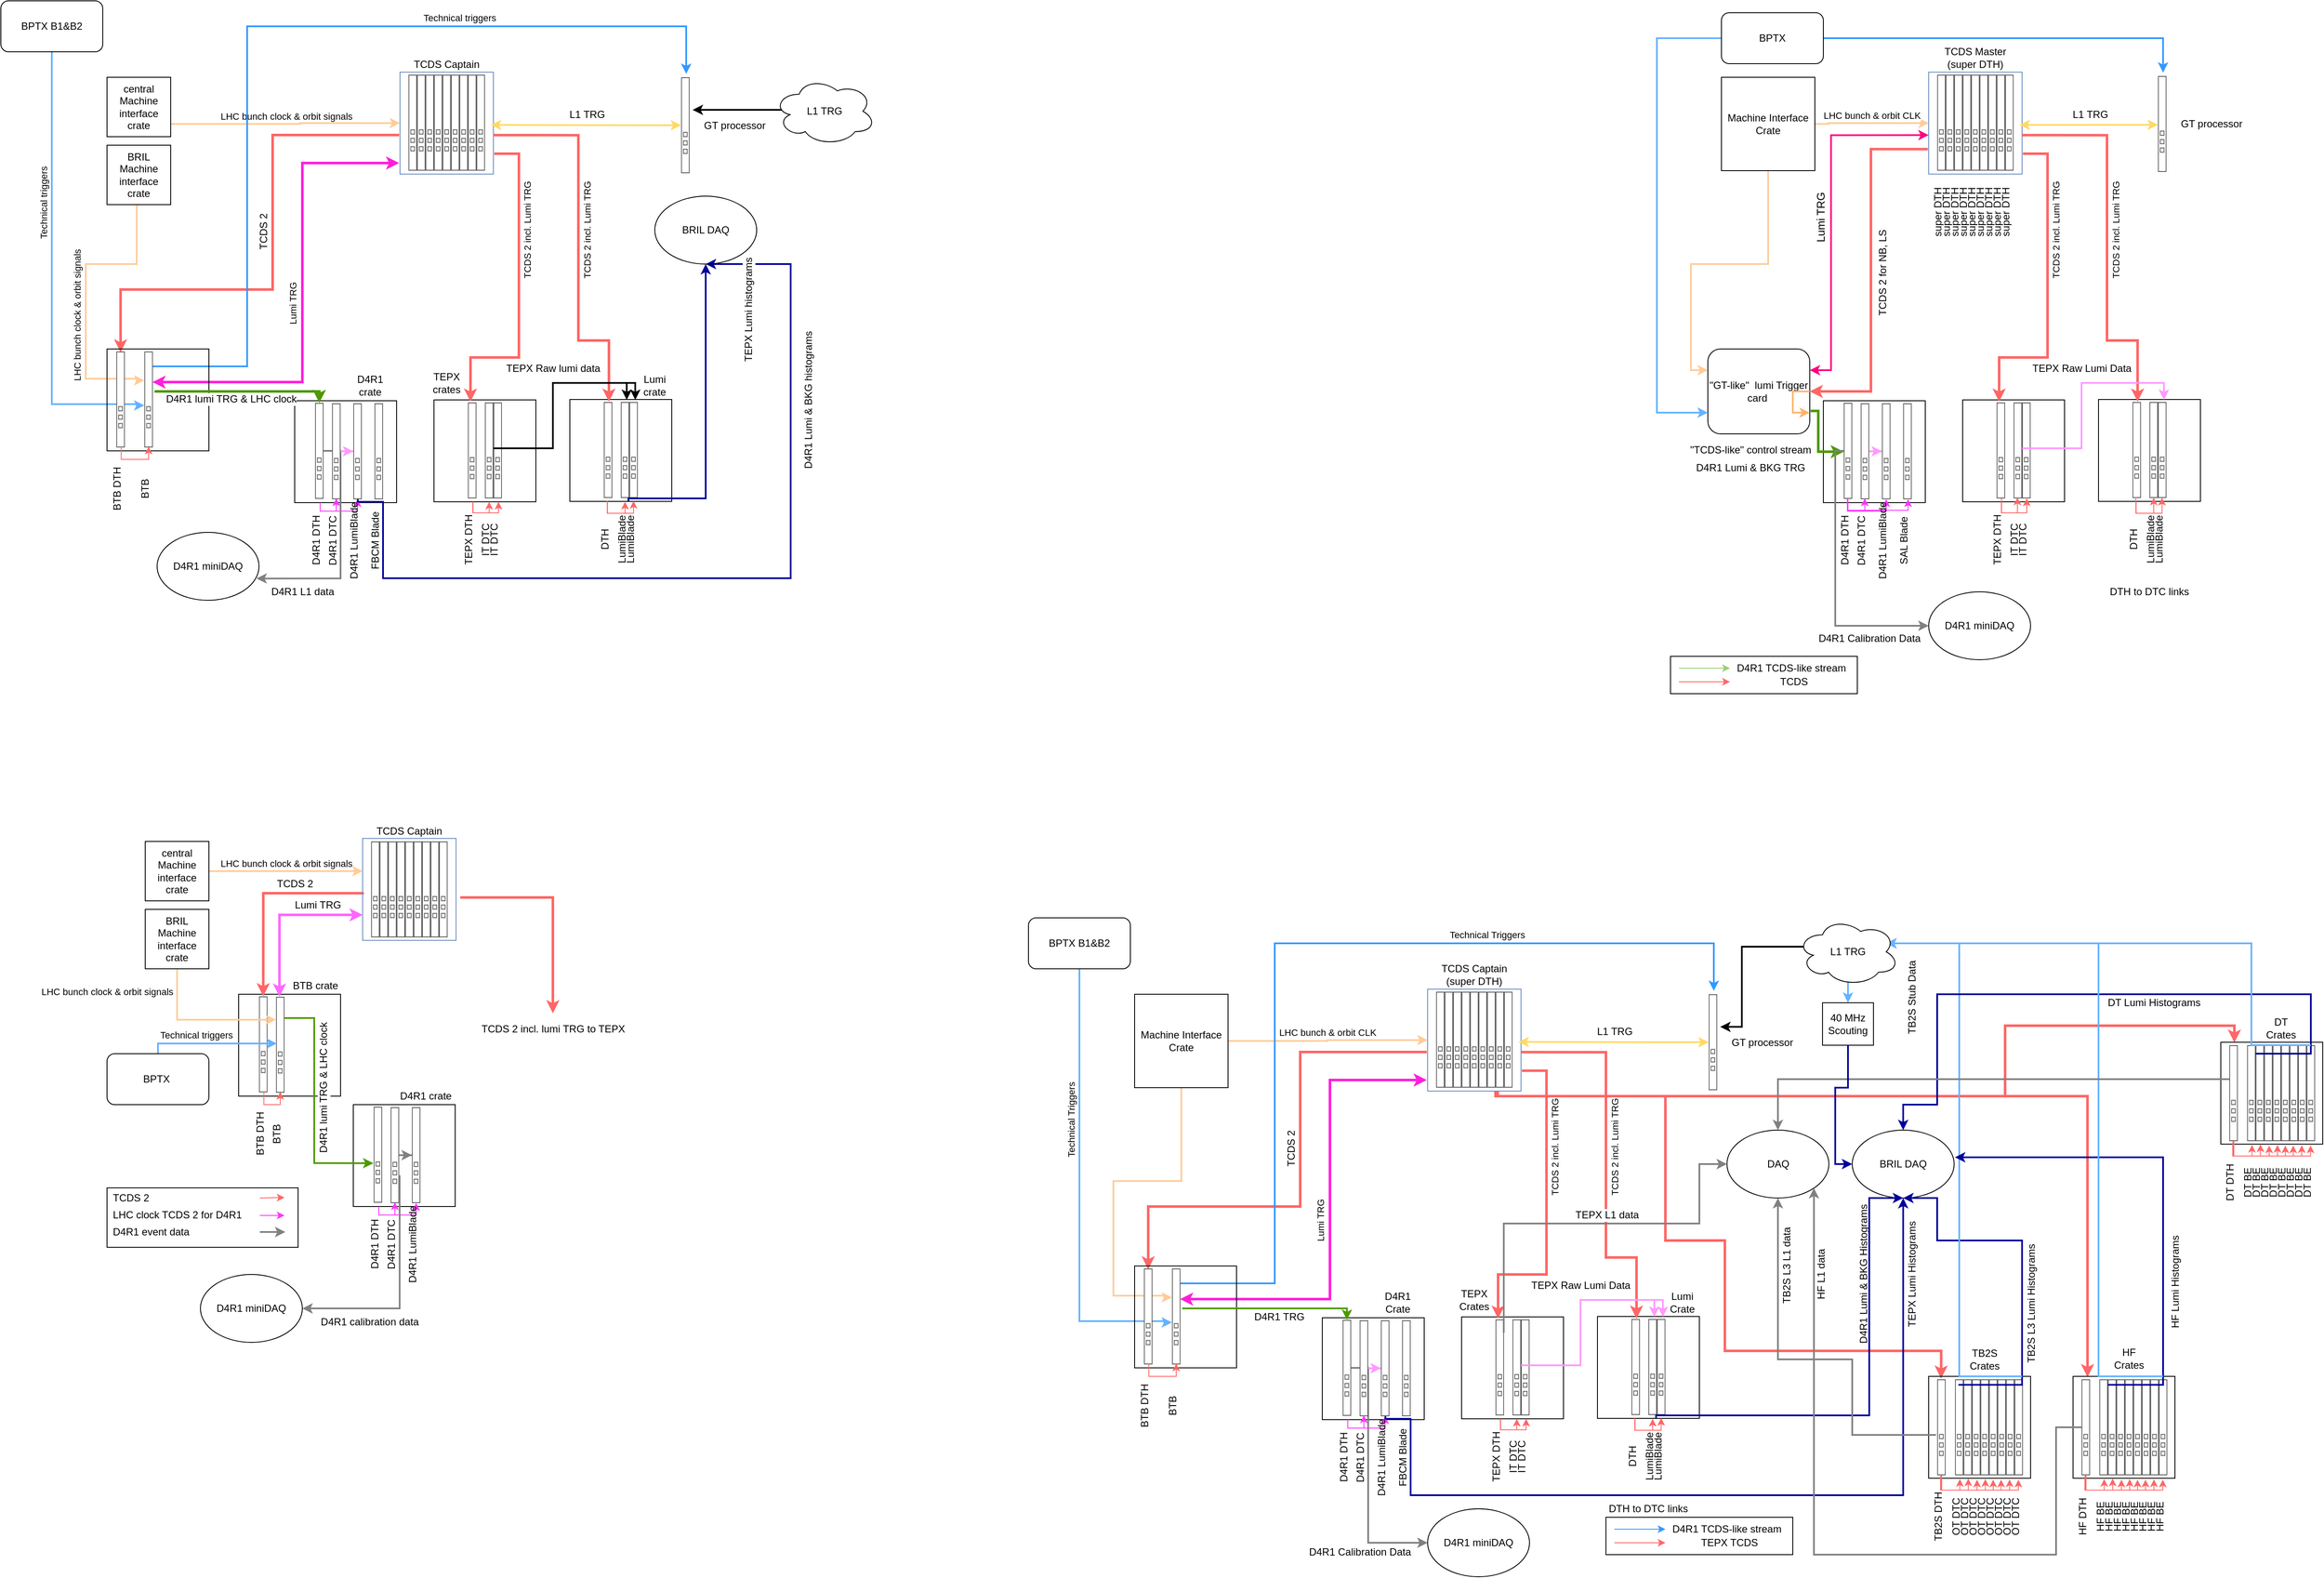 <mxfile version="14.6.2" type="github">
  <diagram name="Page-1" id="75ae5057-2f1f-a65a-41a6-c58fb5237df7">
    <mxGraphModel dx="1186" dy="767" grid="1" gridSize="10" guides="1" tooltips="1" connect="1" arrows="1" fold="1" page="1" pageScale="1" pageWidth="1169" pageHeight="827" background="#ffffff" math="0" shadow="0">
      <root>
        <mxCell id="0" />
        <mxCell id="1" parent="0" />
        <mxCell id="e_Fd-XsdZ4aZpfvhOUSF-18" value="" style="rounded=0;whiteSpace=wrap;html=1;fillColor=none;" parent="1" vertex="1">
          <mxGeometry x="356" y="481" width="120" height="120" as="geometry" />
        </mxCell>
        <mxCell id="e_Fd-XsdZ4aZpfvhOUSF-9" value="" style="group" parent="1" vertex="1" connectable="0">
          <mxGeometry x="680" y="479.5" width="120" height="120" as="geometry" />
        </mxCell>
        <mxCell id="e_Fd-XsdZ4aZpfvhOUSF-13" value="" style="rounded=0;whiteSpace=wrap;html=1;fillColor=none;" parent="e_Fd-XsdZ4aZpfvhOUSF-9" vertex="1">
          <mxGeometry width="120" height="120" as="geometry" />
        </mxCell>
        <mxCell id="e_Fd-XsdZ4aZpfvhOUSF-10" value="&lt;br&gt;DTH" style="shape=mxgraph.rack.oracle.netra_cp3260_atca_blade_server;html=1;labelPosition=center;align=center;spacingLeft=15;dashed=0;shadow=0;fillColor=#ffffff;horizontal=0;verticalLabelPosition=top;verticalAlign=bottom;" parent="e_Fd-XsdZ4aZpfvhOUSF-9" vertex="1">
          <mxGeometry x="40" y="3" width="10" height="113" as="geometry" />
        </mxCell>
        <mxCell id="e_Fd-XsdZ4aZpfvhOUSF-43" style="edgeStyle=orthogonalEdgeStyle;rounded=0;orthogonalLoop=1;jettySize=auto;html=1;startArrow=classic;startFill=1;endArrow=none;endFill=0;strokeColor=#FF6666;strokeWidth=1;entryX=0.369;entryY=1.004;entryDx=0;entryDy=0;entryPerimeter=0;" parent="e_Fd-XsdZ4aZpfvhOUSF-9" target="e_Fd-XsdZ4aZpfvhOUSF-13" edge="1">
          <mxGeometry relative="1" as="geometry">
            <mxPoint x="65" y="120.5" as="sourcePoint" />
            <Array as="points">
              <mxPoint x="65" y="134" />
              <mxPoint x="44" y="134" />
            </Array>
          </mxGeometry>
        </mxCell>
        <mxCell id="e_Fd-XsdZ4aZpfvhOUSF-11" value="LumiBlade&lt;br&gt;" style="shape=mxgraph.rack.oracle.netra_cp3260_atca_blade_server;html=1;labelPosition=center;align=center;spacingLeft=15;dashed=0;shadow=0;fillColor=#ffffff;horizontal=0;verticalLabelPosition=top;verticalAlign=bottom;" parent="e_Fd-XsdZ4aZpfvhOUSF-9" vertex="1">
          <mxGeometry x="60" y="3" width="10" height="113" as="geometry" />
        </mxCell>
        <mxCell id="e_Fd-XsdZ4aZpfvhOUSF-44" style="edgeStyle=orthogonalEdgeStyle;rounded=0;orthogonalLoop=1;jettySize=auto;html=1;entryX=0.367;entryY=1.01;entryDx=0;entryDy=0;entryPerimeter=0;startArrow=classic;startFill=1;endArrow=none;endFill=0;strokeColor=#FF6666;strokeWidth=1;" parent="e_Fd-XsdZ4aZpfvhOUSF-9" edge="1">
          <mxGeometry relative="1" as="geometry">
            <mxPoint x="75" y="119.5" as="sourcePoint" />
            <mxPoint x="44" y="119.25" as="targetPoint" />
            <Array as="points">
              <mxPoint x="75" y="134" />
              <mxPoint x="44" y="134" />
            </Array>
          </mxGeometry>
        </mxCell>
        <mxCell id="e_Fd-XsdZ4aZpfvhOUSF-12" value="LumiBlade&lt;br&gt;" style="shape=mxgraph.rack.oracle.netra_cp3260_atca_blade_server;html=1;labelPosition=center;align=center;spacingLeft=15;dashed=0;shadow=0;fillColor=#ffffff;horizontal=0;verticalLabelPosition=top;verticalAlign=bottom;" parent="e_Fd-XsdZ4aZpfvhOUSF-9" vertex="1">
          <mxGeometry x="70" y="3" width="10" height="113" as="geometry" />
        </mxCell>
        <mxCell id="e_Fd-XsdZ4aZpfvhOUSF-7" value="" style="group" parent="1" vertex="1" connectable="0">
          <mxGeometry x="520" y="480" width="120" height="120" as="geometry" />
        </mxCell>
        <mxCell id="e_Fd-XsdZ4aZpfvhOUSF-5" value="" style="rounded=0;whiteSpace=wrap;html=1;fillColor=none;" parent="e_Fd-XsdZ4aZpfvhOUSF-7" vertex="1">
          <mxGeometry width="120" height="120" as="geometry" />
        </mxCell>
        <mxCell id="e_Fd-XsdZ4aZpfvhOUSF-1" value="TEPX DTH" style="shape=mxgraph.rack.oracle.netra_cp3260_atca_blade_server;html=1;labelPosition=center;align=center;spacingLeft=15;dashed=0;shadow=0;fillColor=#ffffff;horizontal=0;verticalLabelPosition=top;verticalAlign=bottom;" parent="e_Fd-XsdZ4aZpfvhOUSF-7" vertex="1">
          <mxGeometry x="40" y="3" width="10" height="113" as="geometry" />
        </mxCell>
        <mxCell id="e_Fd-XsdZ4aZpfvhOUSF-41" style="edgeStyle=orthogonalEdgeStyle;rounded=0;orthogonalLoop=1;jettySize=auto;html=1;entryX=0.381;entryY=1.003;entryDx=0;entryDy=0;entryPerimeter=0;startArrow=classic;startFill=1;endArrow=none;endFill=0;strokeColor=#FF6666;strokeWidth=1;" parent="e_Fd-XsdZ4aZpfvhOUSF-7" target="e_Fd-XsdZ4aZpfvhOUSF-5" edge="1">
          <mxGeometry relative="1" as="geometry">
            <mxPoint x="65" y="120" as="sourcePoint" />
            <Array as="points">
              <mxPoint x="65" y="133" />
              <mxPoint x="46" y="133" />
            </Array>
          </mxGeometry>
        </mxCell>
        <mxCell id="e_Fd-XsdZ4aZpfvhOUSF-2" value="IT DTC" style="shape=mxgraph.rack.oracle.netra_cp3260_atca_blade_server;html=1;labelPosition=center;align=center;spacingLeft=15;dashed=0;shadow=0;fillColor=#ffffff;horizontal=0;verticalLabelPosition=top;verticalAlign=bottom;" parent="e_Fd-XsdZ4aZpfvhOUSF-7" vertex="1">
          <mxGeometry x="60" y="3" width="10" height="113" as="geometry" />
        </mxCell>
        <mxCell id="e_Fd-XsdZ4aZpfvhOUSF-42" style="edgeStyle=orthogonalEdgeStyle;rounded=0;orthogonalLoop=1;jettySize=auto;html=1;entryX=0.383;entryY=1;entryDx=0;entryDy=0;entryPerimeter=0;startArrow=classic;startFill=1;endArrow=none;endFill=0;strokeColor=#FF6666;strokeWidth=1;" parent="e_Fd-XsdZ4aZpfvhOUSF-7" target="e_Fd-XsdZ4aZpfvhOUSF-5" edge="1">
          <mxGeometry relative="1" as="geometry">
            <mxPoint x="76" y="120" as="sourcePoint" />
            <Array as="points">
              <mxPoint x="76" y="133" />
              <mxPoint x="46" y="133" />
            </Array>
          </mxGeometry>
        </mxCell>
        <mxCell id="e_Fd-XsdZ4aZpfvhOUSF-3" value="IT DTC" style="shape=mxgraph.rack.oracle.netra_cp3260_atca_blade_server;html=1;labelPosition=center;align=center;spacingLeft=15;dashed=0;shadow=0;fillColor=#ffffff;horizontal=0;verticalLabelPosition=top;verticalAlign=bottom;" parent="e_Fd-XsdZ4aZpfvhOUSF-7" vertex="1">
          <mxGeometry x="70" y="3" width="10" height="113" as="geometry" />
        </mxCell>
        <mxCell id="e_Fd-XsdZ4aZpfvhOUSF-22" value="LHC bunch clock &amp;amp; orbit signals" style="edgeStyle=orthogonalEdgeStyle;rounded=0;orthogonalLoop=1;jettySize=auto;html=1;entryX=0;entryY=0.5;entryDx=0;entryDy=0;entryPerimeter=0;strokeWidth=2;strokeColor=#FFCC99;labelPosition=center;verticalLabelPosition=top;align=center;verticalAlign=bottom;" parent="1" source="9xZ__yJcOjTzKGVj3mQi-6" target="9xZ__yJcOjTzKGVj3mQi-7" edge="1">
          <mxGeometry relative="1" as="geometry">
            <Array as="points">
              <mxPoint x="362" y="155" />
            </Array>
          </mxGeometry>
        </mxCell>
        <mxCell id="e_Fd-XsdZ4aZpfvhOUSF-29" style="edgeStyle=orthogonalEdgeStyle;rounded=0;orthogonalLoop=1;jettySize=auto;html=1;entryX=0;entryY=0.301;entryDx=0;entryDy=0;startArrow=none;startFill=0;endArrow=classic;endFill=1;strokeWidth=2;strokeColor=#FFCC99;entryPerimeter=0;exitX=0.5;exitY=1;exitDx=0;exitDy=0;" parent="1" source="CxFP--DXVnfV2EoXy_xc-2" target="NxsEiyhEofsKooXCgGl4-6" edge="1">
          <mxGeometry relative="1" as="geometry">
            <Array as="points">
              <mxPoint x="170" y="250" />
              <mxPoint x="170" y="320" />
              <mxPoint x="110" y="320" />
              <mxPoint x="110" y="455" />
              <mxPoint x="170" y="455" />
              <mxPoint x="170" y="457" />
            </Array>
            <mxPoint x="130" y="455" as="targetPoint" />
          </mxGeometry>
        </mxCell>
        <mxCell id="CxFP--DXVnfV2EoXy_xc-1" value="LHC bunch clock &amp;amp; orbit signals" style="edgeLabel;html=1;align=center;verticalAlign=middle;resizable=0;points=[];rotation=-90;" vertex="1" connectable="0" parent="e_Fd-XsdZ4aZpfvhOUSF-29">
          <mxGeometry x="-0.581" relative="1" as="geometry">
            <mxPoint x="-70" y="62" as="offset" />
          </mxGeometry>
        </mxCell>
        <mxCell id="9xZ__yJcOjTzKGVj3mQi-6" value="central Machine interface crate" style="rounded=0;whiteSpace=wrap;html=1;shadow=0;dashed=0;fontFamily=Helvetica;fontSize=12;fontColor=#000000;align=center;strokeColor=#000000;fillColor=#ffffff;" parent="1" vertex="1">
          <mxGeometry x="135" y="100" width="75" height="70" as="geometry" />
        </mxCell>
        <mxCell id="9xZ__yJcOjTzKGVj3mQi-7" value="TCDS Captain" style="rounded=0;whiteSpace=wrap;html=1;shadow=0;dashed=0;fontFamily=Helvetica;fontSize=12;fontColor=#000000;align=center;strokeColor=#6c8ebf;fillColor=none;labelPosition=center;verticalLabelPosition=top;verticalAlign=bottom;" parent="1" vertex="1">
          <mxGeometry x="480" y="94" width="110" height="120" as="geometry" />
        </mxCell>
        <mxCell id="e_Fd-XsdZ4aZpfvhOUSF-24" style="edgeStyle=orthogonalEdgeStyle;rounded=0;orthogonalLoop=1;jettySize=auto;html=1;entryX=0.973;entryY=0.518;entryDx=0;entryDy=0;entryPerimeter=0;startArrow=classic;startFill=1;strokeWidth=2;strokeColor=#FFD966;" parent="1" source="9xZ__yJcOjTzKGVj3mQi-8" target="9xZ__yJcOjTzKGVj3mQi-7" edge="1">
          <mxGeometry relative="1" as="geometry">
            <Array as="points">
              <mxPoint x="760" y="156" />
              <mxPoint x="760" y="156" />
            </Array>
          </mxGeometry>
        </mxCell>
        <mxCell id="oAu8i6F82wXrjzI7C6l--5" value="L1 TRG" style="text;html=1;resizable=0;points=[];align=center;verticalAlign=bottom;labelBackgroundColor=#ffffff;labelPosition=center;verticalLabelPosition=top;" parent="e_Fd-XsdZ4aZpfvhOUSF-24" vertex="1" connectable="0">
          <mxGeometry x="0.03" y="1" relative="1" as="geometry">
            <mxPoint x="4" y="-4.5" as="offset" />
          </mxGeometry>
        </mxCell>
        <mxCell id="9xZ__yJcOjTzKGVj3mQi-8" value="GT processor" style="shape=mxgraph.rack.oracle.netra_cp3260_atca_blade_server;html=1;labelPosition=right;align=left;spacingLeft=15;dashed=0;shadow=0;fillColor=#ffffff;" parent="1" vertex="1">
          <mxGeometry x="811" y="100" width="10" height="113" as="geometry" />
        </mxCell>
        <mxCell id="e_Fd-XsdZ4aZpfvhOUSF-25" value="Lumi TRG&amp;nbsp;" style="edgeStyle=orthogonalEdgeStyle;rounded=0;orthogonalLoop=1;jettySize=auto;html=1;entryX=-0.009;entryY=0.892;entryDx=0;entryDy=0;entryPerimeter=0;startArrow=classic;startFill=1;strokeWidth=3;horizontal=0;labelPosition=center;verticalLabelPosition=top;align=center;verticalAlign=bottom;strokeColor=#FF1FDA;exitX=0.95;exitY=0.319;exitDx=0;exitDy=0;exitPerimeter=0;" parent="1" source="NxsEiyhEofsKooXCgGl4-6" target="9xZ__yJcOjTzKGVj3mQi-7" edge="1">
          <mxGeometry x="-0.024" y="5" relative="1" as="geometry">
            <Array as="points">
              <mxPoint x="365" y="459" />
              <mxPoint x="365" y="201" />
            </Array>
            <mxPoint as="offset" />
            <mxPoint x="250" y="445" as="sourcePoint" />
          </mxGeometry>
        </mxCell>
        <mxCell id="e_Fd-XsdZ4aZpfvhOUSF-28" style="edgeStyle=orthogonalEdgeStyle;rounded=0;orthogonalLoop=1;jettySize=auto;html=1;entryX=-0.009;entryY=0.617;entryDx=0;entryDy=0;entryPerimeter=0;startArrow=classic;startFill=1;endArrow=none;endFill=0;strokeColor=#FF6666;strokeWidth=3;exitX=0.5;exitY=0.009;exitDx=0;exitDy=0;exitPerimeter=0;" parent="1" source="NxsEiyhEofsKooXCgGl4-4" target="9xZ__yJcOjTzKGVj3mQi-7" edge="1">
          <mxGeometry relative="1" as="geometry">
            <Array as="points">
              <mxPoint x="151" y="350" />
              <mxPoint x="330" y="350" />
              <mxPoint x="330" y="168" />
            </Array>
            <mxPoint x="250" y="470" as="sourcePoint" />
          </mxGeometry>
        </mxCell>
        <mxCell id="oAu8i6F82wXrjzI7C6l--13" value="TCDS 2" style="text;html=1;resizable=0;points=[];align=center;verticalAlign=middle;labelBackgroundColor=#ffffff;horizontal=0;" parent="e_Fd-XsdZ4aZpfvhOUSF-28" vertex="1" connectable="0">
          <mxGeometry x="-0.017" y="1" relative="1" as="geometry">
            <mxPoint x="-10" y="-34" as="offset" />
          </mxGeometry>
        </mxCell>
        <mxCell id="oAu8i6F82wXrjzI7C6l--4" style="edgeStyle=orthogonalEdgeStyle;rounded=0;orthogonalLoop=1;jettySize=auto;html=1;entryX=0.975;entryY=0.679;entryDx=0;entryDy=0;strokeColor=#808080;strokeWidth=2;entryPerimeter=0;" parent="1" source="e_Fd-XsdZ4aZpfvhOUSF-15" target="oAu8i6F82wXrjzI7C6l--3" edge="1">
          <mxGeometry relative="1" as="geometry">
            <Array as="points">
              <mxPoint x="410" y="540" />
              <mxPoint x="410" y="690" />
            </Array>
          </mxGeometry>
        </mxCell>
        <mxCell id="oAu8i6F82wXrjzI7C6l--12" value="D4R1 L1 data" style="text;html=1;resizable=0;points=[];align=center;verticalAlign=middle;labelBackgroundColor=#ffffff;" parent="oAu8i6F82wXrjzI7C6l--4" vertex="1" connectable="0">
          <mxGeometry x="0.247" relative="1" as="geometry">
            <mxPoint x="-45.07" y="18" as="offset" />
          </mxGeometry>
        </mxCell>
        <mxCell id="e_Fd-XsdZ4aZpfvhOUSF-15" value="D4R1 DTH" style="shape=mxgraph.rack.oracle.netra_cp3260_atca_blade_server;html=1;labelPosition=center;align=center;spacingLeft=15;dashed=0;shadow=0;fillColor=#ffffff;horizontal=0;verticalLabelPosition=top;verticalAlign=bottom;" parent="1" vertex="1">
          <mxGeometry x="380" y="483.5" width="10" height="113" as="geometry" />
        </mxCell>
        <mxCell id="e_Fd-XsdZ4aZpfvhOUSF-39" style="edgeStyle=orthogonalEdgeStyle;rounded=0;orthogonalLoop=1;jettySize=auto;html=1;entryX=0.25;entryY=1;entryDx=0;entryDy=0;startArrow=classic;startFill=1;endArrow=none;endFill=0;strokeColor=#FF33FF;strokeWidth=1;exitX=0.5;exitY=0.991;exitDx=0;exitDy=0;exitPerimeter=0;" parent="1" source="e_Fd-XsdZ4aZpfvhOUSF-16" target="e_Fd-XsdZ4aZpfvhOUSF-18" edge="1">
          <mxGeometry relative="1" as="geometry">
            <Array as="points">
              <mxPoint x="405" y="611" />
              <mxPoint x="386" y="611" />
            </Array>
          </mxGeometry>
        </mxCell>
        <mxCell id="e_Fd-XsdZ4aZpfvhOUSF-59" style="edgeStyle=orthogonalEdgeStyle;rounded=0;orthogonalLoop=1;jettySize=auto;html=1;startArrow=none;startFill=0;endArrow=classic;endFill=1;strokeColor=#FF99FF;strokeWidth=2;" parent="1" source="e_Fd-XsdZ4aZpfvhOUSF-16" target="e_Fd-XsdZ4aZpfvhOUSF-17" edge="1">
          <mxGeometry relative="1" as="geometry" />
        </mxCell>
        <mxCell id="e_Fd-XsdZ4aZpfvhOUSF-16" value="D4R1 DTC" style="shape=mxgraph.rack.oracle.netra_cp3260_atca_blade_server;html=1;labelPosition=center;align=center;spacingLeft=15;dashed=0;shadow=0;fillColor=#ffffff;horizontal=0;verticalLabelPosition=top;verticalAlign=bottom;" parent="1" vertex="1">
          <mxGeometry x="400" y="484" width="10" height="113" as="geometry" />
        </mxCell>
        <mxCell id="e_Fd-XsdZ4aZpfvhOUSF-40" style="edgeStyle=orthogonalEdgeStyle;rounded=0;orthogonalLoop=1;jettySize=auto;html=1;startArrow=classic;startFill=1;endArrow=none;endFill=0;strokeColor=#FF33FF;strokeWidth=1;" parent="1" edge="1">
          <mxGeometry relative="1" as="geometry">
            <mxPoint x="396" y="611" as="targetPoint" />
            <Array as="points">
              <mxPoint x="430" y="611" />
            </Array>
            <mxPoint x="430" y="597" as="sourcePoint" />
          </mxGeometry>
        </mxCell>
        <mxCell id="oAu8i6F82wXrjzI7C6l--2" style="edgeStyle=orthogonalEdgeStyle;rounded=0;orthogonalLoop=1;jettySize=auto;html=1;entryX=0.5;entryY=1;entryDx=0;entryDy=0;strokeColor=#000099;strokeWidth=2;exitX=0.533;exitY=1;exitDx=0;exitDy=0;exitPerimeter=0;" parent="1" source="e_Fd-XsdZ4aZpfvhOUSF-17" target="e_Fd-XsdZ4aZpfvhOUSF-62" edge="1">
          <mxGeometry relative="1" as="geometry">
            <Array as="points">
              <mxPoint x="430" y="600" />
              <mxPoint x="460" y="600" />
              <mxPoint x="460" y="690" />
              <mxPoint x="940" y="690" />
              <mxPoint x="940" y="320" />
            </Array>
          </mxGeometry>
        </mxCell>
        <mxCell id="oAu8i6F82wXrjzI7C6l--10" value="D4R1 Lumi &amp;amp; BKG histograms" style="text;html=1;resizable=0;points=[];align=center;verticalAlign=middle;labelBackgroundColor=#ffffff;rotation=-90;" parent="oAu8i6F82wXrjzI7C6l--2" vertex="1" connectable="0">
          <mxGeometry x="-0.552" y="2" relative="1" as="geometry">
            <mxPoint x="382.73" y="-207.07" as="offset" />
          </mxGeometry>
        </mxCell>
        <mxCell id="e_Fd-XsdZ4aZpfvhOUSF-17" value="D4R1 LumiBlade" style="shape=mxgraph.rack.oracle.netra_cp3260_atca_blade_server;html=1;labelPosition=center;align=center;spacingLeft=15;dashed=0;shadow=0;fillColor=#ffffff;horizontal=0;verticalLabelPosition=top;verticalAlign=bottom;" parent="1" vertex="1">
          <mxGeometry x="425" y="484" width="10" height="113" as="geometry" />
        </mxCell>
        <mxCell id="e_Fd-XsdZ4aZpfvhOUSF-36" value="TCDS 2 incl. Lumi TRG" style="edgeStyle=orthogonalEdgeStyle;rounded=0;orthogonalLoop=1;jettySize=auto;html=1;startArrow=classic;startFill=1;endArrow=none;endFill=0;strokeColor=#FF6666;strokeWidth=3;exitX=0.358;exitY=0.017;exitDx=0;exitDy=0;exitPerimeter=0;horizontal=0;" parent="1" source="e_Fd-XsdZ4aZpfvhOUSF-5" edge="1">
          <mxGeometry x="0.37" y="-10" relative="1" as="geometry">
            <mxPoint x="748" y="478" as="sourcePoint" />
            <mxPoint x="591" y="190" as="targetPoint" />
            <Array as="points">
              <mxPoint x="563" y="430" />
              <mxPoint x="620" y="430" />
              <mxPoint x="620" y="190" />
            </Array>
            <mxPoint as="offset" />
          </mxGeometry>
        </mxCell>
        <mxCell id="e_Fd-XsdZ4aZpfvhOUSF-37" style="edgeStyle=orthogonalEdgeStyle;rounded=0;orthogonalLoop=1;jettySize=auto;html=1;entryX=1;entryY=0.618;entryDx=0;entryDy=0;entryPerimeter=0;startArrow=classic;startFill=1;endArrow=none;endFill=0;strokeColor=#FF6666;strokeWidth=3;exitX=0.6;exitY=-0.004;exitDx=0;exitDy=0;exitPerimeter=0;" parent="1" source="e_Fd-XsdZ4aZpfvhOUSF-10" target="9xZ__yJcOjTzKGVj3mQi-7" edge="1">
          <mxGeometry relative="1" as="geometry">
            <Array as="points">
              <mxPoint x="726" y="410" />
              <mxPoint x="690" y="410" />
              <mxPoint x="690" y="168" />
            </Array>
          </mxGeometry>
        </mxCell>
        <mxCell id="VDPa8rt16qKgHQVNXyiY-38" value="&lt;font style=&quot;font-size: 11px&quot;&gt;TCDS 2 incl. Lumi TRG&lt;/font&gt;" style="text;html=1;resizable=0;points=[];align=center;verticalAlign=middle;labelBackgroundColor=#ffffff;rotation=270;" parent="e_Fd-XsdZ4aZpfvhOUSF-37" vertex="1" connectable="0">
          <mxGeometry x="0.04" y="2" relative="1" as="geometry">
            <mxPoint x="12" y="-4" as="offset" />
          </mxGeometry>
        </mxCell>
        <mxCell id="e_Fd-XsdZ4aZpfvhOUSF-45" value="" style="shape=mxgraph.rack.oracle.netra_cp3260_atca_blade_server;html=1;labelPosition=center;align=center;spacingLeft=15;dashed=0;shadow=0;fillColor=#ffffff;verticalLabelPosition=top;verticalAlign=bottom;horizontal=0;" parent="1" vertex="1">
          <mxGeometry x="490" y="97" width="10" height="113" as="geometry" />
        </mxCell>
        <mxCell id="e_Fd-XsdZ4aZpfvhOUSF-46" value="" style="shape=mxgraph.rack.oracle.netra_cp3260_atca_blade_server;html=1;labelPosition=center;align=center;spacingLeft=15;dashed=0;shadow=0;fillColor=#ffffff;verticalLabelPosition=top;verticalAlign=bottom;horizontal=0;" parent="1" vertex="1">
          <mxGeometry x="500" y="97" width="10" height="113" as="geometry" />
        </mxCell>
        <mxCell id="e_Fd-XsdZ4aZpfvhOUSF-47" value="" style="shape=mxgraph.rack.oracle.netra_cp3260_atca_blade_server;html=1;labelPosition=center;align=center;spacingLeft=15;dashed=0;shadow=0;fillColor=#ffffff;verticalLabelPosition=top;verticalAlign=bottom;horizontal=0;" parent="1" vertex="1">
          <mxGeometry x="510" y="97" width="10" height="113" as="geometry" />
        </mxCell>
        <mxCell id="e_Fd-XsdZ4aZpfvhOUSF-48" value="" style="shape=mxgraph.rack.oracle.netra_cp3260_atca_blade_server;html=1;labelPosition=center;align=center;spacingLeft=15;dashed=0;shadow=0;fillColor=#ffffff;verticalLabelPosition=top;verticalAlign=bottom;horizontal=0;" parent="1" vertex="1">
          <mxGeometry x="520" y="97" width="10" height="113" as="geometry" />
        </mxCell>
        <mxCell id="e_Fd-XsdZ4aZpfvhOUSF-49" value="" style="shape=mxgraph.rack.oracle.netra_cp3260_atca_blade_server;html=1;labelPosition=center;align=center;spacingLeft=15;dashed=0;shadow=0;fillColor=#ffffff;verticalLabelPosition=top;verticalAlign=bottom;horizontal=0;" parent="1" vertex="1">
          <mxGeometry x="530" y="97" width="10" height="113" as="geometry" />
        </mxCell>
        <mxCell id="e_Fd-XsdZ4aZpfvhOUSF-50" value="" style="shape=mxgraph.rack.oracle.netra_cp3260_atca_blade_server;html=1;labelPosition=center;align=center;spacingLeft=15;dashed=0;shadow=0;fillColor=#ffffff;verticalLabelPosition=top;verticalAlign=bottom;horizontal=0;" parent="1" vertex="1">
          <mxGeometry x="540" y="97" width="10" height="113" as="geometry" />
        </mxCell>
        <mxCell id="e_Fd-XsdZ4aZpfvhOUSF-51" value="" style="shape=mxgraph.rack.oracle.netra_cp3260_atca_blade_server;html=1;labelPosition=center;align=center;spacingLeft=15;dashed=0;shadow=0;fillColor=#ffffff;verticalLabelPosition=top;verticalAlign=bottom;horizontal=0;" parent="1" vertex="1">
          <mxGeometry x="550" y="97" width="10" height="113" as="geometry" />
        </mxCell>
        <mxCell id="e_Fd-XsdZ4aZpfvhOUSF-52" value="" style="shape=mxgraph.rack.oracle.netra_cp3260_atca_blade_server;html=1;labelPosition=center;align=center;spacingLeft=15;dashed=0;shadow=0;fillColor=#ffffff;verticalLabelPosition=top;verticalAlign=bottom;horizontal=0;" parent="1" vertex="1">
          <mxGeometry x="560" y="97" width="10" height="113" as="geometry" />
        </mxCell>
        <mxCell id="e_Fd-XsdZ4aZpfvhOUSF-53" value="" style="shape=mxgraph.rack.oracle.netra_cp3260_atca_blade_server;html=1;labelPosition=center;align=center;spacingLeft=15;dashed=0;shadow=0;fillColor=#ffffff;verticalLabelPosition=top;verticalAlign=bottom;horizontal=0;" parent="1" vertex="1">
          <mxGeometry x="570" y="97" width="10" height="113" as="geometry" />
        </mxCell>
        <mxCell id="e_Fd-XsdZ4aZpfvhOUSF-55" style="edgeStyle=orthogonalEdgeStyle;rounded=0;orthogonalLoop=1;jettySize=auto;html=1;exitX=0.5;exitY=1;exitDx=0;exitDy=0;entryX=0;entryY=0.562;entryDx=0;entryDy=0;startArrow=none;startFill=0;endArrow=classic;endFill=1;strokeColor=#66B2FF;strokeWidth=2;entryPerimeter=0;" parent="1" source="e_Fd-XsdZ4aZpfvhOUSF-54" target="NxsEiyhEofsKooXCgGl4-6" edge="1">
          <mxGeometry relative="1" as="geometry">
            <Array as="points">
              <mxPoint x="70" y="485" />
              <mxPoint x="170" y="485" />
              <mxPoint x="170" y="487" />
            </Array>
            <mxPoint x="130" y="485" as="targetPoint" />
          </mxGeometry>
        </mxCell>
        <mxCell id="NxsEiyhEofsKooXCgGl4-2" value="Technical triggers" style="edgeLabel;html=1;align=center;verticalAlign=middle;resizable=0;points=[];rotation=-90;" parent="e_Fd-XsdZ4aZpfvhOUSF-55" vertex="1" connectable="0">
          <mxGeometry x="-0.322" y="-2" relative="1" as="geometry">
            <mxPoint x="-8" as="offset" />
          </mxGeometry>
        </mxCell>
        <mxCell id="VDPa8rt16qKgHQVNXyiY-3" style="edgeStyle=orthogonalEdgeStyle;rounded=0;orthogonalLoop=1;jettySize=auto;html=1;entryX=0.6;entryY=-0.035;entryDx=0;entryDy=0;entryPerimeter=0;strokeWidth=2;strokeColor=#3399FF;exitX=1;exitY=0.155;exitDx=0;exitDy=0;exitPerimeter=0;" parent="1" source="NxsEiyhEofsKooXCgGl4-6" target="9xZ__yJcOjTzKGVj3mQi-8" edge="1">
          <mxGeometry relative="1" as="geometry">
            <mxPoint x="190" y="420" as="sourcePoint" />
            <Array as="points">
              <mxPoint x="300" y="441" />
              <mxPoint x="300" y="40" />
              <mxPoint x="817" y="40" />
            </Array>
          </mxGeometry>
        </mxCell>
        <mxCell id="NxsEiyhEofsKooXCgGl4-1" value="Technical triggers" style="edgeLabel;html=1;align=center;verticalAlign=middle;resizable=0;points=[];" parent="VDPa8rt16qKgHQVNXyiY-3" vertex="1" connectable="0">
          <mxGeometry x="-0.246" y="2" relative="1" as="geometry">
            <mxPoint x="252" y="-113" as="offset" />
          </mxGeometry>
        </mxCell>
        <mxCell id="e_Fd-XsdZ4aZpfvhOUSF-54" value="BPTX B1&amp;amp;B2" style="rounded=1;whiteSpace=wrap;html=1;fillColor=none;" parent="1" vertex="1">
          <mxGeometry x="10" y="10" width="120" height="60" as="geometry" />
        </mxCell>
        <mxCell id="e_Fd-XsdZ4aZpfvhOUSF-57" style="edgeStyle=orthogonalEdgeStyle;rounded=0;orthogonalLoop=1;jettySize=auto;html=1;startArrow=none;startFill=0;endArrow=classic;endFill=1;strokeWidth=2;entryX=0.558;entryY=0.004;entryDx=0;entryDy=0;entryPerimeter=0;" parent="1" source="e_Fd-XsdZ4aZpfvhOUSF-3" target="e_Fd-XsdZ4aZpfvhOUSF-13" edge="1">
          <mxGeometry relative="1" as="geometry">
            <Array as="points">
              <mxPoint x="660" y="537" />
              <mxPoint x="660" y="460" />
              <mxPoint x="747" y="460" />
            </Array>
          </mxGeometry>
        </mxCell>
        <mxCell id="e_Fd-XsdZ4aZpfvhOUSF-58" style="edgeStyle=orthogonalEdgeStyle;rounded=0;orthogonalLoop=1;jettySize=auto;html=1;entryX=0.642;entryY=0.004;entryDx=0;entryDy=0;entryPerimeter=0;startArrow=none;startFill=0;endArrow=classic;endFill=1;strokeWidth=2;" parent="1" source="e_Fd-XsdZ4aZpfvhOUSF-2" target="e_Fd-XsdZ4aZpfvhOUSF-13" edge="1">
          <mxGeometry relative="1" as="geometry">
            <Array as="points">
              <mxPoint x="660" y="537" />
              <mxPoint x="660" y="460" />
              <mxPoint x="757" y="460" />
            </Array>
          </mxGeometry>
        </mxCell>
        <mxCell id="oAu8i6F82wXrjzI7C6l--11" value="TEPX Raw lumi data" style="text;html=1;resizable=0;points=[];align=center;verticalAlign=middle;labelBackgroundColor=#ffffff;direction=west;" parent="e_Fd-XsdZ4aZpfvhOUSF-58" vertex="1" connectable="0">
          <mxGeometry x="0.191" y="1" relative="1" as="geometry">
            <mxPoint x="-10" y="-16" as="offset" />
          </mxGeometry>
        </mxCell>
        <mxCell id="e_Fd-XsdZ4aZpfvhOUSF-62" value="BRIL DAQ" style="ellipse;whiteSpace=wrap;html=1;fillColor=none;" parent="1" vertex="1">
          <mxGeometry x="780" y="240" width="120" height="80" as="geometry" />
        </mxCell>
        <mxCell id="oAu8i6F82wXrjzI7C6l--1" style="edgeStyle=orthogonalEdgeStyle;rounded=0;orthogonalLoop=1;jettySize=auto;html=1;entryX=0.5;entryY=1;entryDx=0;entryDy=0;exitX=-0.1;exitY=1.031;exitDx=0;exitDy=0;exitPerimeter=0;strokeColor=#000099;strokeWidth=2;" parent="1" source="e_Fd-XsdZ4aZpfvhOUSF-12" target="e_Fd-XsdZ4aZpfvhOUSF-62" edge="1">
          <mxGeometry relative="1" as="geometry">
            <Array as="points">
              <mxPoint x="749" y="596" />
              <mxPoint x="840" y="596" />
            </Array>
          </mxGeometry>
        </mxCell>
        <mxCell id="oAu8i6F82wXrjzI7C6l--9" value="TEPX Lumi histograms" style="text;html=1;resizable=0;points=[];align=center;verticalAlign=middle;labelBackgroundColor=#ffffff;horizontal=0;rotation=0;" parent="oAu8i6F82wXrjzI7C6l--1" vertex="1" connectable="0">
          <mxGeometry x="0.155" y="-2" relative="1" as="geometry">
            <mxPoint x="48" y="-102.5" as="offset" />
          </mxGeometry>
        </mxCell>
        <mxCell id="oAu8i6F82wXrjzI7C6l--3" value="D4R1 miniDAQ" style="ellipse;whiteSpace=wrap;html=1;fillColor=none;" parent="1" vertex="1">
          <mxGeometry x="194" y="636" width="120" height="80" as="geometry" />
        </mxCell>
        <mxCell id="oAu8i6F82wXrjzI7C6l--23" style="edgeStyle=orthogonalEdgeStyle;rounded=0;orthogonalLoop=1;jettySize=auto;html=1;exitX=0.16;exitY=0.55;exitDx=0;exitDy=0;exitPerimeter=0;entryX=1.357;entryY=0.34;entryDx=0;entryDy=0;entryPerimeter=0;endArrow=classic;endFill=1;strokeColor=#000000;strokeWidth=2;" parent="1" source="oAu8i6F82wXrjzI7C6l--22" target="9xZ__yJcOjTzKGVj3mQi-8" edge="1">
          <mxGeometry relative="1" as="geometry">
            <Array as="points">
              <mxPoint x="939" y="138" />
            </Array>
          </mxGeometry>
        </mxCell>
        <mxCell id="oAu8i6F82wXrjzI7C6l--22" value="L1 TRG" style="ellipse;shape=cloud;whiteSpace=wrap;html=1;" parent="1" vertex="1">
          <mxGeometry x="920" y="100" width="120" height="80" as="geometry" />
        </mxCell>
        <mxCell id="oAu8i6F82wXrjzI7C6l--24" value="D4R1 crate" style="text;html=1;strokeColor=none;fillColor=none;align=center;verticalAlign=middle;whiteSpace=wrap;rounded=0;" parent="1" vertex="1">
          <mxGeometry x="425" y="453" width="40" height="20" as="geometry" />
        </mxCell>
        <mxCell id="oAu8i6F82wXrjzI7C6l--25" value="TEPX crates" style="text;html=1;strokeColor=none;fillColor=none;align=center;verticalAlign=middle;whiteSpace=wrap;rounded=0;" parent="1" vertex="1">
          <mxGeometry x="515" y="450" width="40" height="20" as="geometry" />
        </mxCell>
        <mxCell id="oAu8i6F82wXrjzI7C6l--26" value="Lumi crate" style="text;html=1;strokeColor=none;fillColor=none;align=center;verticalAlign=middle;whiteSpace=wrap;rounded=0;" parent="1" vertex="1">
          <mxGeometry x="760" y="453" width="40" height="20" as="geometry" />
        </mxCell>
        <mxCell id="kvfRWN7beHJI-5MxRQof-1" value="FBCM Blade" style="shape=mxgraph.rack.oracle.netra_cp3260_atca_blade_server;html=1;labelPosition=center;align=center;spacingLeft=15;dashed=0;shadow=0;fillColor=#ffffff;horizontal=0;verticalLabelPosition=top;verticalAlign=bottom;" parent="1" vertex="1">
          <mxGeometry x="450" y="484" width="10" height="113" as="geometry" />
        </mxCell>
        <mxCell id="kvfRWN7beHJI-5MxRQof-2" value="" style="rounded=0;whiteSpace=wrap;html=1;fillColor=none;" parent="1" vertex="1">
          <mxGeometry x="2156" y="481" width="120" height="120" as="geometry" />
        </mxCell>
        <mxCell id="kvfRWN7beHJI-5MxRQof-3" value="" style="group" parent="1" vertex="1" connectable="0">
          <mxGeometry x="2480" y="479.5" width="120" height="120" as="geometry" />
        </mxCell>
        <mxCell id="kvfRWN7beHJI-5MxRQof-4" value="" style="rounded=0;whiteSpace=wrap;html=1;fillColor=none;" parent="kvfRWN7beHJI-5MxRQof-3" vertex="1">
          <mxGeometry width="120" height="120" as="geometry" />
        </mxCell>
        <mxCell id="kvfRWN7beHJI-5MxRQof-5" value="&lt;br&gt;DTH" style="shape=mxgraph.rack.oracle.netra_cp3260_atca_blade_server;html=1;labelPosition=center;align=center;spacingLeft=15;dashed=0;shadow=0;fillColor=#ffffff;horizontal=0;verticalLabelPosition=top;verticalAlign=bottom;" parent="kvfRWN7beHJI-5MxRQof-3" vertex="1">
          <mxGeometry x="40" y="3" width="10" height="113" as="geometry" />
        </mxCell>
        <mxCell id="kvfRWN7beHJI-5MxRQof-6" style="edgeStyle=orthogonalEdgeStyle;rounded=0;orthogonalLoop=1;jettySize=auto;html=1;startArrow=classic;startFill=1;endArrow=none;endFill=0;strokeColor=#FF6666;strokeWidth=1;entryX=0.369;entryY=1.004;entryDx=0;entryDy=0;entryPerimeter=0;exitX=0.5;exitY=0.996;exitDx=0;exitDy=0;exitPerimeter=0;" parent="kvfRWN7beHJI-5MxRQof-3" source="kvfRWN7beHJI-5MxRQof-7" target="kvfRWN7beHJI-5MxRQof-4" edge="1">
          <mxGeometry relative="1" as="geometry">
            <mxPoint x="65" y="120.5" as="sourcePoint" />
            <Array as="points">
              <mxPoint x="65" y="134" />
              <mxPoint x="44" y="134" />
            </Array>
          </mxGeometry>
        </mxCell>
        <mxCell id="kvfRWN7beHJI-5MxRQof-7" value="LumiBlade&lt;br&gt;" style="shape=mxgraph.rack.oracle.netra_cp3260_atca_blade_server;html=1;labelPosition=center;align=center;spacingLeft=15;dashed=0;shadow=0;fillColor=#ffffff;horizontal=0;verticalLabelPosition=top;verticalAlign=bottom;" parent="kvfRWN7beHJI-5MxRQof-3" vertex="1">
          <mxGeometry x="60" y="3" width="10" height="113" as="geometry" />
        </mxCell>
        <mxCell id="kvfRWN7beHJI-5MxRQof-8" style="edgeStyle=orthogonalEdgeStyle;rounded=0;orthogonalLoop=1;jettySize=auto;html=1;entryX=0.4;entryY=0.991;entryDx=0;entryDy=0;entryPerimeter=0;startArrow=classic;startFill=1;endArrow=none;endFill=0;strokeColor=#FF6666;strokeWidth=1;exitX=0.475;exitY=0.998;exitDx=0;exitDy=0;exitPerimeter=0;" parent="kvfRWN7beHJI-5MxRQof-3" source="kvfRWN7beHJI-5MxRQof-9" target="kvfRWN7beHJI-5MxRQof-5" edge="1">
          <mxGeometry relative="1" as="geometry">
            <mxPoint x="75" y="119.5" as="sourcePoint" />
            <mxPoint x="44" y="119.25" as="targetPoint" />
            <Array as="points">
              <mxPoint x="75" y="134" />
              <mxPoint x="44" y="134" />
            </Array>
          </mxGeometry>
        </mxCell>
        <mxCell id="kvfRWN7beHJI-5MxRQof-9" value="LumiBlade&lt;br&gt;" style="shape=mxgraph.rack.oracle.netra_cp3260_atca_blade_server;html=1;labelPosition=center;align=center;spacingLeft=15;dashed=0;shadow=0;fillColor=#ffffff;horizontal=0;verticalLabelPosition=top;verticalAlign=bottom;" parent="kvfRWN7beHJI-5MxRQof-3" vertex="1">
          <mxGeometry x="70" y="3" width="10" height="113" as="geometry" />
        </mxCell>
        <mxCell id="kvfRWN7beHJI-5MxRQof-10" value="" style="group" parent="1" vertex="1" connectable="0">
          <mxGeometry x="2320" y="480" width="120" height="120" as="geometry" />
        </mxCell>
        <mxCell id="kvfRWN7beHJI-5MxRQof-11" value="" style="rounded=0;whiteSpace=wrap;html=1;fillColor=none;" parent="kvfRWN7beHJI-5MxRQof-10" vertex="1">
          <mxGeometry width="120" height="120" as="geometry" />
        </mxCell>
        <mxCell id="kvfRWN7beHJI-5MxRQof-12" value="TEPX DTH" style="shape=mxgraph.rack.oracle.netra_cp3260_atca_blade_server;html=1;labelPosition=center;align=center;spacingLeft=15;dashed=0;shadow=0;fillColor=#ffffff;horizontal=0;verticalLabelPosition=top;verticalAlign=bottom;" parent="kvfRWN7beHJI-5MxRQof-10" vertex="1">
          <mxGeometry x="40" y="3" width="10" height="113" as="geometry" />
        </mxCell>
        <mxCell id="kvfRWN7beHJI-5MxRQof-13" style="edgeStyle=orthogonalEdgeStyle;rounded=0;orthogonalLoop=1;jettySize=auto;html=1;entryX=0.381;entryY=1.003;entryDx=0;entryDy=0;entryPerimeter=0;startArrow=classic;startFill=1;endArrow=none;endFill=0;strokeColor=#FF6666;strokeWidth=1;exitX=0.45;exitY=0.991;exitDx=0;exitDy=0;exitPerimeter=0;" parent="kvfRWN7beHJI-5MxRQof-10" source="kvfRWN7beHJI-5MxRQof-14" target="kvfRWN7beHJI-5MxRQof-11" edge="1">
          <mxGeometry relative="1" as="geometry">
            <mxPoint x="65" y="120" as="sourcePoint" />
            <Array as="points">
              <mxPoint x="65" y="133" />
              <mxPoint x="46" y="133" />
            </Array>
          </mxGeometry>
        </mxCell>
        <mxCell id="kvfRWN7beHJI-5MxRQof-14" value="IT DTC" style="shape=mxgraph.rack.oracle.netra_cp3260_atca_blade_server;html=1;labelPosition=center;align=center;spacingLeft=15;dashed=0;shadow=0;fillColor=#ffffff;horizontal=0;verticalLabelPosition=top;verticalAlign=bottom;" parent="kvfRWN7beHJI-5MxRQof-10" vertex="1">
          <mxGeometry x="60" y="3" width="10" height="113" as="geometry" />
        </mxCell>
        <mxCell id="kvfRWN7beHJI-5MxRQof-15" style="edgeStyle=orthogonalEdgeStyle;rounded=0;orthogonalLoop=1;jettySize=auto;html=1;entryX=0.575;entryY=1;entryDx=0;entryDy=0;entryPerimeter=0;startArrow=classic;startFill=1;endArrow=none;endFill=0;strokeColor=#FF6666;strokeWidth=1;exitX=0.55;exitY=1;exitDx=0;exitDy=0;exitPerimeter=0;" parent="kvfRWN7beHJI-5MxRQof-10" source="kvfRWN7beHJI-5MxRQof-16" target="kvfRWN7beHJI-5MxRQof-12" edge="1">
          <mxGeometry relative="1" as="geometry">
            <mxPoint x="76" y="120" as="sourcePoint" />
            <Array as="points">
              <mxPoint x="76" y="133" />
              <mxPoint x="46" y="133" />
            </Array>
          </mxGeometry>
        </mxCell>
        <mxCell id="kvfRWN7beHJI-5MxRQof-16" value="IT DTC" style="shape=mxgraph.rack.oracle.netra_cp3260_atca_blade_server;html=1;labelPosition=center;align=center;spacingLeft=15;dashed=0;shadow=0;fillColor=#ffffff;horizontal=0;verticalLabelPosition=top;verticalAlign=bottom;" parent="kvfRWN7beHJI-5MxRQof-10" vertex="1">
          <mxGeometry x="70" y="3" width="10" height="113" as="geometry" />
        </mxCell>
        <mxCell id="kvfRWN7beHJI-5MxRQof-17" value="LHC bunch &amp;amp; orbit CLK" style="edgeStyle=orthogonalEdgeStyle;rounded=0;orthogonalLoop=1;jettySize=auto;html=1;entryX=0;entryY=0.5;entryDx=0;entryDy=0;entryPerimeter=0;strokeWidth=2;strokeColor=#FFCC99;labelPosition=center;verticalLabelPosition=top;align=center;verticalAlign=bottom;" parent="1" source="kvfRWN7beHJI-5MxRQof-19" target="kvfRWN7beHJI-5MxRQof-20" edge="1">
          <mxGeometry relative="1" as="geometry">
            <Array as="points">
              <mxPoint x="2162" y="155" />
            </Array>
          </mxGeometry>
        </mxCell>
        <mxCell id="kvfRWN7beHJI-5MxRQof-18" style="edgeStyle=orthogonalEdgeStyle;rounded=0;orthogonalLoop=1;jettySize=auto;html=1;entryX=0;entryY=0.25;entryDx=0;entryDy=0;startArrow=none;startFill=0;endArrow=classic;endFill=1;strokeWidth=2;strokeColor=#FFCC99;" parent="1" source="kvfRWN7beHJI-5MxRQof-19" target="kvfRWN7beHJI-5MxRQof-25" edge="1">
          <mxGeometry relative="1" as="geometry">
            <Array as="points">
              <mxPoint x="2091" y="320" />
              <mxPoint x="2000" y="320" />
              <mxPoint x="2000" y="445" />
            </Array>
            <mxPoint x="1930" y="455" as="targetPoint" />
          </mxGeometry>
        </mxCell>
        <mxCell id="kvfRWN7beHJI-5MxRQof-19" value="Machine Interface Crate" style="rounded=0;whiteSpace=wrap;html=1;shadow=0;dashed=0;fontFamily=Helvetica;fontSize=12;fontColor=#000000;align=center;strokeColor=#000000;fillColor=#ffffff;" parent="1" vertex="1">
          <mxGeometry x="2036" y="100" width="110" height="110" as="geometry" />
        </mxCell>
        <mxCell id="kvfRWN7beHJI-5MxRQof-20" value="TCDS Master (super DTH)" style="rounded=0;whiteSpace=wrap;html=1;shadow=0;dashed=0;fontFamily=Helvetica;fontSize=12;fontColor=#000000;align=center;strokeColor=#6c8ebf;fillColor=none;labelPosition=center;verticalLabelPosition=top;verticalAlign=bottom;" parent="1" vertex="1">
          <mxGeometry x="2280" y="94" width="110" height="120" as="geometry" />
        </mxCell>
        <mxCell id="kvfRWN7beHJI-5MxRQof-21" style="edgeStyle=orthogonalEdgeStyle;rounded=0;orthogonalLoop=1;jettySize=auto;html=1;entryX=0.973;entryY=0.518;entryDx=0;entryDy=0;entryPerimeter=0;startArrow=classic;startFill=1;strokeWidth=2;strokeColor=#FFD966;" parent="1" source="kvfRWN7beHJI-5MxRQof-23" target="kvfRWN7beHJI-5MxRQof-20" edge="1">
          <mxGeometry relative="1" as="geometry">
            <Array as="points">
              <mxPoint x="2510" y="156" />
              <mxPoint x="2510" y="156" />
            </Array>
          </mxGeometry>
        </mxCell>
        <mxCell id="kvfRWN7beHJI-5MxRQof-22" value="L1 TRG" style="text;html=1;resizable=0;points=[];align=center;verticalAlign=bottom;labelBackgroundColor=#ffffff;labelPosition=center;verticalLabelPosition=top;" parent="kvfRWN7beHJI-5MxRQof-21" vertex="1" connectable="0">
          <mxGeometry x="0.03" y="1" relative="1" as="geometry">
            <mxPoint x="4" y="-4.5" as="offset" />
          </mxGeometry>
        </mxCell>
        <mxCell id="kvfRWN7beHJI-5MxRQof-23" value="GT processor" style="shape=mxgraph.rack.oracle.netra_cp3260_atca_blade_server;html=1;labelPosition=right;align=left;spacingLeft=15;dashed=0;shadow=0;fillColor=#ffffff;" parent="1" vertex="1">
          <mxGeometry x="2550" y="98.5" width="10" height="113" as="geometry" />
        </mxCell>
        <mxCell id="kvfRWN7beHJI-5MxRQof-24" value="&lt;font style=&quot;font-size: 13px&quot;&gt;Lumi TRG&amp;nbsp;&lt;/font&gt;" style="edgeStyle=orthogonalEdgeStyle;rounded=0;orthogonalLoop=1;jettySize=auto;html=1;exitX=1;exitY=0.25;exitDx=0;exitDy=0;entryX=0;entryY=0.618;entryDx=0;entryDy=0;entryPerimeter=0;startArrow=classic;startFill=1;strokeWidth=2;strokeColor=#FF0080;horizontal=0;labelPosition=center;verticalLabelPosition=top;align=center;verticalAlign=bottom;" parent="1" source="kvfRWN7beHJI-5MxRQof-25" target="kvfRWN7beHJI-5MxRQof-20" edge="1">
          <mxGeometry x="-0.024" y="5" relative="1" as="geometry">
            <Array as="points">
              <mxPoint x="2165" y="445" />
              <mxPoint x="2165" y="168" />
            </Array>
            <mxPoint as="offset" />
          </mxGeometry>
        </mxCell>
        <mxCell id="kvfRWN7beHJI-5MxRQof-25" value="&quot;GT-like&quot; &amp;nbsp;lumi Trigger card&amp;nbsp;" style="rounded=1;whiteSpace=wrap;html=1;fillColor=none;" parent="1" vertex="1">
          <mxGeometry x="2020" y="420" width="120" height="100" as="geometry" />
        </mxCell>
        <mxCell id="kvfRWN7beHJI-5MxRQof-26" style="edgeStyle=orthogonalEdgeStyle;rounded=0;orthogonalLoop=1;jettySize=auto;html=1;entryX=1.008;entryY=0.73;entryDx=0;entryDy=0;startArrow=classic;startFill=1;endArrow=none;endFill=0;strokeWidth=3;strokeColor=#4D9900;entryPerimeter=0;" parent="1" source="kvfRWN7beHJI-5MxRQof-32" target="kvfRWN7beHJI-5MxRQof-25" edge="1">
          <mxGeometry relative="1" as="geometry">
            <mxPoint x="2050" y="470" as="targetPoint" />
            <Array as="points">
              <mxPoint x="2150" y="541" />
              <mxPoint x="2150" y="493" />
            </Array>
          </mxGeometry>
        </mxCell>
        <mxCell id="kvfRWN7beHJI-5MxRQof-27" value="D4R1 Lumi &amp;amp; BKG TRG" style="text;html=1;resizable=0;points=[];align=center;verticalAlign=middle;labelBackgroundColor=#ffffff;horizontal=1;" parent="kvfRWN7beHJI-5MxRQof-26" vertex="1" connectable="0">
          <mxGeometry x="0.376" y="1" relative="1" as="geometry">
            <mxPoint x="-79" y="49" as="offset" />
          </mxGeometry>
        </mxCell>
        <mxCell id="kvfRWN7beHJI-5MxRQof-73" value="&quot;TCDS-like&quot; control stream" style="text;html=1;align=center;verticalAlign=middle;resizable=0;points=[];labelBackgroundColor=#ffffff;" parent="kvfRWN7beHJI-5MxRQof-26" vertex="1" connectable="0">
          <mxGeometry x="-0.062" relative="1" as="geometry">
            <mxPoint x="-80" y="9" as="offset" />
          </mxGeometry>
        </mxCell>
        <mxCell id="kvfRWN7beHJI-5MxRQof-28" style="edgeStyle=orthogonalEdgeStyle;rounded=0;orthogonalLoop=1;jettySize=auto;html=1;entryX=-0.009;entryY=0.755;entryDx=0;entryDy=0;entryPerimeter=0;startArrow=classic;startFill=1;endArrow=none;endFill=0;strokeColor=#FF6666;strokeWidth=3;exitX=1;exitY=0.5;exitDx=0;exitDy=0;" parent="1" source="kvfRWN7beHJI-5MxRQof-25" target="kvfRWN7beHJI-5MxRQof-20" edge="1">
          <mxGeometry relative="1" as="geometry">
            <Array as="points">
              <mxPoint x="2212" y="470" />
              <mxPoint x="2212" y="185" />
            </Array>
            <mxPoint x="2050" y="455" as="sourcePoint" />
          </mxGeometry>
        </mxCell>
        <mxCell id="kvfRWN7beHJI-5MxRQof-29" value="TCDS 2 for NB, LS" style="text;html=1;resizable=0;points=[];align=center;verticalAlign=middle;labelBackgroundColor=#ffffff;horizontal=0;" parent="kvfRWN7beHJI-5MxRQof-28" vertex="1" connectable="0">
          <mxGeometry x="-0.017" y="1" relative="1" as="geometry">
            <mxPoint x="14.5" y="-2.5" as="offset" />
          </mxGeometry>
        </mxCell>
        <mxCell id="kvfRWN7beHJI-5MxRQof-30" style="edgeStyle=orthogonalEdgeStyle;rounded=0;orthogonalLoop=1;jettySize=auto;html=1;entryX=0;entryY=0.5;entryDx=0;entryDy=0;strokeColor=#808080;strokeWidth=2;" parent="1" source="kvfRWN7beHJI-5MxRQof-32" target="kvfRWN7beHJI-5MxRQof-56" edge="1">
          <mxGeometry relative="1" as="geometry">
            <Array as="points">
              <mxPoint x="2170" y="540" />
              <mxPoint x="2170" y="746" />
            </Array>
          </mxGeometry>
        </mxCell>
        <mxCell id="kvfRWN7beHJI-5MxRQof-31" value="D4R1 Calibration Data" style="text;html=1;resizable=0;points=[];align=center;verticalAlign=middle;labelBackgroundColor=#ffffff;" parent="kvfRWN7beHJI-5MxRQof-30" vertex="1" connectable="0">
          <mxGeometry x="0.247" relative="1" as="geometry">
            <mxPoint x="40" y="27.27" as="offset" />
          </mxGeometry>
        </mxCell>
        <mxCell id="kvfRWN7beHJI-5MxRQof-72" style="edgeStyle=orthogonalEdgeStyle;rounded=0;orthogonalLoop=1;jettySize=auto;html=1;entryX=0.575;entryY=1;entryDx=0;entryDy=0;entryPerimeter=0;startArrow=none;startFill=0;strokeColor=#FF33FF;strokeWidth=1;" parent="1" target="kvfRWN7beHJI-5MxRQof-66" edge="1">
          <mxGeometry relative="1" as="geometry">
            <mxPoint x="2185" y="597" as="sourcePoint" />
            <Array as="points">
              <mxPoint x="2185" y="610" />
              <mxPoint x="2256" y="610" />
            </Array>
          </mxGeometry>
        </mxCell>
        <mxCell id="kvfRWN7beHJI-5MxRQof-32" value="D4R1 DTH" style="shape=mxgraph.rack.oracle.netra_cp3260_atca_blade_server;html=1;labelPosition=center;align=center;spacingLeft=15;dashed=0;shadow=0;fillColor=#ffffff;horizontal=0;verticalLabelPosition=top;verticalAlign=bottom;" parent="1" vertex="1">
          <mxGeometry x="2180" y="483.5" width="10" height="113" as="geometry" />
        </mxCell>
        <mxCell id="kvfRWN7beHJI-5MxRQof-75" style="edgeStyle=orthogonalEdgeStyle;rounded=0;orthogonalLoop=1;jettySize=auto;html=1;startArrow=none;startFill=0;strokeColor=#FF99FF;strokeWidth=2;" parent="1" source="kvfRWN7beHJI-5MxRQof-33" target="kvfRWN7beHJI-5MxRQof-37" edge="1">
          <mxGeometry relative="1" as="geometry" />
        </mxCell>
        <mxCell id="kvfRWN7beHJI-5MxRQof-33" value="D4R1 DTC" style="shape=mxgraph.rack.oracle.netra_cp3260_atca_blade_server;html=1;labelPosition=center;align=center;spacingLeft=15;dashed=0;shadow=0;fillColor=#ffffff;horizontal=0;verticalLabelPosition=top;verticalAlign=bottom;" parent="1" vertex="1">
          <mxGeometry x="2200" y="484" width="10" height="113" as="geometry" />
        </mxCell>
        <mxCell id="kvfRWN7beHJI-5MxRQof-34" style="edgeStyle=orthogonalEdgeStyle;rounded=0;orthogonalLoop=1;jettySize=auto;html=1;startArrow=classic;startFill=1;endArrow=none;endFill=0;strokeColor=#FF33FF;strokeWidth=1;entryX=0.45;entryY=0.996;entryDx=0;entryDy=0;entryPerimeter=0;" parent="1" target="kvfRWN7beHJI-5MxRQof-32" edge="1">
          <mxGeometry relative="1" as="geometry">
            <mxPoint x="2196" y="611" as="targetPoint" />
            <Array as="points">
              <mxPoint x="2230" y="611" />
              <mxPoint x="2185" y="611" />
            </Array>
            <mxPoint x="2230" y="597" as="sourcePoint" />
          </mxGeometry>
        </mxCell>
        <mxCell id="kvfRWN7beHJI-5MxRQof-37" value="D4R1 LumiBlade" style="shape=mxgraph.rack.oracle.netra_cp3260_atca_blade_server;html=1;labelPosition=center;align=center;spacingLeft=15;dashed=0;shadow=0;fillColor=#ffffff;horizontal=0;verticalLabelPosition=top;verticalAlign=bottom;" parent="1" vertex="1">
          <mxGeometry x="2225" y="484" width="10" height="113" as="geometry" />
        </mxCell>
        <mxCell id="kvfRWN7beHJI-5MxRQof-38" value="TCDS 2 incl. Lumi TRG" style="edgeStyle=orthogonalEdgeStyle;rounded=0;orthogonalLoop=1;jettySize=auto;html=1;startArrow=classic;startFill=1;endArrow=none;endFill=0;strokeColor=#FF6666;strokeWidth=3;exitX=0.358;exitY=0.017;exitDx=0;exitDy=0;exitPerimeter=0;horizontal=0;" parent="1" source="kvfRWN7beHJI-5MxRQof-11" edge="1">
          <mxGeometry x="0.37" y="-10" relative="1" as="geometry">
            <mxPoint x="2548" y="478" as="sourcePoint" />
            <mxPoint x="2391" y="190" as="targetPoint" />
            <Array as="points">
              <mxPoint x="2363" y="430" />
              <mxPoint x="2420" y="430" />
              <mxPoint x="2420" y="190" />
            </Array>
            <mxPoint as="offset" />
          </mxGeometry>
        </mxCell>
        <mxCell id="kvfRWN7beHJI-5MxRQof-39" style="edgeStyle=orthogonalEdgeStyle;rounded=0;orthogonalLoop=1;jettySize=auto;html=1;entryX=1;entryY=0.618;entryDx=0;entryDy=0;entryPerimeter=0;startArrow=classic;startFill=1;endArrow=none;endFill=0;strokeColor=#FF6666;strokeWidth=3;exitX=0.6;exitY=-0.004;exitDx=0;exitDy=0;exitPerimeter=0;" parent="1" source="kvfRWN7beHJI-5MxRQof-5" target="kvfRWN7beHJI-5MxRQof-20" edge="1">
          <mxGeometry relative="1" as="geometry">
            <Array as="points">
              <mxPoint x="2526" y="410" />
              <mxPoint x="2490" y="410" />
              <mxPoint x="2490" y="168" />
            </Array>
          </mxGeometry>
        </mxCell>
        <mxCell id="kvfRWN7beHJI-5MxRQof-40" value="&lt;font style=&quot;font-size: 11px&quot;&gt;TCDS 2 incl. Lumi TRG&lt;/font&gt;" style="text;html=1;resizable=0;points=[];align=center;verticalAlign=middle;labelBackgroundColor=#ffffff;rotation=270;" parent="kvfRWN7beHJI-5MxRQof-39" vertex="1" connectable="0">
          <mxGeometry x="0.04" y="2" relative="1" as="geometry">
            <mxPoint x="12" y="-4" as="offset" />
          </mxGeometry>
        </mxCell>
        <mxCell id="kvfRWN7beHJI-5MxRQof-41" value="super DTH" style="shape=mxgraph.rack.oracle.netra_cp3260_atca_blade_server;html=1;labelPosition=center;align=center;spacingLeft=15;dashed=0;shadow=0;fillColor=#ffffff;verticalLabelPosition=top;verticalAlign=bottom;horizontal=0;" parent="1" vertex="1">
          <mxGeometry x="2290" y="97" width="10" height="113" as="geometry" />
        </mxCell>
        <mxCell id="kvfRWN7beHJI-5MxRQof-42" value="super DTH" style="shape=mxgraph.rack.oracle.netra_cp3260_atca_blade_server;html=1;labelPosition=center;align=center;spacingLeft=15;dashed=0;shadow=0;fillColor=#ffffff;verticalLabelPosition=top;verticalAlign=bottom;horizontal=0;" parent="1" vertex="1">
          <mxGeometry x="2300" y="97" width="10" height="113" as="geometry" />
        </mxCell>
        <mxCell id="kvfRWN7beHJI-5MxRQof-43" value="super DTH" style="shape=mxgraph.rack.oracle.netra_cp3260_atca_blade_server;html=1;labelPosition=center;align=center;spacingLeft=15;dashed=0;shadow=0;fillColor=#ffffff;verticalLabelPosition=top;verticalAlign=bottom;horizontal=0;" parent="1" vertex="1">
          <mxGeometry x="2310" y="97" width="10" height="113" as="geometry" />
        </mxCell>
        <mxCell id="kvfRWN7beHJI-5MxRQof-44" value="super DTH" style="shape=mxgraph.rack.oracle.netra_cp3260_atca_blade_server;html=1;labelPosition=center;align=center;spacingLeft=15;dashed=0;shadow=0;fillColor=#ffffff;verticalLabelPosition=top;verticalAlign=bottom;horizontal=0;" parent="1" vertex="1">
          <mxGeometry x="2320" y="97" width="10" height="113" as="geometry" />
        </mxCell>
        <mxCell id="kvfRWN7beHJI-5MxRQof-45" value="super DTH" style="shape=mxgraph.rack.oracle.netra_cp3260_atca_blade_server;html=1;labelPosition=center;align=center;spacingLeft=15;dashed=0;shadow=0;fillColor=#ffffff;verticalLabelPosition=top;verticalAlign=bottom;horizontal=0;" parent="1" vertex="1">
          <mxGeometry x="2330" y="97" width="10" height="113" as="geometry" />
        </mxCell>
        <mxCell id="kvfRWN7beHJI-5MxRQof-46" value="super DTH" style="shape=mxgraph.rack.oracle.netra_cp3260_atca_blade_server;html=1;labelPosition=center;align=center;spacingLeft=15;dashed=0;shadow=0;fillColor=#ffffff;verticalLabelPosition=top;verticalAlign=bottom;horizontal=0;" parent="1" vertex="1">
          <mxGeometry x="2340" y="97" width="10" height="113" as="geometry" />
        </mxCell>
        <mxCell id="kvfRWN7beHJI-5MxRQof-47" value="super DTH" style="shape=mxgraph.rack.oracle.netra_cp3260_atca_blade_server;html=1;labelPosition=center;align=center;spacingLeft=15;dashed=0;shadow=0;fillColor=#ffffff;verticalLabelPosition=top;verticalAlign=bottom;horizontal=0;" parent="1" vertex="1">
          <mxGeometry x="2350" y="97" width="10" height="113" as="geometry" />
        </mxCell>
        <mxCell id="kvfRWN7beHJI-5MxRQof-48" value="super DTH" style="shape=mxgraph.rack.oracle.netra_cp3260_atca_blade_server;html=1;labelPosition=center;align=center;spacingLeft=15;dashed=0;shadow=0;fillColor=#ffffff;verticalLabelPosition=top;verticalAlign=bottom;horizontal=0;" parent="1" vertex="1">
          <mxGeometry x="2360" y="97" width="10" height="113" as="geometry" />
        </mxCell>
        <mxCell id="kvfRWN7beHJI-5MxRQof-49" value="super DTH" style="shape=mxgraph.rack.oracle.netra_cp3260_atca_blade_server;html=1;labelPosition=center;align=center;spacingLeft=15;dashed=0;shadow=0;fillColor=#ffffff;verticalLabelPosition=top;verticalAlign=bottom;horizontal=0;" parent="1" vertex="1">
          <mxGeometry x="2370" y="97" width="10" height="113" as="geometry" />
        </mxCell>
        <mxCell id="kvfRWN7beHJI-5MxRQof-50" style="edgeStyle=orthogonalEdgeStyle;rounded=0;orthogonalLoop=1;jettySize=auto;html=1;exitX=0;exitY=0.5;exitDx=0;exitDy=0;entryX=0;entryY=0.75;entryDx=0;entryDy=0;startArrow=none;startFill=0;endArrow=classic;endFill=1;strokeColor=#66B2FF;strokeWidth=2;" parent="1" source="kvfRWN7beHJI-5MxRQof-52" target="kvfRWN7beHJI-5MxRQof-25" edge="1">
          <mxGeometry relative="1" as="geometry">
            <Array as="points">
              <mxPoint x="1960" y="54" />
              <mxPoint x="1960" y="495" />
            </Array>
            <mxPoint x="1930" y="485" as="targetPoint" />
          </mxGeometry>
        </mxCell>
        <mxCell id="kvfRWN7beHJI-5MxRQof-51" style="edgeStyle=orthogonalEdgeStyle;rounded=0;orthogonalLoop=1;jettySize=auto;html=1;entryX=0.6;entryY=-0.035;entryDx=0;entryDy=0;entryPerimeter=0;strokeWidth=2;strokeColor=#3399FF;" parent="1" source="kvfRWN7beHJI-5MxRQof-52" target="kvfRWN7beHJI-5MxRQof-23" edge="1">
          <mxGeometry relative="1" as="geometry" />
        </mxCell>
        <mxCell id="kvfRWN7beHJI-5MxRQof-52" value="BPTX" style="rounded=1;whiteSpace=wrap;html=1;fillColor=none;" parent="1" vertex="1">
          <mxGeometry x="2036" y="24" width="120" height="60" as="geometry" />
        </mxCell>
        <mxCell id="kvfRWN7beHJI-5MxRQof-53" style="edgeStyle=orthogonalEdgeStyle;rounded=0;orthogonalLoop=1;jettySize=auto;html=1;entryX=0.642;entryY=0.004;entryDx=0;entryDy=0;entryPerimeter=0;startArrow=none;startFill=0;endArrow=classic;endFill=1;strokeColor=#FF99FF;strokeWidth=2;" parent="1" source="kvfRWN7beHJI-5MxRQof-14" target="kvfRWN7beHJI-5MxRQof-4" edge="1">
          <mxGeometry relative="1" as="geometry">
            <Array as="points">
              <mxPoint x="2460" y="537" />
              <mxPoint x="2460" y="460" />
              <mxPoint x="2557" y="460" />
            </Array>
          </mxGeometry>
        </mxCell>
        <mxCell id="kvfRWN7beHJI-5MxRQof-54" value="TEPX Raw Lumi Data" style="text;html=1;resizable=0;points=[];align=center;verticalAlign=middle;labelBackgroundColor=#ffffff;direction=west;" parent="kvfRWN7beHJI-5MxRQof-53" vertex="1" connectable="0">
          <mxGeometry x="0.191" y="1" relative="1" as="geometry">
            <mxPoint x="-10" y="-16" as="offset" />
          </mxGeometry>
        </mxCell>
        <mxCell id="kvfRWN7beHJI-5MxRQof-56" value="D4R1 miniDAQ" style="ellipse;whiteSpace=wrap;html=1;fillColor=none;" parent="1" vertex="1">
          <mxGeometry x="2280" y="706" width="120" height="80" as="geometry" />
        </mxCell>
        <mxCell id="kvfRWN7beHJI-5MxRQof-57" value="" style="group" parent="1" vertex="1" connectable="0">
          <mxGeometry x="1986" y="786" width="210" height="56" as="geometry" />
        </mxCell>
        <mxCell id="kvfRWN7beHJI-5MxRQof-58" value="" style="rounded=0;whiteSpace=wrap;html=1;" parent="kvfRWN7beHJI-5MxRQof-57" vertex="1">
          <mxGeometry x="-10" y="-4" width="220" height="44" as="geometry" />
        </mxCell>
        <mxCell id="kvfRWN7beHJI-5MxRQof-59" value="" style="endArrow=classic;html=1;strokeColor=#97D077;strokeWidth=1;endFill=1;" parent="kvfRWN7beHJI-5MxRQof-57" edge="1">
          <mxGeometry width="50" height="50" relative="1" as="geometry">
            <mxPoint y="10" as="sourcePoint" />
            <mxPoint x="60" y="10" as="targetPoint" />
          </mxGeometry>
        </mxCell>
        <mxCell id="kvfRWN7beHJI-5MxRQof-60" value="" style="endArrow=classic;html=1;strokeColor=#FF6666;strokeWidth=1;endFill=1;" parent="kvfRWN7beHJI-5MxRQof-57" edge="1">
          <mxGeometry width="50" height="50" relative="1" as="geometry">
            <mxPoint y="26" as="sourcePoint" />
            <mxPoint x="60" y="26" as="targetPoint" />
          </mxGeometry>
        </mxCell>
        <mxCell id="kvfRWN7beHJI-5MxRQof-61" value="D4R1 TCDS-like stream" style="text;html=1;strokeColor=none;fillColor=none;align=center;verticalAlign=middle;whiteSpace=wrap;rounded=0;" parent="kvfRWN7beHJI-5MxRQof-57" vertex="1">
          <mxGeometry x="65" width="135" height="20" as="geometry" />
        </mxCell>
        <mxCell id="kvfRWN7beHJI-5MxRQof-62" value="TCDS" style="text;html=1;strokeColor=none;fillColor=none;align=center;verticalAlign=middle;whiteSpace=wrap;rounded=0;" parent="kvfRWN7beHJI-5MxRQof-57" vertex="1">
          <mxGeometry x="68" y="16" width="135" height="20" as="geometry" />
        </mxCell>
        <mxCell id="kvfRWN7beHJI-5MxRQof-63" value="DTH to DTC links" style="text;html=1;strokeColor=none;fillColor=none;align=center;verticalAlign=middle;whiteSpace=wrap;rounded=0;" parent="1" vertex="1">
          <mxGeometry x="2490" y="696" width="100" height="20" as="geometry" />
        </mxCell>
        <mxCell id="kvfRWN7beHJI-5MxRQof-66" value="SAL Blade" style="shape=mxgraph.rack.oracle.netra_cp3260_atca_blade_server;html=1;labelPosition=center;align=center;spacingLeft=15;dashed=0;shadow=0;fillColor=#ffffff;horizontal=0;verticalLabelPosition=top;verticalAlign=bottom;" parent="1" vertex="1">
          <mxGeometry x="2250" y="484" width="10" height="113" as="geometry" />
        </mxCell>
        <mxCell id="kvfRWN7beHJI-5MxRQof-68" style="edgeStyle=orthogonalEdgeStyle;rounded=0;orthogonalLoop=1;jettySize=auto;html=1;startArrow=classic;startFill=1;endArrow=none;endFill=0;strokeColor=#FF33FF;strokeWidth=1;entryX=0.425;entryY=0.998;entryDx=0;entryDy=0;entryPerimeter=0;exitX=0.475;exitY=0.991;exitDx=0;exitDy=0;exitPerimeter=0;" parent="1" source="kvfRWN7beHJI-5MxRQof-33" target="kvfRWN7beHJI-5MxRQof-32" edge="1">
          <mxGeometry relative="1" as="geometry">
            <mxPoint x="2162.22" y="596.498" as="targetPoint" />
            <Array as="points">
              <mxPoint x="2205" y="611" />
              <mxPoint x="2184" y="611" />
            </Array>
            <mxPoint x="2207.72" y="597.45" as="sourcePoint" />
          </mxGeometry>
        </mxCell>
        <mxCell id="kvfRWN7beHJI-5MxRQof-74" style="edgeStyle=orthogonalEdgeStyle;rounded=0;orthogonalLoop=1;jettySize=auto;html=1;exitX=1;exitY=0.5;exitDx=0;exitDy=0;entryX=1;entryY=0.75;entryDx=0;entryDy=0;startArrow=none;startFill=0;strokeColor=#FFB570;strokeWidth=2;" parent="1" source="kvfRWN7beHJI-5MxRQof-25" target="kvfRWN7beHJI-5MxRQof-25" edge="1">
          <mxGeometry relative="1" as="geometry">
            <Array as="points">
              <mxPoint x="2120" y="470" />
              <mxPoint x="2120" y="495" />
            </Array>
          </mxGeometry>
        </mxCell>
        <mxCell id="DnI4WBn_Ic2kfm5e4-XC-1" value="" style="rounded=0;whiteSpace=wrap;html=1;fillColor=none;" parent="1" vertex="1">
          <mxGeometry x="290" y="1180" width="120" height="120" as="geometry" />
        </mxCell>
        <mxCell id="DnI4WBn_Ic2kfm5e4-XC-2" value="BTB DTH" style="shape=mxgraph.rack.oracle.netra_cp3260_atca_blade_server;html=1;labelPosition=center;align=center;spacingLeft=15;dashed=0;shadow=0;fillColor=#ffffff;horizontal=0;verticalLabelPosition=top;verticalAlign=bottom;" parent="1" vertex="1">
          <mxGeometry x="314" y="1182.5" width="10" height="113" as="geometry" />
        </mxCell>
        <mxCell id="DnI4WBn_Ic2kfm5e4-XC-3" style="edgeStyle=orthogonalEdgeStyle;rounded=0;orthogonalLoop=1;jettySize=auto;html=1;entryX=0.573;entryY=1.003;entryDx=0;entryDy=0;startArrow=classic;startFill=1;endArrow=none;endFill=0;strokeColor=#FF6666;strokeWidth=1;exitX=0.5;exitY=0.991;exitDx=0;exitDy=0;exitPerimeter=0;entryPerimeter=0;" parent="1" source="DnI4WBn_Ic2kfm5e4-XC-5" target="DnI4WBn_Ic2kfm5e4-XC-2" edge="1">
          <mxGeometry relative="1" as="geometry">
            <Array as="points">
              <mxPoint x="339" y="1310" />
              <mxPoint x="320" y="1310" />
            </Array>
          </mxGeometry>
        </mxCell>
        <mxCell id="DnI4WBn_Ic2kfm5e4-XC-49" style="edgeStyle=orthogonalEdgeStyle;rounded=0;orthogonalLoop=1;jettySize=auto;html=1;entryX=0;entryY=0.75;entryDx=0;entryDy=0;strokeColor=#FF66FF;exitX=0.407;exitY=-0.002;exitDx=0;exitDy=0;exitPerimeter=0;strokeWidth=3;startArrow=classic;startFill=1;" parent="1" source="DnI4WBn_Ic2kfm5e4-XC-5" target="DnI4WBn_Ic2kfm5e4-XC-28" edge="1">
          <mxGeometry relative="1" as="geometry" />
        </mxCell>
        <mxCell id="DnI4WBn_Ic2kfm5e4-XC-5" value="BTB" style="shape=mxgraph.rack.oracle.netra_cp3260_atca_blade_server;html=1;labelPosition=center;align=center;spacingLeft=15;dashed=0;shadow=0;fillColor=#ffffff;horizontal=0;verticalLabelPosition=top;verticalAlign=bottom;" parent="1" vertex="1">
          <mxGeometry x="334" y="1183" width="10" height="113" as="geometry" />
        </mxCell>
        <mxCell id="DnI4WBn_Ic2kfm5e4-XC-8" value="BTB crate" style="text;html=1;strokeColor=none;fillColor=none;align=center;verticalAlign=middle;whiteSpace=wrap;rounded=0;" parent="1" vertex="1">
          <mxGeometry x="351" y="1160" width="59" height="20" as="geometry" />
        </mxCell>
        <mxCell id="DnI4WBn_Ic2kfm5e4-XC-12" style="edgeStyle=orthogonalEdgeStyle;rounded=0;orthogonalLoop=1;jettySize=auto;html=1;startArrow=none;startFill=0;endArrow=classic;endFill=1;strokeWidth=2;strokeColor=#FFCC99;exitX=0.5;exitY=1;exitDx=0;exitDy=0;" parent="1" source="CxFP--DXVnfV2EoXy_xc-4" edge="1">
          <mxGeometry relative="1" as="geometry">
            <Array as="points">
              <mxPoint x="218" y="1210" />
            </Array>
            <mxPoint x="334" y="1210" as="targetPoint" />
            <mxPoint x="256" y="1111.5" as="sourcePoint" />
          </mxGeometry>
        </mxCell>
        <mxCell id="DnI4WBn_Ic2kfm5e4-XC-46" value="LHC bunch clock &amp;amp; orbit signals" style="edgeLabel;html=1;align=center;verticalAlign=middle;resizable=0;points=[];" parent="DnI4WBn_Ic2kfm5e4-XC-12" vertex="1" connectable="0">
          <mxGeometry x="-0.313" y="1" relative="1" as="geometry">
            <mxPoint x="-83" y="-32" as="offset" />
          </mxGeometry>
        </mxCell>
        <mxCell id="DnI4WBn_Ic2kfm5e4-XC-14" style="edgeStyle=orthogonalEdgeStyle;rounded=0;orthogonalLoop=1;jettySize=auto;html=1;exitX=0.5;exitY=0;exitDx=0;exitDy=0;entryX=0.1;entryY=0.487;entryDx=0;entryDy=0;startArrow=none;startFill=0;endArrow=classic;endFill=1;strokeColor=#66B2FF;strokeWidth=2;entryPerimeter=0;" parent="1" source="DnI4WBn_Ic2kfm5e4-XC-15" target="DnI4WBn_Ic2kfm5e4-XC-5" edge="1">
          <mxGeometry relative="1" as="geometry">
            <Array as="points">
              <mxPoint x="195" y="1238" />
            </Array>
            <mxPoint x="196" y="1395" as="targetPoint" />
          </mxGeometry>
        </mxCell>
        <mxCell id="DnI4WBn_Ic2kfm5e4-XC-47" value="Technical triggers" style="edgeLabel;html=1;align=center;verticalAlign=middle;resizable=0;points=[];" parent="DnI4WBn_Ic2kfm5e4-XC-14" vertex="1" connectable="0">
          <mxGeometry x="-0.689" y="-19" relative="1" as="geometry">
            <mxPoint x="33" y="-29" as="offset" />
          </mxGeometry>
        </mxCell>
        <mxCell id="DnI4WBn_Ic2kfm5e4-XC-15" value="BPTX&amp;nbsp;" style="rounded=1;whiteSpace=wrap;html=1;fillColor=none;" parent="1" vertex="1">
          <mxGeometry x="135" y="1250" width="120" height="60" as="geometry" />
        </mxCell>
        <mxCell id="DnI4WBn_Ic2kfm5e4-XC-17" style="edgeStyle=orthogonalEdgeStyle;rounded=0;orthogonalLoop=1;jettySize=auto;html=1;entryX=0;entryY=0.5;entryDx=0;entryDy=0;startArrow=classic;startFill=1;endArrow=none;endFill=0;strokeColor=#FF6666;strokeWidth=3;exitX=0.495;exitY=-0.001;exitDx=0;exitDy=0;exitPerimeter=0;" parent="1" source="DnI4WBn_Ic2kfm5e4-XC-2" edge="1">
          <mxGeometry relative="1" as="geometry">
            <Array as="points">
              <mxPoint x="319" y="1061" />
              <mxPoint x="436" y="1061" />
            </Array>
            <mxPoint x="325" y="1140" as="sourcePoint" />
            <mxPoint x="436" y="1060" as="targetPoint" />
          </mxGeometry>
        </mxCell>
        <mxCell id="DnI4WBn_Ic2kfm5e4-XC-18" value="TCDS 2" style="text;html=1;resizable=0;points=[];align=center;verticalAlign=middle;labelBackgroundColor=#ffffff;horizontal=0;rotation=90;" parent="DnI4WBn_Ic2kfm5e4-XC-17" vertex="1" connectable="0">
          <mxGeometry x="-0.017" y="1" relative="1" as="geometry">
            <mxPoint x="38.1" y="-14.72" as="offset" />
          </mxGeometry>
        </mxCell>
        <mxCell id="DnI4WBn_Ic2kfm5e4-XC-29" value="" style="group" parent="1" vertex="1" connectable="0">
          <mxGeometry x="390" y="996.5" width="146" height="120" as="geometry" />
        </mxCell>
        <mxCell id="DnI4WBn_Ic2kfm5e4-XC-30" value="" style="group" parent="DnI4WBn_Ic2kfm5e4-XC-29" vertex="1" connectable="0">
          <mxGeometry x="56" y="3.5" width="90" height="113" as="geometry" />
        </mxCell>
        <mxCell id="DnI4WBn_Ic2kfm5e4-XC-19" value="" style="shape=mxgraph.rack.oracle.netra_cp3260_atca_blade_server;html=1;labelPosition=center;align=center;spacingLeft=15;dashed=0;shadow=0;fillColor=#ffffff;verticalLabelPosition=top;verticalAlign=bottom;horizontal=0;" parent="DnI4WBn_Ic2kfm5e4-XC-30" vertex="1">
          <mxGeometry width="10" height="113" as="geometry" />
        </mxCell>
        <mxCell id="DnI4WBn_Ic2kfm5e4-XC-20" value="" style="shape=mxgraph.rack.oracle.netra_cp3260_atca_blade_server;html=1;labelPosition=center;align=center;spacingLeft=15;dashed=0;shadow=0;fillColor=#ffffff;verticalLabelPosition=top;verticalAlign=bottom;horizontal=0;" parent="DnI4WBn_Ic2kfm5e4-XC-30" vertex="1">
          <mxGeometry x="10" width="10" height="113" as="geometry" />
        </mxCell>
        <mxCell id="DnI4WBn_Ic2kfm5e4-XC-21" value="" style="shape=mxgraph.rack.oracle.netra_cp3260_atca_blade_server;html=1;labelPosition=center;align=center;spacingLeft=15;dashed=0;shadow=0;fillColor=#ffffff;verticalLabelPosition=top;verticalAlign=bottom;horizontal=0;" parent="DnI4WBn_Ic2kfm5e4-XC-30" vertex="1">
          <mxGeometry x="20" width="10" height="113" as="geometry" />
        </mxCell>
        <mxCell id="DnI4WBn_Ic2kfm5e4-XC-22" value="" style="shape=mxgraph.rack.oracle.netra_cp3260_atca_blade_server;html=1;labelPosition=center;align=center;spacingLeft=15;dashed=0;shadow=0;fillColor=#ffffff;verticalLabelPosition=top;verticalAlign=bottom;horizontal=0;" parent="DnI4WBn_Ic2kfm5e4-XC-30" vertex="1">
          <mxGeometry x="30" width="10" height="113" as="geometry" />
        </mxCell>
        <mxCell id="DnI4WBn_Ic2kfm5e4-XC-23" value="" style="shape=mxgraph.rack.oracle.netra_cp3260_atca_blade_server;html=1;labelPosition=center;align=center;spacingLeft=15;dashed=0;shadow=0;fillColor=#ffffff;verticalLabelPosition=top;verticalAlign=bottom;horizontal=0;" parent="DnI4WBn_Ic2kfm5e4-XC-30" vertex="1">
          <mxGeometry x="40" width="10" height="113" as="geometry" />
        </mxCell>
        <mxCell id="DnI4WBn_Ic2kfm5e4-XC-24" value="" style="shape=mxgraph.rack.oracle.netra_cp3260_atca_blade_server;html=1;labelPosition=center;align=center;spacingLeft=15;dashed=0;shadow=0;fillColor=#ffffff;verticalLabelPosition=top;verticalAlign=bottom;horizontal=0;" parent="DnI4WBn_Ic2kfm5e4-XC-30" vertex="1">
          <mxGeometry x="50" width="10" height="113" as="geometry" />
        </mxCell>
        <mxCell id="DnI4WBn_Ic2kfm5e4-XC-25" value="" style="shape=mxgraph.rack.oracle.netra_cp3260_atca_blade_server;html=1;labelPosition=center;align=center;spacingLeft=15;dashed=0;shadow=0;fillColor=#ffffff;verticalLabelPosition=top;verticalAlign=bottom;horizontal=0;" parent="DnI4WBn_Ic2kfm5e4-XC-30" vertex="1">
          <mxGeometry x="60" width="10" height="113" as="geometry" />
        </mxCell>
        <mxCell id="DnI4WBn_Ic2kfm5e4-XC-26" value="" style="shape=mxgraph.rack.oracle.netra_cp3260_atca_blade_server;html=1;labelPosition=center;align=center;spacingLeft=15;dashed=0;shadow=0;fillColor=#ffffff;verticalLabelPosition=top;verticalAlign=bottom;horizontal=0;" parent="DnI4WBn_Ic2kfm5e4-XC-30" vertex="1">
          <mxGeometry x="70" width="10" height="113" as="geometry" />
        </mxCell>
        <mxCell id="DnI4WBn_Ic2kfm5e4-XC-27" value="" style="shape=mxgraph.rack.oracle.netra_cp3260_atca_blade_server;html=1;labelPosition=center;align=center;spacingLeft=15;dashed=0;shadow=0;fillColor=#ffffff;verticalLabelPosition=top;verticalAlign=bottom;horizontal=0;" parent="DnI4WBn_Ic2kfm5e4-XC-30" vertex="1">
          <mxGeometry x="80" width="10" height="113" as="geometry" />
        </mxCell>
        <mxCell id="DnI4WBn_Ic2kfm5e4-XC-28" value="TCDS Captain" style="rounded=0;whiteSpace=wrap;html=1;shadow=0;dashed=0;fontFamily=Helvetica;fontSize=12;fontColor=#000000;align=center;strokeColor=#6c8ebf;fillColor=none;labelPosition=center;verticalLabelPosition=top;verticalAlign=bottom;" parent="DnI4WBn_Ic2kfm5e4-XC-30" vertex="1">
          <mxGeometry x="-10" y="-3.5" width="110" height="120" as="geometry" />
        </mxCell>
        <mxCell id="DnI4WBn_Ic2kfm5e4-XC-31" value="Lumi TRG" style="text;html=1;resizable=0;points=[];align=center;verticalAlign=middle;labelBackgroundColor=#ffffff;horizontal=0;rotation=90;" parent="1" vertex="1" connectable="0">
          <mxGeometry x="400" y="1049.999" as="geometry">
            <mxPoint x="24.47" y="-17" as="offset" />
          </mxGeometry>
        </mxCell>
        <mxCell id="DnI4WBn_Ic2kfm5e4-XC-32" value="" style="rounded=0;whiteSpace=wrap;html=1;fillColor=none;" parent="1" vertex="1">
          <mxGeometry x="425" y="1310" width="120" height="120" as="geometry" />
        </mxCell>
        <mxCell id="DnI4WBn_Ic2kfm5e4-XC-33" value="D4R1 DTH" style="shape=mxgraph.rack.oracle.netra_cp3260_atca_blade_server;html=1;labelPosition=center;align=center;spacingLeft=15;dashed=0;shadow=0;fillColor=#ffffff;horizontal=0;verticalLabelPosition=top;verticalAlign=bottom;" parent="1" vertex="1">
          <mxGeometry x="449" y="1312.5" width="10" height="113" as="geometry" />
        </mxCell>
        <mxCell id="DnI4WBn_Ic2kfm5e4-XC-34" style="edgeStyle=orthogonalEdgeStyle;rounded=0;orthogonalLoop=1;jettySize=auto;html=1;entryX=0.25;entryY=1;entryDx=0;entryDy=0;startArrow=classic;startFill=1;endArrow=none;endFill=0;strokeColor=#FF33FF;strokeWidth=1;exitX=0.5;exitY=0.991;exitDx=0;exitDy=0;exitPerimeter=0;" parent="1" source="DnI4WBn_Ic2kfm5e4-XC-36" target="DnI4WBn_Ic2kfm5e4-XC-32" edge="1">
          <mxGeometry relative="1" as="geometry">
            <Array as="points">
              <mxPoint x="474" y="1440" />
              <mxPoint x="455" y="1440" />
            </Array>
          </mxGeometry>
        </mxCell>
        <mxCell id="DnI4WBn_Ic2kfm5e4-XC-35" style="edgeStyle=orthogonalEdgeStyle;rounded=0;orthogonalLoop=1;jettySize=auto;html=1;startArrow=none;startFill=0;endArrow=classic;endFill=1;strokeWidth=2;strokeColor=#808080;" parent="1" source="DnI4WBn_Ic2kfm5e4-XC-36" target="DnI4WBn_Ic2kfm5e4-XC-38" edge="1">
          <mxGeometry relative="1" as="geometry" />
        </mxCell>
        <mxCell id="DnI4WBn_Ic2kfm5e4-XC-36" value="D4R1 DTC" style="shape=mxgraph.rack.oracle.netra_cp3260_atca_blade_server;html=1;labelPosition=center;align=center;spacingLeft=15;dashed=0;shadow=0;fillColor=#ffffff;horizontal=0;verticalLabelPosition=top;verticalAlign=bottom;" parent="1" vertex="1">
          <mxGeometry x="469" y="1313" width="10" height="113" as="geometry" />
        </mxCell>
        <mxCell id="DnI4WBn_Ic2kfm5e4-XC-37" style="edgeStyle=orthogonalEdgeStyle;rounded=0;orthogonalLoop=1;jettySize=auto;html=1;startArrow=classic;startFill=1;endArrow=none;endFill=0;strokeColor=#FF33FF;strokeWidth=1;" parent="1" edge="1">
          <mxGeometry relative="1" as="geometry">
            <mxPoint x="465" y="1440" as="targetPoint" />
            <Array as="points">
              <mxPoint x="499" y="1440" />
            </Array>
            <mxPoint x="499" y="1426" as="sourcePoint" />
          </mxGeometry>
        </mxCell>
        <mxCell id="DnI4WBn_Ic2kfm5e4-XC-38" value="D4R1 LumiBlade" style="shape=mxgraph.rack.oracle.netra_cp3260_atca_blade_server;html=1;labelPosition=center;align=center;spacingLeft=15;dashed=0;shadow=0;fillColor=#ffffff;horizontal=0;verticalLabelPosition=top;verticalAlign=bottom;" parent="1" vertex="1">
          <mxGeometry x="494" y="1313" width="10" height="113" as="geometry" />
        </mxCell>
        <mxCell id="DnI4WBn_Ic2kfm5e4-XC-39" value="D4R1 crate" style="text;html=1;strokeColor=none;fillColor=none;align=center;verticalAlign=middle;whiteSpace=wrap;rounded=0;" parent="1" vertex="1">
          <mxGeometry x="476" y="1290" width="69" height="20" as="geometry" />
        </mxCell>
        <mxCell id="DnI4WBn_Ic2kfm5e4-XC-41" style="edgeStyle=orthogonalEdgeStyle;rounded=0;orthogonalLoop=1;jettySize=auto;html=1;entryX=0.971;entryY=0.217;entryDx=0;entryDy=0;startArrow=classic;startFill=1;endArrow=none;endFill=0;strokeWidth=2;strokeColor=#4D9900;entryPerimeter=0;exitX=-0.033;exitY=0.588;exitDx=0;exitDy=0;exitPerimeter=0;" parent="1" source="DnI4WBn_Ic2kfm5e4-XC-33" target="DnI4WBn_Ic2kfm5e4-XC-5" edge="1">
          <mxGeometry relative="1" as="geometry">
            <mxPoint x="350" y="1193" as="targetPoint" />
            <Array as="points">
              <mxPoint x="379" y="1379" />
              <mxPoint x="379" y="1208" />
              <mxPoint x="344" y="1208" />
            </Array>
            <mxPoint x="479.04" y="1241" as="sourcePoint" />
          </mxGeometry>
        </mxCell>
        <mxCell id="DnI4WBn_Ic2kfm5e4-XC-42" value="D4R1 lumi TRG &amp;amp; LHC clock" style="text;html=1;resizable=0;points=[];align=center;verticalAlign=middle;labelBackgroundColor=#ffffff;horizontal=1;rotation=-90;" parent="DnI4WBn_Ic2kfm5e4-XC-41" vertex="1" connectable="0">
          <mxGeometry x="0.376" y="1" relative="1" as="geometry">
            <mxPoint x="11.97" y="31.76" as="offset" />
          </mxGeometry>
        </mxCell>
        <mxCell id="DnI4WBn_Ic2kfm5e4-XC-43" style="edgeStyle=orthogonalEdgeStyle;rounded=0;orthogonalLoop=1;jettySize=auto;html=1;entryX=1;entryY=0.5;entryDx=0;entryDy=0;strokeColor=#808080;strokeWidth=2;exitX=1.057;exitY=0.71;exitDx=0;exitDy=0;exitPerimeter=0;" parent="1" source="DnI4WBn_Ic2kfm5e4-XC-36" target="DnI4WBn_Ic2kfm5e4-XC-45" edge="1">
          <mxGeometry relative="1" as="geometry">
            <Array as="points">
              <mxPoint x="480" y="1550" />
            </Array>
            <mxPoint x="156" y="1237.999" as="sourcePoint" />
          </mxGeometry>
        </mxCell>
        <mxCell id="DnI4WBn_Ic2kfm5e4-XC-44" value="D4R1 calibration data" style="text;html=1;resizable=0;points=[];align=center;verticalAlign=middle;labelBackgroundColor=#ffffff;" parent="DnI4WBn_Ic2kfm5e4-XC-43" vertex="1" connectable="0">
          <mxGeometry x="0.247" relative="1" as="geometry">
            <mxPoint x="-23.23" y="15.99" as="offset" />
          </mxGeometry>
        </mxCell>
        <mxCell id="DnI4WBn_Ic2kfm5e4-XC-45" value="D4R1 miniDAQ" style="ellipse;whiteSpace=wrap;html=1;fillColor=none;" parent="1" vertex="1">
          <mxGeometry x="245" y="1510" width="120" height="80" as="geometry" />
        </mxCell>
        <mxCell id="DnI4WBn_Ic2kfm5e4-XC-48" value="LHC bunch clock &amp;amp; orbit signals" style="edgeStyle=orthogonalEdgeStyle;rounded=0;orthogonalLoop=1;jettySize=auto;html=1;strokeWidth=2;strokeColor=#FFCC99;labelPosition=center;verticalLabelPosition=top;align=center;verticalAlign=bottom;exitX=1;exitY=0.5;exitDx=0;exitDy=0;" parent="1" edge="1" source="CxFP--DXVnfV2EoXy_xc-3">
          <mxGeometry relative="1" as="geometry">
            <Array as="points">
              <mxPoint x="436" y="1035" />
            </Array>
            <mxPoint x="265" y="1030" as="sourcePoint" />
            <mxPoint x="436" y="1035" as="targetPoint" />
          </mxGeometry>
        </mxCell>
        <mxCell id="NxsEiyhEofsKooXCgGl4-3" value="" style="rounded=0;whiteSpace=wrap;html=1;fillColor=none;" parent="1" vertex="1">
          <mxGeometry x="135" y="420" width="120" height="120" as="geometry" />
        </mxCell>
        <mxCell id="NxsEiyhEofsKooXCgGl4-4" value="BTB DTH" style="shape=mxgraph.rack.oracle.netra_cp3260_atca_blade_server;html=1;labelPosition=center;align=center;spacingLeft=15;dashed=0;shadow=0;fillColor=#ffffff;horizontal=0;verticalLabelPosition=top;verticalAlign=bottom;" parent="1" vertex="1">
          <mxGeometry x="146" y="423" width="10" height="113" as="geometry" />
        </mxCell>
        <mxCell id="NxsEiyhEofsKooXCgGl4-5" style="edgeStyle=orthogonalEdgeStyle;rounded=0;orthogonalLoop=1;jettySize=auto;html=1;entryX=0.573;entryY=1.003;entryDx=0;entryDy=0;startArrow=classic;startFill=1;endArrow=none;endFill=0;strokeColor=#FF6666;strokeWidth=1;exitX=0.5;exitY=0.991;exitDx=0;exitDy=0;exitPerimeter=0;entryPerimeter=0;" parent="1" source="NxsEiyhEofsKooXCgGl4-6" target="NxsEiyhEofsKooXCgGl4-4" edge="1">
          <mxGeometry relative="1" as="geometry">
            <Array as="points">
              <mxPoint x="184" y="550" />
              <mxPoint x="152" y="550" />
            </Array>
          </mxGeometry>
        </mxCell>
        <mxCell id="NxsEiyhEofsKooXCgGl4-6" value="BTB" style="shape=mxgraph.rack.oracle.netra_cp3260_atca_blade_server;html=1;labelPosition=center;align=center;spacingLeft=15;dashed=0;shadow=0;fillColor=#ffffff;horizontal=0;verticalLabelPosition=top;verticalAlign=bottom;" parent="1" vertex="1">
          <mxGeometry x="179" y="423" width="10" height="113" as="geometry" />
        </mxCell>
        <mxCell id="NxsEiyhEofsKooXCgGl4-7" style="edgeStyle=orthogonalEdgeStyle;rounded=0;orthogonalLoop=1;jettySize=auto;html=1;startArrow=classic;startFill=1;endArrow=none;endFill=0;strokeWidth=3;strokeColor=#4D9900;" parent="1" source="e_Fd-XsdZ4aZpfvhOUSF-15" edge="1">
          <mxGeometry relative="1" as="geometry">
            <mxPoint x="191" y="470" as="targetPoint" />
            <Array as="points">
              <mxPoint x="385" y="470" />
            </Array>
            <mxPoint x="293.67" y="618.944" as="sourcePoint" />
          </mxGeometry>
        </mxCell>
        <mxCell id="NxsEiyhEofsKooXCgGl4-8" value="D4R1 lumi TRG &amp;amp; LHC clock" style="text;html=1;resizable=0;points=[];align=center;verticalAlign=middle;labelBackgroundColor=#ffffff;horizontal=1;rotation=0;" parent="NxsEiyhEofsKooXCgGl4-7" vertex="1" connectable="0">
          <mxGeometry x="0.376" y="1" relative="1" as="geometry">
            <mxPoint x="25" y="8" as="offset" />
          </mxGeometry>
        </mxCell>
        <mxCell id="NxsEiyhEofsKooXCgGl4-11" style="edgeStyle=orthogonalEdgeStyle;rounded=0;orthogonalLoop=1;jettySize=auto;html=1;strokeColor=#FF6666;strokeWidth=3;exitX=0.75;exitY=1;exitDx=0;exitDy=0;entryX=0.467;entryY=-0.007;entryDx=0;entryDy=0;entryPerimeter=0;" parent="1" source="NxsEiyhEofsKooXCgGl4-32" target="NxsEiyhEofsKooXCgGl4-97" edge="1">
          <mxGeometry relative="1" as="geometry">
            <Array as="points">
              <mxPoint x="1773" y="1300" />
              <mxPoint x="1970" y="1300" />
              <mxPoint x="1970" y="1470" />
              <mxPoint x="2040" y="1470" />
              <mxPoint x="2040" y="1600" />
              <mxPoint x="2295" y="1600" />
            </Array>
          </mxGeometry>
        </mxCell>
        <mxCell id="NxsEiyhEofsKooXCgGl4-12" value="" style="rounded=0;whiteSpace=wrap;html=1;fillColor=none;" parent="1" vertex="1">
          <mxGeometry x="1566" y="1561" width="120" height="120" as="geometry" />
        </mxCell>
        <mxCell id="NxsEiyhEofsKooXCgGl4-13" value="" style="group" parent="1" vertex="1" connectable="0">
          <mxGeometry x="1890" y="1559.5" width="120" height="120" as="geometry" />
        </mxCell>
        <mxCell id="NxsEiyhEofsKooXCgGl4-14" value="" style="rounded=0;whiteSpace=wrap;html=1;fillColor=none;" parent="NxsEiyhEofsKooXCgGl4-13" vertex="1">
          <mxGeometry width="120" height="120" as="geometry" />
        </mxCell>
        <mxCell id="NxsEiyhEofsKooXCgGl4-15" value="&lt;br&gt;DTH" style="shape=mxgraph.rack.oracle.netra_cp3260_atca_blade_server;html=1;labelPosition=center;align=center;spacingLeft=15;dashed=0;shadow=0;fillColor=#ffffff;horizontal=0;verticalLabelPosition=top;verticalAlign=bottom;" parent="NxsEiyhEofsKooXCgGl4-13" vertex="1">
          <mxGeometry x="40" y="3" width="10" height="113" as="geometry" />
        </mxCell>
        <mxCell id="NxsEiyhEofsKooXCgGl4-16" style="edgeStyle=orthogonalEdgeStyle;rounded=0;orthogonalLoop=1;jettySize=auto;html=1;startArrow=classic;startFill=1;endArrow=none;endFill=0;strokeColor=#FF6666;strokeWidth=1;entryX=0.369;entryY=1.004;entryDx=0;entryDy=0;entryPerimeter=0;" parent="NxsEiyhEofsKooXCgGl4-13" target="NxsEiyhEofsKooXCgGl4-14" edge="1">
          <mxGeometry relative="1" as="geometry">
            <mxPoint x="65" y="120.5" as="sourcePoint" />
            <Array as="points">
              <mxPoint x="65" y="134" />
              <mxPoint x="44" y="134" />
            </Array>
          </mxGeometry>
        </mxCell>
        <mxCell id="NxsEiyhEofsKooXCgGl4-17" value="LumiBlade&lt;br&gt;" style="shape=mxgraph.rack.oracle.netra_cp3260_atca_blade_server;html=1;labelPosition=center;align=center;spacingLeft=15;dashed=0;shadow=0;fillColor=#ffffff;horizontal=0;verticalLabelPosition=top;verticalAlign=bottom;" parent="NxsEiyhEofsKooXCgGl4-13" vertex="1">
          <mxGeometry x="60" y="3" width="10" height="113" as="geometry" />
        </mxCell>
        <mxCell id="NxsEiyhEofsKooXCgGl4-18" style="edgeStyle=orthogonalEdgeStyle;rounded=0;orthogonalLoop=1;jettySize=auto;html=1;entryX=0.367;entryY=1.01;entryDx=0;entryDy=0;entryPerimeter=0;startArrow=classic;startFill=1;endArrow=none;endFill=0;strokeColor=#FF6666;strokeWidth=1;" parent="NxsEiyhEofsKooXCgGl4-13" edge="1">
          <mxGeometry relative="1" as="geometry">
            <mxPoint x="75" y="119.5" as="sourcePoint" />
            <mxPoint x="44" y="119.25" as="targetPoint" />
            <Array as="points">
              <mxPoint x="75" y="134" />
              <mxPoint x="44" y="134" />
            </Array>
          </mxGeometry>
        </mxCell>
        <mxCell id="NxsEiyhEofsKooXCgGl4-19" value="LumiBlade&lt;br&gt;" style="shape=mxgraph.rack.oracle.netra_cp3260_atca_blade_server;html=1;labelPosition=center;align=center;spacingLeft=15;dashed=0;shadow=0;fillColor=#ffffff;horizontal=0;verticalLabelPosition=top;verticalAlign=bottom;" parent="NxsEiyhEofsKooXCgGl4-13" vertex="1">
          <mxGeometry x="70" y="3" width="10" height="113" as="geometry" />
        </mxCell>
        <mxCell id="NxsEiyhEofsKooXCgGl4-20" value="" style="group" parent="1" vertex="1" connectable="0">
          <mxGeometry x="1730" y="1560" width="120" height="120" as="geometry" />
        </mxCell>
        <mxCell id="NxsEiyhEofsKooXCgGl4-21" value="" style="rounded=0;whiteSpace=wrap;html=1;fillColor=none;" parent="NxsEiyhEofsKooXCgGl4-20" vertex="1">
          <mxGeometry width="120" height="120" as="geometry" />
        </mxCell>
        <mxCell id="NxsEiyhEofsKooXCgGl4-22" value="TEPX DTH" style="shape=mxgraph.rack.oracle.netra_cp3260_atca_blade_server;html=1;labelPosition=center;align=center;spacingLeft=15;dashed=0;shadow=0;fillColor=#ffffff;horizontal=0;verticalLabelPosition=top;verticalAlign=bottom;" parent="NxsEiyhEofsKooXCgGl4-20" vertex="1">
          <mxGeometry x="40" y="3" width="10" height="113" as="geometry" />
        </mxCell>
        <mxCell id="NxsEiyhEofsKooXCgGl4-23" style="edgeStyle=orthogonalEdgeStyle;rounded=0;orthogonalLoop=1;jettySize=auto;html=1;entryX=0.381;entryY=1.003;entryDx=0;entryDy=0;entryPerimeter=0;startArrow=classic;startFill=1;endArrow=none;endFill=0;strokeColor=#FF6666;strokeWidth=1;" parent="NxsEiyhEofsKooXCgGl4-20" target="NxsEiyhEofsKooXCgGl4-21" edge="1">
          <mxGeometry relative="1" as="geometry">
            <mxPoint x="65" y="120" as="sourcePoint" />
            <Array as="points">
              <mxPoint x="65" y="133" />
              <mxPoint x="46" y="133" />
            </Array>
          </mxGeometry>
        </mxCell>
        <mxCell id="NxsEiyhEofsKooXCgGl4-24" value="IT DTC" style="shape=mxgraph.rack.oracle.netra_cp3260_atca_blade_server;html=1;labelPosition=center;align=center;spacingLeft=15;dashed=0;shadow=0;fillColor=#ffffff;horizontal=0;verticalLabelPosition=top;verticalAlign=bottom;" parent="NxsEiyhEofsKooXCgGl4-20" vertex="1">
          <mxGeometry x="60" y="3" width="10" height="113" as="geometry" />
        </mxCell>
        <mxCell id="NxsEiyhEofsKooXCgGl4-25" style="edgeStyle=orthogonalEdgeStyle;rounded=0;orthogonalLoop=1;jettySize=auto;html=1;entryX=0.383;entryY=1;entryDx=0;entryDy=0;entryPerimeter=0;startArrow=classic;startFill=1;endArrow=none;endFill=0;strokeColor=#FF6666;strokeWidth=1;" parent="NxsEiyhEofsKooXCgGl4-20" target="NxsEiyhEofsKooXCgGl4-21" edge="1">
          <mxGeometry relative="1" as="geometry">
            <mxPoint x="76" y="120" as="sourcePoint" />
            <Array as="points">
              <mxPoint x="76" y="133" />
              <mxPoint x="46" y="133" />
            </Array>
          </mxGeometry>
        </mxCell>
        <mxCell id="NxsEiyhEofsKooXCgGl4-26" value="IT DTC" style="shape=mxgraph.rack.oracle.netra_cp3260_atca_blade_server;html=1;labelPosition=center;align=center;spacingLeft=15;dashed=0;shadow=0;fillColor=#ffffff;horizontal=0;verticalLabelPosition=top;verticalAlign=bottom;" parent="NxsEiyhEofsKooXCgGl4-20" vertex="1">
          <mxGeometry x="70" y="3" width="10" height="113" as="geometry" />
        </mxCell>
        <mxCell id="NxsEiyhEofsKooXCgGl4-27" value="LHC bunch &amp;amp; orbit CLK" style="edgeStyle=orthogonalEdgeStyle;rounded=0;orthogonalLoop=1;jettySize=auto;html=1;entryX=0;entryY=0.5;entryDx=0;entryDy=0;entryPerimeter=0;strokeWidth=2;strokeColor=#FFCC99;labelPosition=center;verticalLabelPosition=top;align=center;verticalAlign=bottom;" parent="1" source="NxsEiyhEofsKooXCgGl4-29" target="NxsEiyhEofsKooXCgGl4-32" edge="1">
          <mxGeometry relative="1" as="geometry">
            <Array as="points">
              <mxPoint x="1572" y="1235" />
            </Array>
          </mxGeometry>
        </mxCell>
        <mxCell id="NxsEiyhEofsKooXCgGl4-28" style="edgeStyle=orthogonalEdgeStyle;rounded=0;orthogonalLoop=1;jettySize=auto;html=1;entryX=0;entryY=0.301;entryDx=0;entryDy=0;startArrow=none;startFill=0;endArrow=classic;endFill=1;strokeWidth=2;strokeColor=#FFCC99;entryPerimeter=0;" parent="1" source="NxsEiyhEofsKooXCgGl4-29" target="NxsEiyhEofsKooXCgGl4-169" edge="1">
          <mxGeometry relative="1" as="geometry">
            <Array as="points">
              <mxPoint x="1400" y="1400" />
              <mxPoint x="1320" y="1400" />
              <mxPoint x="1320" y="1535" />
              <mxPoint x="1380" y="1535" />
              <mxPoint x="1380" y="1537" />
            </Array>
            <mxPoint x="1340" y="1535" as="targetPoint" />
          </mxGeometry>
        </mxCell>
        <mxCell id="NxsEiyhEofsKooXCgGl4-29" value="Machine Interface Crate" style="rounded=0;whiteSpace=wrap;html=1;shadow=0;dashed=0;fontFamily=Helvetica;fontSize=12;fontColor=#000000;align=center;strokeColor=#000000;fillColor=#ffffff;" parent="1" vertex="1">
          <mxGeometry x="1345" y="1180" width="110" height="110" as="geometry" />
        </mxCell>
        <mxCell id="NxsEiyhEofsKooXCgGl4-30" style="edgeStyle=orthogonalEdgeStyle;rounded=0;orthogonalLoop=1;jettySize=auto;html=1;exitX=0.75;exitY=1;exitDx=0;exitDy=0;entryX=0.142;entryY=0.008;entryDx=0;entryDy=0;entryPerimeter=0;strokeColor=#FF6666;strokeWidth=3;" parent="1" source="NxsEiyhEofsKooXCgGl4-32" target="NxsEiyhEofsKooXCgGl4-115" edge="1">
          <mxGeometry relative="1" as="geometry">
            <Array as="points">
              <mxPoint x="1773" y="1300" />
              <mxPoint x="2467" y="1300" />
            </Array>
          </mxGeometry>
        </mxCell>
        <mxCell id="NxsEiyhEofsKooXCgGl4-31" style="edgeStyle=orthogonalEdgeStyle;rounded=0;orthogonalLoop=1;jettySize=auto;html=1;entryX=0.133;entryY=0.004;entryDx=0;entryDy=0;entryPerimeter=0;strokeColor=#FF6666;strokeWidth=3;" parent="1" source="NxsEiyhEofsKooXCgGl4-32" target="NxsEiyhEofsKooXCgGl4-138" edge="1">
          <mxGeometry relative="1" as="geometry">
            <Array as="points">
              <mxPoint x="1770" y="1300" />
              <mxPoint x="2370" y="1300" />
              <mxPoint x="2370" y="1217" />
              <mxPoint x="2640" y="1217" />
            </Array>
          </mxGeometry>
        </mxCell>
        <mxCell id="NxsEiyhEofsKooXCgGl4-32" value="TCDS Captain (super DTH)" style="rounded=0;whiteSpace=wrap;html=1;shadow=0;dashed=0;fontFamily=Helvetica;fontSize=12;fontColor=#000000;align=center;strokeColor=#6c8ebf;fillColor=none;labelPosition=center;verticalLabelPosition=top;verticalAlign=bottom;" parent="1" vertex="1">
          <mxGeometry x="1690" y="1174" width="110" height="120" as="geometry" />
        </mxCell>
        <mxCell id="NxsEiyhEofsKooXCgGl4-33" style="edgeStyle=orthogonalEdgeStyle;rounded=0;orthogonalLoop=1;jettySize=auto;html=1;entryX=0.973;entryY=0.518;entryDx=0;entryDy=0;entryPerimeter=0;startArrow=classic;startFill=1;strokeWidth=2;strokeColor=#FFD966;" parent="1" source="NxsEiyhEofsKooXCgGl4-35" target="NxsEiyhEofsKooXCgGl4-32" edge="1">
          <mxGeometry relative="1" as="geometry">
            <Array as="points">
              <mxPoint x="1970" y="1236" />
              <mxPoint x="1970" y="1236" />
            </Array>
          </mxGeometry>
        </mxCell>
        <mxCell id="NxsEiyhEofsKooXCgGl4-34" value="L1 TRG" style="text;html=1;resizable=0;points=[];align=center;verticalAlign=bottom;labelBackgroundColor=#ffffff;labelPosition=center;verticalLabelPosition=top;" parent="NxsEiyhEofsKooXCgGl4-33" vertex="1" connectable="0">
          <mxGeometry x="0.03" y="1" relative="1" as="geometry">
            <mxPoint x="4" y="-4.5" as="offset" />
          </mxGeometry>
        </mxCell>
        <mxCell id="NxsEiyhEofsKooXCgGl4-35" value="GT processor" style="shape=mxgraph.rack.oracle.netra_cp3260_atca_blade_server;html=1;labelPosition=right;align=left;spacingLeft=15;dashed=0;shadow=0;fillColor=#ffffff;" parent="1" vertex="1">
          <mxGeometry x="2021" y="1180" width="10" height="113" as="geometry" />
        </mxCell>
        <mxCell id="NxsEiyhEofsKooXCgGl4-36" value="Lumi TRG&amp;nbsp;" style="edgeStyle=orthogonalEdgeStyle;rounded=0;orthogonalLoop=1;jettySize=auto;html=1;entryX=-0.009;entryY=0.892;entryDx=0;entryDy=0;entryPerimeter=0;startArrow=classic;startFill=1;strokeWidth=3;horizontal=0;labelPosition=center;verticalLabelPosition=top;align=center;verticalAlign=bottom;strokeColor=#FF1FDA;exitX=0.95;exitY=0.319;exitDx=0;exitDy=0;exitPerimeter=0;" parent="1" source="NxsEiyhEofsKooXCgGl4-169" target="NxsEiyhEofsKooXCgGl4-32" edge="1">
          <mxGeometry x="-0.024" y="5" relative="1" as="geometry">
            <Array as="points">
              <mxPoint x="1575" y="1539" />
              <mxPoint x="1575" y="1281" />
            </Array>
            <mxPoint as="offset" />
            <mxPoint x="1460" y="1525" as="sourcePoint" />
          </mxGeometry>
        </mxCell>
        <mxCell id="NxsEiyhEofsKooXCgGl4-37" style="edgeStyle=orthogonalEdgeStyle;rounded=0;orthogonalLoop=1;jettySize=auto;html=1;entryX=-0.009;entryY=0.617;entryDx=0;entryDy=0;entryPerimeter=0;startArrow=classic;startFill=1;endArrow=none;endFill=0;strokeColor=#FF6666;strokeWidth=3;exitX=0.5;exitY=0.009;exitDx=0;exitDy=0;exitPerimeter=0;" parent="1" source="NxsEiyhEofsKooXCgGl4-167" target="NxsEiyhEofsKooXCgGl4-32" edge="1">
          <mxGeometry relative="1" as="geometry">
            <Array as="points">
              <mxPoint x="1361" y="1430" />
              <mxPoint x="1540" y="1430" />
              <mxPoint x="1540" y="1248" />
            </Array>
            <mxPoint x="1460" y="1550" as="sourcePoint" />
          </mxGeometry>
        </mxCell>
        <mxCell id="NxsEiyhEofsKooXCgGl4-38" value="TCDS 2" style="text;html=1;resizable=0;points=[];align=center;verticalAlign=middle;labelBackgroundColor=#ffffff;horizontal=0;" parent="NxsEiyhEofsKooXCgGl4-37" vertex="1" connectable="0">
          <mxGeometry x="-0.017" y="1" relative="1" as="geometry">
            <mxPoint x="-10" y="-34" as="offset" />
          </mxGeometry>
        </mxCell>
        <mxCell id="NxsEiyhEofsKooXCgGl4-39" style="edgeStyle=orthogonalEdgeStyle;rounded=0;orthogonalLoop=1;jettySize=auto;html=1;entryX=0;entryY=0.5;entryDx=0;entryDy=0;strokeColor=#808080;strokeWidth=2;" parent="1" source="NxsEiyhEofsKooXCgGl4-41" target="NxsEiyhEofsKooXCgGl4-75" edge="1">
          <mxGeometry relative="1" as="geometry">
            <Array as="points">
              <mxPoint x="1620" y="1620" />
              <mxPoint x="1620" y="1826" />
            </Array>
          </mxGeometry>
        </mxCell>
        <mxCell id="NxsEiyhEofsKooXCgGl4-40" value="D4R1 Calibration Data" style="text;html=1;resizable=0;points=[];align=center;verticalAlign=middle;labelBackgroundColor=#ffffff;" parent="NxsEiyhEofsKooXCgGl4-39" vertex="1" connectable="0">
          <mxGeometry x="0.247" relative="1" as="geometry">
            <mxPoint x="-10" y="52" as="offset" />
          </mxGeometry>
        </mxCell>
        <mxCell id="NxsEiyhEofsKooXCgGl4-41" value="D4R1 DTH" style="shape=mxgraph.rack.oracle.netra_cp3260_atca_blade_server;html=1;labelPosition=center;align=center;spacingLeft=15;dashed=0;shadow=0;fillColor=#ffffff;horizontal=0;verticalLabelPosition=top;verticalAlign=bottom;" parent="1" vertex="1">
          <mxGeometry x="1590" y="1563.5" width="10" height="113" as="geometry" />
        </mxCell>
        <mxCell id="NxsEiyhEofsKooXCgGl4-42" style="edgeStyle=orthogonalEdgeStyle;rounded=0;orthogonalLoop=1;jettySize=auto;html=1;entryX=0.25;entryY=1;entryDx=0;entryDy=0;startArrow=classic;startFill=1;endArrow=none;endFill=0;strokeColor=#FF33FF;strokeWidth=1;exitX=0.5;exitY=0.991;exitDx=0;exitDy=0;exitPerimeter=0;" parent="1" source="NxsEiyhEofsKooXCgGl4-44" target="NxsEiyhEofsKooXCgGl4-12" edge="1">
          <mxGeometry relative="1" as="geometry">
            <Array as="points">
              <mxPoint x="1615" y="1691" />
              <mxPoint x="1596" y="1691" />
            </Array>
          </mxGeometry>
        </mxCell>
        <mxCell id="NxsEiyhEofsKooXCgGl4-43" style="edgeStyle=orthogonalEdgeStyle;rounded=0;orthogonalLoop=1;jettySize=auto;html=1;startArrow=none;startFill=0;endArrow=classic;endFill=1;strokeColor=#FF99FF;strokeWidth=2;" parent="1" source="NxsEiyhEofsKooXCgGl4-44" target="NxsEiyhEofsKooXCgGl4-48" edge="1">
          <mxGeometry relative="1" as="geometry" />
        </mxCell>
        <mxCell id="NxsEiyhEofsKooXCgGl4-44" value="D4R1 DTC" style="shape=mxgraph.rack.oracle.netra_cp3260_atca_blade_server;html=1;labelPosition=center;align=center;spacingLeft=15;dashed=0;shadow=0;fillColor=#ffffff;horizontal=0;verticalLabelPosition=top;verticalAlign=bottom;" parent="1" vertex="1">
          <mxGeometry x="1610" y="1564" width="10" height="113" as="geometry" />
        </mxCell>
        <mxCell id="NxsEiyhEofsKooXCgGl4-45" style="edgeStyle=orthogonalEdgeStyle;rounded=0;orthogonalLoop=1;jettySize=auto;html=1;startArrow=classic;startFill=1;endArrow=none;endFill=0;strokeColor=#FF33FF;strokeWidth=1;" parent="1" edge="1">
          <mxGeometry relative="1" as="geometry">
            <mxPoint x="1606" y="1691" as="targetPoint" />
            <Array as="points">
              <mxPoint x="1640" y="1691" />
            </Array>
            <mxPoint x="1640" y="1677" as="sourcePoint" />
          </mxGeometry>
        </mxCell>
        <mxCell id="NxsEiyhEofsKooXCgGl4-46" style="edgeStyle=orthogonalEdgeStyle;rounded=0;orthogonalLoop=1;jettySize=auto;html=1;entryX=0.5;entryY=1;entryDx=0;entryDy=0;strokeColor=#000099;strokeWidth=2;exitX=0.533;exitY=1;exitDx=0;exitDy=0;exitPerimeter=0;" parent="1" source="NxsEiyhEofsKooXCgGl4-48" target="NxsEiyhEofsKooXCgGl4-72" edge="1">
          <mxGeometry relative="1" as="geometry">
            <Array as="points">
              <mxPoint x="1640" y="1680" />
              <mxPoint x="1670" y="1680" />
              <mxPoint x="1670" y="1770" />
              <mxPoint x="2250" y="1770" />
            </Array>
          </mxGeometry>
        </mxCell>
        <mxCell id="NxsEiyhEofsKooXCgGl4-47" value="D4R1 Lumi &amp;amp; BKG Histograms" style="text;html=1;resizable=0;points=[];align=center;verticalAlign=middle;labelBackgroundColor=#ffffff;rotation=-90;" parent="NxsEiyhEofsKooXCgGl4-46" vertex="1" connectable="0">
          <mxGeometry x="-0.552" y="2" relative="1" as="geometry">
            <mxPoint x="419.5" y="-258" as="offset" />
          </mxGeometry>
        </mxCell>
        <mxCell id="NxsEiyhEofsKooXCgGl4-48" value="D4R1 LumiBlade" style="shape=mxgraph.rack.oracle.netra_cp3260_atca_blade_server;html=1;labelPosition=center;align=center;spacingLeft=15;dashed=0;shadow=0;fillColor=#ffffff;horizontal=0;verticalLabelPosition=top;verticalAlign=bottom;" parent="1" vertex="1">
          <mxGeometry x="1635" y="1564" width="10" height="113" as="geometry" />
        </mxCell>
        <mxCell id="NxsEiyhEofsKooXCgGl4-49" value="TCDS 2 incl. Lumi TRG" style="edgeStyle=orthogonalEdgeStyle;rounded=0;orthogonalLoop=1;jettySize=auto;html=1;startArrow=classic;startFill=1;endArrow=none;endFill=0;strokeColor=#FF6666;strokeWidth=3;exitX=0.358;exitY=0.017;exitDx=0;exitDy=0;exitPerimeter=0;horizontal=0;" parent="1" source="NxsEiyhEofsKooXCgGl4-21" edge="1">
          <mxGeometry x="0.37" y="-10" relative="1" as="geometry">
            <mxPoint x="1958" y="1558" as="sourcePoint" />
            <mxPoint x="1801" y="1270" as="targetPoint" />
            <Array as="points">
              <mxPoint x="1773" y="1510" />
              <mxPoint x="1830" y="1510" />
              <mxPoint x="1830" y="1270" />
            </Array>
            <mxPoint as="offset" />
          </mxGeometry>
        </mxCell>
        <mxCell id="NxsEiyhEofsKooXCgGl4-50" style="edgeStyle=orthogonalEdgeStyle;rounded=0;orthogonalLoop=1;jettySize=auto;html=1;entryX=1;entryY=0.618;entryDx=0;entryDy=0;entryPerimeter=0;startArrow=classic;startFill=1;endArrow=none;endFill=0;strokeColor=#FF6666;strokeWidth=3;exitX=0.6;exitY=-0.004;exitDx=0;exitDy=0;exitPerimeter=0;" parent="1" source="NxsEiyhEofsKooXCgGl4-15" target="NxsEiyhEofsKooXCgGl4-32" edge="1">
          <mxGeometry relative="1" as="geometry">
            <Array as="points">
              <mxPoint x="1936" y="1490" />
              <mxPoint x="1900" y="1490" />
              <mxPoint x="1900" y="1248" />
            </Array>
          </mxGeometry>
        </mxCell>
        <mxCell id="NxsEiyhEofsKooXCgGl4-51" value="&lt;font style=&quot;font-size: 11px&quot;&gt;TCDS 2 incl. Lumi TRG&lt;/font&gt;" style="text;html=1;resizable=0;points=[];align=center;verticalAlign=middle;labelBackgroundColor=#ffffff;rotation=270;" parent="NxsEiyhEofsKooXCgGl4-50" vertex="1" connectable="0">
          <mxGeometry x="0.04" y="2" relative="1" as="geometry">
            <mxPoint x="12" y="-4" as="offset" />
          </mxGeometry>
        </mxCell>
        <mxCell id="NxsEiyhEofsKooXCgGl4-52" value="" style="shape=mxgraph.rack.oracle.netra_cp3260_atca_blade_server;html=1;labelPosition=center;align=center;spacingLeft=15;dashed=0;shadow=0;fillColor=#ffffff;verticalLabelPosition=top;verticalAlign=bottom;horizontal=0;" parent="1" vertex="1">
          <mxGeometry x="1700" y="1177" width="10" height="113" as="geometry" />
        </mxCell>
        <mxCell id="NxsEiyhEofsKooXCgGl4-53" value="" style="shape=mxgraph.rack.oracle.netra_cp3260_atca_blade_server;html=1;labelPosition=center;align=center;spacingLeft=15;dashed=0;shadow=0;fillColor=#ffffff;verticalLabelPosition=top;verticalAlign=bottom;horizontal=0;" parent="1" vertex="1">
          <mxGeometry x="1710" y="1177" width="10" height="113" as="geometry" />
        </mxCell>
        <mxCell id="NxsEiyhEofsKooXCgGl4-54" value="" style="shape=mxgraph.rack.oracle.netra_cp3260_atca_blade_server;html=1;labelPosition=center;align=center;spacingLeft=15;dashed=0;shadow=0;fillColor=#ffffff;verticalLabelPosition=top;verticalAlign=bottom;horizontal=0;" parent="1" vertex="1">
          <mxGeometry x="1720" y="1177" width="10" height="113" as="geometry" />
        </mxCell>
        <mxCell id="NxsEiyhEofsKooXCgGl4-55" value="" style="shape=mxgraph.rack.oracle.netra_cp3260_atca_blade_server;html=1;labelPosition=center;align=center;spacingLeft=15;dashed=0;shadow=0;fillColor=#ffffff;verticalLabelPosition=top;verticalAlign=bottom;horizontal=0;" parent="1" vertex="1">
          <mxGeometry x="1730" y="1177" width="10" height="113" as="geometry" />
        </mxCell>
        <mxCell id="NxsEiyhEofsKooXCgGl4-56" value="" style="shape=mxgraph.rack.oracle.netra_cp3260_atca_blade_server;html=1;labelPosition=center;align=center;spacingLeft=15;dashed=0;shadow=0;fillColor=#ffffff;verticalLabelPosition=top;verticalAlign=bottom;horizontal=0;" parent="1" vertex="1">
          <mxGeometry x="1740" y="1177" width="10" height="113" as="geometry" />
        </mxCell>
        <mxCell id="NxsEiyhEofsKooXCgGl4-57" value="" style="shape=mxgraph.rack.oracle.netra_cp3260_atca_blade_server;html=1;labelPosition=center;align=center;spacingLeft=15;dashed=0;shadow=0;fillColor=#ffffff;verticalLabelPosition=top;verticalAlign=bottom;horizontal=0;" parent="1" vertex="1">
          <mxGeometry x="1750" y="1177" width="10" height="113" as="geometry" />
        </mxCell>
        <mxCell id="NxsEiyhEofsKooXCgGl4-58" value="" style="shape=mxgraph.rack.oracle.netra_cp3260_atca_blade_server;html=1;labelPosition=center;align=center;spacingLeft=15;dashed=0;shadow=0;fillColor=#ffffff;verticalLabelPosition=top;verticalAlign=bottom;horizontal=0;" parent="1" vertex="1">
          <mxGeometry x="1760" y="1177" width="10" height="113" as="geometry" />
        </mxCell>
        <mxCell id="NxsEiyhEofsKooXCgGl4-59" value="" style="shape=mxgraph.rack.oracle.netra_cp3260_atca_blade_server;html=1;labelPosition=center;align=center;spacingLeft=15;dashed=0;shadow=0;fillColor=#ffffff;verticalLabelPosition=top;verticalAlign=bottom;horizontal=0;" parent="1" vertex="1">
          <mxGeometry x="1770" y="1177" width="10" height="113" as="geometry" />
        </mxCell>
        <mxCell id="NxsEiyhEofsKooXCgGl4-60" value="" style="shape=mxgraph.rack.oracle.netra_cp3260_atca_blade_server;html=1;labelPosition=center;align=center;spacingLeft=15;dashed=0;shadow=0;fillColor=#ffffff;verticalLabelPosition=top;verticalAlign=bottom;horizontal=0;" parent="1" vertex="1">
          <mxGeometry x="1780" y="1177" width="10" height="113" as="geometry" />
        </mxCell>
        <mxCell id="NxsEiyhEofsKooXCgGl4-61" style="edgeStyle=orthogonalEdgeStyle;rounded=0;orthogonalLoop=1;jettySize=auto;html=1;exitX=0.5;exitY=1;exitDx=0;exitDy=0;entryX=0;entryY=0.562;entryDx=0;entryDy=0;startArrow=none;startFill=0;endArrow=classic;endFill=1;strokeColor=#66B2FF;strokeWidth=2;entryPerimeter=0;" parent="1" source="NxsEiyhEofsKooXCgGl4-65" target="NxsEiyhEofsKooXCgGl4-169" edge="1">
          <mxGeometry relative="1" as="geometry">
            <Array as="points">
              <mxPoint x="1280" y="1565" />
              <mxPoint x="1380" y="1565" />
              <mxPoint x="1380" y="1567" />
            </Array>
            <mxPoint x="1340" y="1565" as="targetPoint" />
          </mxGeometry>
        </mxCell>
        <mxCell id="NxsEiyhEofsKooXCgGl4-62" value="Technical Triggers" style="edgeLabel;html=1;align=center;verticalAlign=middle;resizable=0;points=[];rotation=-90;" parent="NxsEiyhEofsKooXCgGl4-61" vertex="1" connectable="0">
          <mxGeometry x="-0.322" y="-2" relative="1" as="geometry">
            <mxPoint x="-8" as="offset" />
          </mxGeometry>
        </mxCell>
        <mxCell id="NxsEiyhEofsKooXCgGl4-63" style="edgeStyle=orthogonalEdgeStyle;rounded=0;orthogonalLoop=1;jettySize=auto;html=1;entryX=0.6;entryY=-0.035;entryDx=0;entryDy=0;entryPerimeter=0;strokeWidth=2;strokeColor=#3399FF;exitX=1;exitY=0.155;exitDx=0;exitDy=0;exitPerimeter=0;" parent="1" source="NxsEiyhEofsKooXCgGl4-169" target="NxsEiyhEofsKooXCgGl4-35" edge="1">
          <mxGeometry relative="1" as="geometry">
            <mxPoint x="1400" y="1500" as="sourcePoint" />
            <Array as="points">
              <mxPoint x="1510" y="1521" />
              <mxPoint x="1510" y="1120" />
              <mxPoint x="2027" y="1120" />
            </Array>
          </mxGeometry>
        </mxCell>
        <mxCell id="NxsEiyhEofsKooXCgGl4-64" value="Technical Triggers" style="edgeLabel;html=1;align=center;verticalAlign=middle;resizable=0;points=[];" parent="NxsEiyhEofsKooXCgGl4-63" vertex="1" connectable="0">
          <mxGeometry x="-0.246" y="2" relative="1" as="geometry">
            <mxPoint x="252" y="-113" as="offset" />
          </mxGeometry>
        </mxCell>
        <mxCell id="NxsEiyhEofsKooXCgGl4-65" value="BPTX B1&amp;amp;B2" style="rounded=1;whiteSpace=wrap;html=1;fillColor=none;" parent="1" vertex="1">
          <mxGeometry x="1220" y="1090" width="120" height="60" as="geometry" />
        </mxCell>
        <mxCell id="NxsEiyhEofsKooXCgGl4-66" style="edgeStyle=orthogonalEdgeStyle;rounded=0;orthogonalLoop=1;jettySize=auto;html=1;startArrow=none;startFill=0;endArrow=classic;endFill=1;strokeColor=#FF99FF;strokeWidth=2;entryX=0.558;entryY=0.004;entryDx=0;entryDy=0;entryPerimeter=0;" parent="1" source="NxsEiyhEofsKooXCgGl4-26" target="NxsEiyhEofsKooXCgGl4-14" edge="1">
          <mxGeometry relative="1" as="geometry">
            <Array as="points">
              <mxPoint x="1870" y="1617" />
              <mxPoint x="1870" y="1540" />
              <mxPoint x="1957" y="1540" />
            </Array>
          </mxGeometry>
        </mxCell>
        <mxCell id="NxsEiyhEofsKooXCgGl4-67" style="edgeStyle=orthogonalEdgeStyle;rounded=0;orthogonalLoop=1;jettySize=auto;html=1;entryX=0.642;entryY=0.004;entryDx=0;entryDy=0;entryPerimeter=0;startArrow=none;startFill=0;endArrow=classic;endFill=1;strokeColor=#FF99FF;strokeWidth=2;" parent="1" source="NxsEiyhEofsKooXCgGl4-24" target="NxsEiyhEofsKooXCgGl4-14" edge="1">
          <mxGeometry relative="1" as="geometry">
            <Array as="points">
              <mxPoint x="1870" y="1617" />
              <mxPoint x="1870" y="1540" />
              <mxPoint x="1967" y="1540" />
            </Array>
          </mxGeometry>
        </mxCell>
        <mxCell id="NxsEiyhEofsKooXCgGl4-68" value="TEPX Raw Lumi Data" style="text;html=1;resizable=0;points=[];align=center;verticalAlign=middle;labelBackgroundColor=#ffffff;direction=west;" parent="NxsEiyhEofsKooXCgGl4-67" vertex="1" connectable="0">
          <mxGeometry x="0.191" y="1" relative="1" as="geometry">
            <mxPoint x="-10" y="-16" as="offset" />
          </mxGeometry>
        </mxCell>
        <mxCell id="NxsEiyhEofsKooXCgGl4-69" value="DAQ" style="ellipse;whiteSpace=wrap;html=1;fillColor=none;" parent="1" vertex="1">
          <mxGeometry x="2042.5" y="1340" width="120" height="80" as="geometry" />
        </mxCell>
        <mxCell id="NxsEiyhEofsKooXCgGl4-70" style="edgeStyle=orthogonalEdgeStyle;rounded=0;orthogonalLoop=1;jettySize=auto;html=1;entryX=0;entryY=0.5;entryDx=0;entryDy=0;startArrow=none;startFill=0;endArrow=classic;endFill=1;strokeColor=#808080;strokeWidth=2;exitX=0.967;exitY=0.138;exitDx=0;exitDy=0;exitPerimeter=0;" parent="1" source="NxsEiyhEofsKooXCgGl4-22" target="NxsEiyhEofsKooXCgGl4-69" edge="1">
          <mxGeometry relative="1" as="geometry">
            <Array as="points">
              <mxPoint x="1780" y="1450" />
              <mxPoint x="2010" y="1450" />
              <mxPoint x="2010" y="1380" />
            </Array>
          </mxGeometry>
        </mxCell>
        <mxCell id="NxsEiyhEofsKooXCgGl4-71" value="TEPX L1 data" style="text;html=1;resizable=0;points=[];align=center;verticalAlign=middle;labelBackgroundColor=#ffffff;" parent="NxsEiyhEofsKooXCgGl4-70" vertex="1" connectable="0">
          <mxGeometry x="0.08" relative="1" as="geometry">
            <mxPoint x="1" y="-10" as="offset" />
          </mxGeometry>
        </mxCell>
        <mxCell id="NxsEiyhEofsKooXCgGl4-72" value="BRIL DAQ" style="ellipse;whiteSpace=wrap;html=1;fillColor=none;" parent="1" vertex="1">
          <mxGeometry x="2190" y="1340" width="120" height="80" as="geometry" />
        </mxCell>
        <mxCell id="NxsEiyhEofsKooXCgGl4-73" style="edgeStyle=orthogonalEdgeStyle;rounded=0;orthogonalLoop=1;jettySize=auto;html=1;entryX=0.5;entryY=1;entryDx=0;entryDy=0;exitX=-0.1;exitY=1.031;exitDx=0;exitDy=0;exitPerimeter=0;strokeColor=#000099;strokeWidth=2;" parent="1" source="NxsEiyhEofsKooXCgGl4-19" target="NxsEiyhEofsKooXCgGl4-72" edge="1">
          <mxGeometry relative="1" as="geometry">
            <Array as="points">
              <mxPoint x="1959" y="1676" />
              <mxPoint x="2210" y="1676" />
              <mxPoint x="2210" y="1420" />
            </Array>
          </mxGeometry>
        </mxCell>
        <mxCell id="NxsEiyhEofsKooXCgGl4-74" value="TEPX Lumi Histograms" style="text;html=1;resizable=0;points=[];align=center;verticalAlign=middle;labelBackgroundColor=#ffffff;horizontal=0;rotation=0;" parent="NxsEiyhEofsKooXCgGl4-73" vertex="1" connectable="0">
          <mxGeometry x="0.155" y="-2" relative="1" as="geometry">
            <mxPoint x="48" y="-102.5" as="offset" />
          </mxGeometry>
        </mxCell>
        <mxCell id="NxsEiyhEofsKooXCgGl4-75" value="D4R1 miniDAQ" style="ellipse;whiteSpace=wrap;html=1;fillColor=none;" parent="1" vertex="1">
          <mxGeometry x="1690" y="1786" width="120" height="80" as="geometry" />
        </mxCell>
        <mxCell id="NxsEiyhEofsKooXCgGl4-76" value="" style="group" parent="1" vertex="1" connectable="0">
          <mxGeometry x="1910" y="1800" width="210" height="56" as="geometry" />
        </mxCell>
        <mxCell id="NxsEiyhEofsKooXCgGl4-77" value="" style="rounded=0;whiteSpace=wrap;html=1;" parent="NxsEiyhEofsKooXCgGl4-76" vertex="1">
          <mxGeometry x="-10" y="-4" width="220" height="44" as="geometry" />
        </mxCell>
        <mxCell id="NxsEiyhEofsKooXCgGl4-78" value="" style="endArrow=classic;html=1;strokeColor=#3399FF;strokeWidth=1;endFill=1;" parent="NxsEiyhEofsKooXCgGl4-76" edge="1">
          <mxGeometry width="50" height="50" relative="1" as="geometry">
            <mxPoint y="10" as="sourcePoint" />
            <mxPoint x="60" y="10" as="targetPoint" />
          </mxGeometry>
        </mxCell>
        <mxCell id="NxsEiyhEofsKooXCgGl4-79" value="" style="endArrow=classic;html=1;strokeColor=#FF6666;strokeWidth=1;endFill=1;" parent="NxsEiyhEofsKooXCgGl4-76" edge="1">
          <mxGeometry width="50" height="50" relative="1" as="geometry">
            <mxPoint y="26" as="sourcePoint" />
            <mxPoint x="60" y="26" as="targetPoint" />
          </mxGeometry>
        </mxCell>
        <mxCell id="NxsEiyhEofsKooXCgGl4-80" value="D4R1 TCDS-like stream" style="text;html=1;strokeColor=none;fillColor=none;align=center;verticalAlign=middle;whiteSpace=wrap;rounded=0;" parent="NxsEiyhEofsKooXCgGl4-76" vertex="1">
          <mxGeometry x="65" width="135" height="20" as="geometry" />
        </mxCell>
        <mxCell id="NxsEiyhEofsKooXCgGl4-81" value="TEPX TCDS" style="text;html=1;strokeColor=none;fillColor=none;align=center;verticalAlign=middle;whiteSpace=wrap;rounded=0;" parent="NxsEiyhEofsKooXCgGl4-76" vertex="1">
          <mxGeometry x="68" y="16" width="135" height="20" as="geometry" />
        </mxCell>
        <mxCell id="NxsEiyhEofsKooXCgGl4-82" value="DTH to DTC links" style="text;html=1;strokeColor=none;fillColor=none;align=center;verticalAlign=middle;whiteSpace=wrap;rounded=0;" parent="1" vertex="1">
          <mxGeometry x="1900" y="1776" width="100" height="20" as="geometry" />
        </mxCell>
        <mxCell id="NxsEiyhEofsKooXCgGl4-83" style="edgeStyle=orthogonalEdgeStyle;rounded=0;orthogonalLoop=1;jettySize=auto;html=1;exitX=0.16;exitY=0.55;exitDx=0;exitDy=0;exitPerimeter=0;entryX=1.357;entryY=0.34;entryDx=0;entryDy=0;entryPerimeter=0;endArrow=classic;endFill=1;strokeColor=#000000;strokeWidth=2;" parent="1" target="NxsEiyhEofsKooXCgGl4-35" edge="1">
          <mxGeometry relative="1" as="geometry">
            <Array as="points">
              <mxPoint x="2060" y="1124" />
              <mxPoint x="2060" y="1218" />
            </Array>
            <mxPoint x="2144.2" y="1124" as="sourcePoint" />
          </mxGeometry>
        </mxCell>
        <mxCell id="NxsEiyhEofsKooXCgGl4-84" style="edgeStyle=orthogonalEdgeStyle;rounded=0;orthogonalLoop=1;jettySize=auto;html=1;entryX=0.5;entryY=0;entryDx=0;entryDy=0;strokeColor=#66B2FF;strokeWidth=2;" parent="1" target="NxsEiyhEofsKooXCgGl4-164" edge="1">
          <mxGeometry relative="1" as="geometry">
            <mxPoint x="2185" y="1160" as="sourcePoint" />
          </mxGeometry>
        </mxCell>
        <mxCell id="NxsEiyhEofsKooXCgGl4-85" value="D4R1 Crate" style="text;html=1;strokeColor=none;fillColor=none;align=center;verticalAlign=middle;whiteSpace=wrap;rounded=0;" parent="1" vertex="1">
          <mxGeometry x="1635" y="1533" width="40" height="20" as="geometry" />
        </mxCell>
        <mxCell id="NxsEiyhEofsKooXCgGl4-86" value="TEPX Crates" style="text;html=1;strokeColor=none;fillColor=none;align=center;verticalAlign=middle;whiteSpace=wrap;rounded=0;" parent="1" vertex="1">
          <mxGeometry x="1725" y="1530" width="40" height="20" as="geometry" />
        </mxCell>
        <mxCell id="NxsEiyhEofsKooXCgGl4-87" value="Lumi Crate" style="text;html=1;strokeColor=none;fillColor=none;align=center;verticalAlign=middle;whiteSpace=wrap;rounded=0;" parent="1" vertex="1">
          <mxGeometry x="1970" y="1533" width="40" height="20" as="geometry" />
        </mxCell>
        <mxCell id="NxsEiyhEofsKooXCgGl4-88" value="" style="group" parent="1" vertex="1" connectable="0">
          <mxGeometry x="2280" y="1630" width="120" height="134" as="geometry" />
        </mxCell>
        <mxCell id="NxsEiyhEofsKooXCgGl4-89" value="" style="rounded=0;whiteSpace=wrap;html=1;fillColor=none;" parent="NxsEiyhEofsKooXCgGl4-88" vertex="1">
          <mxGeometry width="120.0" height="120.0" as="geometry" />
        </mxCell>
        <mxCell id="NxsEiyhEofsKooXCgGl4-90" style="edgeStyle=orthogonalEdgeStyle;rounded=0;orthogonalLoop=1;jettySize=auto;html=1;strokeColor=#FF6666;strokeWidth=1;exitX=0.533;exitY=1.004;exitDx=0;exitDy=0;exitPerimeter=0;entryX=0.389;entryY=1.003;entryDx=0;entryDy=0;entryPerimeter=0;" parent="NxsEiyhEofsKooXCgGl4-88" source="NxsEiyhEofsKooXCgGl4-97" target="NxsEiyhEofsKooXCgGl4-89" edge="1">
          <mxGeometry relative="1" as="geometry">
            <mxPoint x="46.0" y="124.0" as="targetPoint" />
            <Array as="points">
              <mxPoint x="15.0" y="134" />
              <mxPoint x="47.0" y="134" />
            </Array>
          </mxGeometry>
        </mxCell>
        <mxCell id="NxsEiyhEofsKooXCgGl4-91" style="edgeStyle=orthogonalEdgeStyle;rounded=0;orthogonalLoop=1;jettySize=auto;html=1;entryX=0.475;entryY=1.014;entryDx=0;entryDy=0;entryPerimeter=0;strokeColor=#FF6666;strokeWidth=1;exitX=0.4;exitY=1.007;exitDx=0;exitDy=0;exitPerimeter=0;" parent="NxsEiyhEofsKooXCgGl4-88" source="NxsEiyhEofsKooXCgGl4-97" target="NxsEiyhEofsKooXCgGl4-89" edge="1">
          <mxGeometry relative="1" as="geometry">
            <Array as="points">
              <mxPoint x="14.0" y="134" />
              <mxPoint x="57.0" y="134" />
            </Array>
          </mxGeometry>
        </mxCell>
        <mxCell id="NxsEiyhEofsKooXCgGl4-92" style="edgeStyle=orthogonalEdgeStyle;rounded=0;orthogonalLoop=1;jettySize=auto;html=1;entryX=0.556;entryY=1.008;entryDx=0;entryDy=0;entryPerimeter=0;strokeColor=#FF6666;strokeWidth=1;" parent="NxsEiyhEofsKooXCgGl4-88" source="NxsEiyhEofsKooXCgGl4-97" target="NxsEiyhEofsKooXCgGl4-89" edge="1">
          <mxGeometry relative="1" as="geometry">
            <Array as="points">
              <mxPoint x="15.0" y="134" />
              <mxPoint x="67.0" y="134" />
            </Array>
          </mxGeometry>
        </mxCell>
        <mxCell id="NxsEiyhEofsKooXCgGl4-93" style="edgeStyle=orthogonalEdgeStyle;rounded=0;orthogonalLoop=1;jettySize=auto;html=1;entryX=0.633;entryY=1.014;entryDx=0;entryDy=0;entryPerimeter=0;strokeColor=#FF6666;strokeWidth=1;" parent="NxsEiyhEofsKooXCgGl4-88" source="NxsEiyhEofsKooXCgGl4-97" target="NxsEiyhEofsKooXCgGl4-89" edge="1">
          <mxGeometry relative="1" as="geometry">
            <Array as="points">
              <mxPoint x="15.0" y="134" />
              <mxPoint x="76.0" y="134" />
            </Array>
          </mxGeometry>
        </mxCell>
        <mxCell id="NxsEiyhEofsKooXCgGl4-94" style="edgeStyle=orthogonalEdgeStyle;rounded=0;orthogonalLoop=1;jettySize=auto;html=1;entryX=0.711;entryY=1.014;entryDx=0;entryDy=0;entryPerimeter=0;strokeColor=#FF6666;strokeWidth=1;" parent="NxsEiyhEofsKooXCgGl4-88" source="NxsEiyhEofsKooXCgGl4-97" target="NxsEiyhEofsKooXCgGl4-89" edge="1">
          <mxGeometry relative="1" as="geometry">
            <Array as="points">
              <mxPoint x="15.0" y="134" />
              <mxPoint x="85.0" y="134" />
            </Array>
          </mxGeometry>
        </mxCell>
        <mxCell id="NxsEiyhEofsKooXCgGl4-95" style="edgeStyle=orthogonalEdgeStyle;rounded=0;orthogonalLoop=1;jettySize=auto;html=1;entryX=0.794;entryY=1.011;entryDx=0;entryDy=0;entryPerimeter=0;strokeColor=#FF6666;strokeWidth=1;" parent="NxsEiyhEofsKooXCgGl4-88" source="NxsEiyhEofsKooXCgGl4-97" target="NxsEiyhEofsKooXCgGl4-89" edge="1">
          <mxGeometry relative="1" as="geometry">
            <Array as="points">
              <mxPoint x="15.0" y="134" />
              <mxPoint x="95.0" y="134" />
            </Array>
          </mxGeometry>
        </mxCell>
        <mxCell id="NxsEiyhEofsKooXCgGl4-96" style="edgeStyle=orthogonalEdgeStyle;rounded=0;orthogonalLoop=1;jettySize=auto;html=1;entryX=0.881;entryY=1.014;entryDx=0;entryDy=0;entryPerimeter=0;strokeColor=#FF6666;strokeWidth=1;" parent="NxsEiyhEofsKooXCgGl4-88" source="NxsEiyhEofsKooXCgGl4-97" target="NxsEiyhEofsKooXCgGl4-89" edge="1">
          <mxGeometry relative="1" as="geometry">
            <Array as="points">
              <mxPoint x="15.0" y="134" />
              <mxPoint x="106.0" y="134" />
            </Array>
          </mxGeometry>
        </mxCell>
        <mxCell id="NxsEiyhEofsKooXCgGl4-97" value="TB2S DTH" style="shape=mxgraph.rack.oracle.netra_cp3260_atca_blade_server;html=1;labelPosition=center;align=center;spacingLeft=15;dashed=0;shadow=0;fillColor=#ffffff;horizontal=0;verticalLabelPosition=top;verticalAlign=bottom;" parent="NxsEiyhEofsKooXCgGl4-88" vertex="1">
          <mxGeometry x="10.0" y="3.5" width="10.0" height="113.0" as="geometry" />
        </mxCell>
        <mxCell id="NxsEiyhEofsKooXCgGl4-98" style="edgeStyle=orthogonalEdgeStyle;rounded=0;orthogonalLoop=1;jettySize=auto;html=1;startArrow=classic;startFill=1;endArrow=none;endFill=0;strokeColor=#FF6666;strokeWidth=1;entryX=0.5;entryY=1.001;entryDx=0;entryDy=0;entryPerimeter=0;exitX=0.306;exitY=1.008;exitDx=0;exitDy=0;exitPerimeter=0;" parent="NxsEiyhEofsKooXCgGl4-88" source="NxsEiyhEofsKooXCgGl4-89" target="NxsEiyhEofsKooXCgGl4-97" edge="1">
          <mxGeometry relative="1" as="geometry">
            <mxPoint x="65.0" y="121.0" as="sourcePoint" />
            <Array as="points">
              <mxPoint x="37.0" y="134" />
              <mxPoint x="15.0" y="134" />
            </Array>
            <mxPoint x="11.0" y="120.0" as="targetPoint" />
          </mxGeometry>
        </mxCell>
        <mxCell id="NxsEiyhEofsKooXCgGl4-99" value="OT DTC" style="shape=mxgraph.rack.oracle.netra_cp3260_atca_blade_server;html=1;labelPosition=center;align=center;spacingLeft=15;dashed=0;shadow=0;fillColor=#ffffff;horizontal=0;verticalLabelPosition=top;verticalAlign=bottom;" parent="NxsEiyhEofsKooXCgGl4-88" vertex="1">
          <mxGeometry x="31.0" y="3.5" width="10.0" height="113.0" as="geometry" />
        </mxCell>
        <mxCell id="NxsEiyhEofsKooXCgGl4-100" value="OT DTC" style="shape=mxgraph.rack.oracle.netra_cp3260_atca_blade_server;html=1;labelPosition=center;align=center;spacingLeft=15;dashed=0;shadow=0;fillColor=#ffffff;horizontal=0;verticalLabelPosition=top;verticalAlign=bottom;" parent="NxsEiyhEofsKooXCgGl4-88" vertex="1">
          <mxGeometry x="41.0" y="3.5" width="10.0" height="113.0" as="geometry" />
        </mxCell>
        <mxCell id="NxsEiyhEofsKooXCgGl4-101" value="OT DTC" style="shape=mxgraph.rack.oracle.netra_cp3260_atca_blade_server;html=1;labelPosition=center;align=center;spacingLeft=15;dashed=0;shadow=0;fillColor=#ffffff;horizontal=0;verticalLabelPosition=top;verticalAlign=bottom;" parent="NxsEiyhEofsKooXCgGl4-88" vertex="1">
          <mxGeometry x="51.0" y="3.5" width="10.0" height="113.0" as="geometry" />
        </mxCell>
        <mxCell id="NxsEiyhEofsKooXCgGl4-102" value="OT DTC" style="shape=mxgraph.rack.oracle.netra_cp3260_atca_blade_server;html=1;labelPosition=center;align=center;spacingLeft=15;dashed=0;shadow=0;fillColor=#ffffff;horizontal=0;verticalLabelPosition=top;verticalAlign=bottom;" parent="NxsEiyhEofsKooXCgGl4-88" vertex="1">
          <mxGeometry x="61.0" y="3.5" width="10.0" height="113.0" as="geometry" />
        </mxCell>
        <mxCell id="NxsEiyhEofsKooXCgGl4-103" value="OT DTC" style="shape=mxgraph.rack.oracle.netra_cp3260_atca_blade_server;html=1;labelPosition=center;align=center;spacingLeft=15;dashed=0;shadow=0;fillColor=#ffffff;horizontal=0;verticalLabelPosition=top;verticalAlign=bottom;" parent="NxsEiyhEofsKooXCgGl4-88" vertex="1">
          <mxGeometry x="71.0" y="3.5" width="10.0" height="113.0" as="geometry" />
        </mxCell>
        <mxCell id="NxsEiyhEofsKooXCgGl4-104" value="OT DTC" style="shape=mxgraph.rack.oracle.netra_cp3260_atca_blade_server;html=1;labelPosition=center;align=center;spacingLeft=15;dashed=0;shadow=0;fillColor=#ffffff;horizontal=0;verticalLabelPosition=top;verticalAlign=bottom;" parent="NxsEiyhEofsKooXCgGl4-88" vertex="1">
          <mxGeometry x="81" y="3.5" width="10.0" height="113.0" as="geometry" />
        </mxCell>
        <mxCell id="NxsEiyhEofsKooXCgGl4-105" value="OT DTC" style="shape=mxgraph.rack.oracle.netra_cp3260_atca_blade_server;html=1;labelPosition=center;align=center;spacingLeft=15;dashed=0;shadow=0;fillColor=#ffffff;horizontal=0;verticalLabelPosition=top;verticalAlign=bottom;" parent="NxsEiyhEofsKooXCgGl4-88" vertex="1">
          <mxGeometry x="91.0" y="3.5" width="10.0" height="113.0" as="geometry" />
        </mxCell>
        <mxCell id="NxsEiyhEofsKooXCgGl4-106" value="OT DTC" style="shape=mxgraph.rack.oracle.netra_cp3260_atca_blade_server;html=1;labelPosition=center;align=center;spacingLeft=15;dashed=0;shadow=0;fillColor=#ffffff;horizontal=0;verticalLabelPosition=top;verticalAlign=bottom;" parent="NxsEiyhEofsKooXCgGl4-88" vertex="1">
          <mxGeometry x="101.0" y="3.5" width="10.0" height="113.0" as="geometry" />
        </mxCell>
        <mxCell id="NxsEiyhEofsKooXCgGl4-107" style="edgeStyle=orthogonalEdgeStyle;rounded=0;orthogonalLoop=1;jettySize=auto;html=1;entryX=0.5;entryY=1;entryDx=0;entryDy=0;strokeColor=#000099;strokeWidth=2;" parent="1" target="NxsEiyhEofsKooXCgGl4-72" edge="1">
          <mxGeometry relative="1" as="geometry">
            <mxPoint x="2315" y="1640" as="sourcePoint" />
            <Array as="points">
              <mxPoint x="2315" y="1640" />
              <mxPoint x="2390" y="1640" />
              <mxPoint x="2390" y="1470" />
              <mxPoint x="2290" y="1470" />
              <mxPoint x="2290" y="1420" />
            </Array>
          </mxGeometry>
        </mxCell>
        <mxCell id="NxsEiyhEofsKooXCgGl4-108" value="TB2S L3 Lumi Histograms" style="text;html=1;resizable=0;points=[];align=center;verticalAlign=middle;labelBackgroundColor=#ffffff;horizontal=0;rotation=0;" parent="1" vertex="1" connectable="0">
          <mxGeometry x="2366" y="1553" as="geometry">
            <mxPoint x="35" y="8.5" as="offset" />
          </mxGeometry>
        </mxCell>
        <mxCell id="NxsEiyhEofsKooXCgGl4-109" style="edgeStyle=orthogonalEdgeStyle;rounded=0;orthogonalLoop=1;jettySize=auto;html=1;entryX=0.875;entryY=0.5;entryDx=0;entryDy=0;entryPerimeter=0;strokeColor=#66B2FF;strokeWidth=2;" parent="1" edge="1">
          <mxGeometry relative="1" as="geometry">
            <mxPoint x="2390" y="1630" as="sourcePoint" />
            <Array as="points">
              <mxPoint x="2316" y="1630" />
              <mxPoint x="2316" y="1120" />
            </Array>
            <mxPoint x="2230" y="1120" as="targetPoint" />
          </mxGeometry>
        </mxCell>
        <mxCell id="NxsEiyhEofsKooXCgGl4-110" value="TB2S Stub Data" style="text;html=1;resizable=0;points=[];align=center;verticalAlign=middle;labelBackgroundColor=#ffffff;rotation=270;" parent="NxsEiyhEofsKooXCgGl4-109" vertex="1" connectable="0">
          <mxGeometry x="0.071" y="-2" relative="1" as="geometry">
            <mxPoint x="-58" y="-161" as="offset" />
          </mxGeometry>
        </mxCell>
        <mxCell id="NxsEiyhEofsKooXCgGl4-111" style="edgeStyle=orthogonalEdgeStyle;rounded=0;orthogonalLoop=1;jettySize=auto;html=1;entryX=0.5;entryY=1;entryDx=0;entryDy=0;strokeColor=#808080;strokeWidth=2;exitX=-0.133;exitY=0.58;exitDx=0;exitDy=0;exitPerimeter=0;" parent="1" source="NxsEiyhEofsKooXCgGl4-97" target="NxsEiyhEofsKooXCgGl4-69" edge="1">
          <mxGeometry relative="1" as="geometry">
            <Array as="points">
              <mxPoint x="2190" y="1699" />
              <mxPoint x="2190" y="1610" />
              <mxPoint x="2103" y="1610" />
            </Array>
          </mxGeometry>
        </mxCell>
        <mxCell id="NxsEiyhEofsKooXCgGl4-112" value="TB2S L3 L1 data" style="text;html=1;resizable=0;points=[];align=center;verticalAlign=middle;labelBackgroundColor=#ffffff;rotation=270;" parent="NxsEiyhEofsKooXCgGl4-111" vertex="1" connectable="0">
          <mxGeometry x="-0.607" relative="1" as="geometry">
            <mxPoint x="-84.5" y="-199" as="offset" />
          </mxGeometry>
        </mxCell>
        <mxCell id="NxsEiyhEofsKooXCgGl4-113" value="TB2S Crates" style="text;html=1;strokeColor=none;fillColor=none;align=center;verticalAlign=middle;whiteSpace=wrap;rounded=0;" parent="1" vertex="1">
          <mxGeometry x="2326" y="1600" width="40" height="20" as="geometry" />
        </mxCell>
        <mxCell id="NxsEiyhEofsKooXCgGl4-114" value="" style="group" parent="1" vertex="1" connectable="0">
          <mxGeometry x="2450" y="1630" width="120" height="134" as="geometry" />
        </mxCell>
        <mxCell id="NxsEiyhEofsKooXCgGl4-115" value="" style="rounded=0;whiteSpace=wrap;html=1;fillColor=none;" parent="NxsEiyhEofsKooXCgGl4-114" vertex="1">
          <mxGeometry width="120.0" height="120.0" as="geometry" />
        </mxCell>
        <mxCell id="NxsEiyhEofsKooXCgGl4-116" style="edgeStyle=orthogonalEdgeStyle;rounded=0;orthogonalLoop=1;jettySize=auto;html=1;strokeColor=#FF6666;strokeWidth=1;exitX=0.533;exitY=1.004;exitDx=0;exitDy=0;exitPerimeter=0;entryX=0.389;entryY=1.003;entryDx=0;entryDy=0;entryPerimeter=0;" parent="NxsEiyhEofsKooXCgGl4-114" source="NxsEiyhEofsKooXCgGl4-123" target="NxsEiyhEofsKooXCgGl4-115" edge="1">
          <mxGeometry relative="1" as="geometry">
            <mxPoint x="46.0" y="124.0" as="targetPoint" />
            <Array as="points">
              <mxPoint x="15.0" y="134" />
              <mxPoint x="47.0" y="134" />
            </Array>
          </mxGeometry>
        </mxCell>
        <mxCell id="NxsEiyhEofsKooXCgGl4-117" style="edgeStyle=orthogonalEdgeStyle;rounded=0;orthogonalLoop=1;jettySize=auto;html=1;entryX=0.475;entryY=1.014;entryDx=0;entryDy=0;entryPerimeter=0;strokeColor=#FF6666;strokeWidth=1;exitX=0.4;exitY=1.007;exitDx=0;exitDy=0;exitPerimeter=0;" parent="NxsEiyhEofsKooXCgGl4-114" source="NxsEiyhEofsKooXCgGl4-123" target="NxsEiyhEofsKooXCgGl4-115" edge="1">
          <mxGeometry relative="1" as="geometry">
            <Array as="points">
              <mxPoint x="14.0" y="134" />
              <mxPoint x="57.0" y="134" />
            </Array>
          </mxGeometry>
        </mxCell>
        <mxCell id="NxsEiyhEofsKooXCgGl4-118" style="edgeStyle=orthogonalEdgeStyle;rounded=0;orthogonalLoop=1;jettySize=auto;html=1;entryX=0.556;entryY=1.008;entryDx=0;entryDy=0;entryPerimeter=0;strokeColor=#FF6666;strokeWidth=1;" parent="NxsEiyhEofsKooXCgGl4-114" source="NxsEiyhEofsKooXCgGl4-123" target="NxsEiyhEofsKooXCgGl4-115" edge="1">
          <mxGeometry relative="1" as="geometry">
            <Array as="points">
              <mxPoint x="15.0" y="134" />
              <mxPoint x="67.0" y="134" />
            </Array>
          </mxGeometry>
        </mxCell>
        <mxCell id="NxsEiyhEofsKooXCgGl4-119" style="edgeStyle=orthogonalEdgeStyle;rounded=0;orthogonalLoop=1;jettySize=auto;html=1;entryX=0.633;entryY=1.014;entryDx=0;entryDy=0;entryPerimeter=0;strokeColor=#FF6666;strokeWidth=1;" parent="NxsEiyhEofsKooXCgGl4-114" source="NxsEiyhEofsKooXCgGl4-123" target="NxsEiyhEofsKooXCgGl4-115" edge="1">
          <mxGeometry relative="1" as="geometry">
            <Array as="points">
              <mxPoint x="15.0" y="134" />
              <mxPoint x="76.0" y="134" />
            </Array>
          </mxGeometry>
        </mxCell>
        <mxCell id="NxsEiyhEofsKooXCgGl4-120" style="edgeStyle=orthogonalEdgeStyle;rounded=0;orthogonalLoop=1;jettySize=auto;html=1;entryX=0.711;entryY=1.014;entryDx=0;entryDy=0;entryPerimeter=0;strokeColor=#FF6666;strokeWidth=1;" parent="NxsEiyhEofsKooXCgGl4-114" source="NxsEiyhEofsKooXCgGl4-123" target="NxsEiyhEofsKooXCgGl4-115" edge="1">
          <mxGeometry relative="1" as="geometry">
            <Array as="points">
              <mxPoint x="15.0" y="134" />
              <mxPoint x="85.0" y="134" />
            </Array>
          </mxGeometry>
        </mxCell>
        <mxCell id="NxsEiyhEofsKooXCgGl4-121" style="edgeStyle=orthogonalEdgeStyle;rounded=0;orthogonalLoop=1;jettySize=auto;html=1;entryX=0.794;entryY=1.011;entryDx=0;entryDy=0;entryPerimeter=0;strokeColor=#FF6666;strokeWidth=1;" parent="NxsEiyhEofsKooXCgGl4-114" source="NxsEiyhEofsKooXCgGl4-123" target="NxsEiyhEofsKooXCgGl4-115" edge="1">
          <mxGeometry relative="1" as="geometry">
            <Array as="points">
              <mxPoint x="15.0" y="134" />
              <mxPoint x="95.0" y="134" />
            </Array>
          </mxGeometry>
        </mxCell>
        <mxCell id="NxsEiyhEofsKooXCgGl4-122" style="edgeStyle=orthogonalEdgeStyle;rounded=0;orthogonalLoop=1;jettySize=auto;html=1;entryX=0.881;entryY=1.014;entryDx=0;entryDy=0;entryPerimeter=0;strokeColor=#FF6666;strokeWidth=1;" parent="NxsEiyhEofsKooXCgGl4-114" source="NxsEiyhEofsKooXCgGl4-123" target="NxsEiyhEofsKooXCgGl4-115" edge="1">
          <mxGeometry relative="1" as="geometry">
            <Array as="points">
              <mxPoint x="15.0" y="134" />
              <mxPoint x="106.0" y="134" />
            </Array>
          </mxGeometry>
        </mxCell>
        <mxCell id="NxsEiyhEofsKooXCgGl4-123" value="HF DTH" style="shape=mxgraph.rack.oracle.netra_cp3260_atca_blade_server;html=1;labelPosition=center;align=center;spacingLeft=15;dashed=0;shadow=0;fillColor=#ffffff;horizontal=0;verticalLabelPosition=top;verticalAlign=bottom;" parent="NxsEiyhEofsKooXCgGl4-114" vertex="1">
          <mxGeometry x="10.0" y="3.5" width="10.0" height="113.0" as="geometry" />
        </mxCell>
        <mxCell id="NxsEiyhEofsKooXCgGl4-124" style="edgeStyle=orthogonalEdgeStyle;rounded=0;orthogonalLoop=1;jettySize=auto;html=1;startArrow=classic;startFill=1;endArrow=none;endFill=0;strokeColor=#FF6666;strokeWidth=1;entryX=0.5;entryY=1.001;entryDx=0;entryDy=0;entryPerimeter=0;exitX=0.306;exitY=1.008;exitDx=0;exitDy=0;exitPerimeter=0;" parent="NxsEiyhEofsKooXCgGl4-114" source="NxsEiyhEofsKooXCgGl4-115" target="NxsEiyhEofsKooXCgGl4-123" edge="1">
          <mxGeometry relative="1" as="geometry">
            <mxPoint x="65.0" y="121.0" as="sourcePoint" />
            <Array as="points">
              <mxPoint x="37.0" y="134" />
              <mxPoint x="15.0" y="134" />
            </Array>
            <mxPoint x="11.0" y="120.0" as="targetPoint" />
          </mxGeometry>
        </mxCell>
        <mxCell id="NxsEiyhEofsKooXCgGl4-125" value="HF BE&lt;br&gt;" style="shape=mxgraph.rack.oracle.netra_cp3260_atca_blade_server;html=1;labelPosition=center;align=center;spacingLeft=15;dashed=0;shadow=0;fillColor=#ffffff;horizontal=0;verticalLabelPosition=top;verticalAlign=bottom;" parent="NxsEiyhEofsKooXCgGl4-114" vertex="1">
          <mxGeometry x="31.0" y="3.5" width="10.0" height="113.0" as="geometry" />
        </mxCell>
        <mxCell id="NxsEiyhEofsKooXCgGl4-126" value="HF BE&lt;br&gt;" style="shape=mxgraph.rack.oracle.netra_cp3260_atca_blade_server;html=1;labelPosition=center;align=center;spacingLeft=15;dashed=0;shadow=0;fillColor=#ffffff;horizontal=0;verticalLabelPosition=top;verticalAlign=bottom;" parent="NxsEiyhEofsKooXCgGl4-114" vertex="1">
          <mxGeometry x="41.0" y="3.5" width="10.0" height="113.0" as="geometry" />
        </mxCell>
        <mxCell id="NxsEiyhEofsKooXCgGl4-127" value="HF BE" style="shape=mxgraph.rack.oracle.netra_cp3260_atca_blade_server;html=1;labelPosition=center;align=center;spacingLeft=15;dashed=0;shadow=0;fillColor=#ffffff;horizontal=0;verticalLabelPosition=top;verticalAlign=bottom;" parent="NxsEiyhEofsKooXCgGl4-114" vertex="1">
          <mxGeometry x="51.0" y="3.5" width="10.0" height="113.0" as="geometry" />
        </mxCell>
        <mxCell id="NxsEiyhEofsKooXCgGl4-128" value="HF BE" style="shape=mxgraph.rack.oracle.netra_cp3260_atca_blade_server;html=1;labelPosition=center;align=center;spacingLeft=15;dashed=0;shadow=0;fillColor=#ffffff;horizontal=0;verticalLabelPosition=top;verticalAlign=bottom;" parent="NxsEiyhEofsKooXCgGl4-114" vertex="1">
          <mxGeometry x="61.0" y="3.5" width="10.0" height="113.0" as="geometry" />
        </mxCell>
        <mxCell id="NxsEiyhEofsKooXCgGl4-129" value="HF BE&lt;br&gt;" style="shape=mxgraph.rack.oracle.netra_cp3260_atca_blade_server;html=1;labelPosition=center;align=center;spacingLeft=15;dashed=0;shadow=0;fillColor=#ffffff;horizontal=0;verticalLabelPosition=top;verticalAlign=bottom;" parent="NxsEiyhEofsKooXCgGl4-114" vertex="1">
          <mxGeometry x="71.0" y="3.5" width="10.0" height="113.0" as="geometry" />
        </mxCell>
        <mxCell id="NxsEiyhEofsKooXCgGl4-130" value="HF BE" style="shape=mxgraph.rack.oracle.netra_cp3260_atca_blade_server;html=1;labelPosition=center;align=center;spacingLeft=15;dashed=0;shadow=0;fillColor=#ffffff;horizontal=0;verticalLabelPosition=top;verticalAlign=bottom;" parent="NxsEiyhEofsKooXCgGl4-114" vertex="1">
          <mxGeometry x="81" y="3.5" width="10.0" height="113.0" as="geometry" />
        </mxCell>
        <mxCell id="NxsEiyhEofsKooXCgGl4-131" value="HF BE" style="shape=mxgraph.rack.oracle.netra_cp3260_atca_blade_server;html=1;labelPosition=center;align=center;spacingLeft=15;dashed=0;shadow=0;fillColor=#ffffff;horizontal=0;verticalLabelPosition=top;verticalAlign=bottom;" parent="NxsEiyhEofsKooXCgGl4-114" vertex="1">
          <mxGeometry x="91.0" y="3.5" width="10.0" height="113.0" as="geometry" />
        </mxCell>
        <mxCell id="NxsEiyhEofsKooXCgGl4-132" value="HF BE" style="shape=mxgraph.rack.oracle.netra_cp3260_atca_blade_server;html=1;labelPosition=center;align=center;spacingLeft=15;dashed=0;shadow=0;fillColor=#ffffff;horizontal=0;verticalLabelPosition=top;verticalAlign=bottom;" parent="NxsEiyhEofsKooXCgGl4-114" vertex="1">
          <mxGeometry x="101.0" y="3.5" width="10.0" height="113.0" as="geometry" />
        </mxCell>
        <mxCell id="NxsEiyhEofsKooXCgGl4-133" style="edgeStyle=orthogonalEdgeStyle;rounded=0;orthogonalLoop=1;jettySize=auto;html=1;entryX=1.008;entryY=0.4;entryDx=0;entryDy=0;entryPerimeter=0;strokeColor=#000099;strokeWidth=2;" parent="1" source="NxsEiyhEofsKooXCgGl4-125" target="NxsEiyhEofsKooXCgGl4-72" edge="1">
          <mxGeometry relative="1" as="geometry">
            <mxPoint x="2490" y="1640" as="sourcePoint" />
            <Array as="points">
              <mxPoint x="2556" y="1640" />
              <mxPoint x="2556" y="1372" />
            </Array>
          </mxGeometry>
        </mxCell>
        <mxCell id="NxsEiyhEofsKooXCgGl4-134" value="HF Lumi Histograms" style="text;html=1;resizable=0;points=[];align=center;verticalAlign=middle;labelBackgroundColor=#ffffff;rotation=270;" parent="NxsEiyhEofsKooXCgGl4-133" vertex="1" connectable="0">
          <mxGeometry x="-0.364" y="-1" relative="1" as="geometry">
            <mxPoint x="13" y="-2" as="offset" />
          </mxGeometry>
        </mxCell>
        <mxCell id="NxsEiyhEofsKooXCgGl4-135" style="edgeStyle=orthogonalEdgeStyle;rounded=0;orthogonalLoop=1;jettySize=auto;html=1;entryX=1;entryY=1;entryDx=0;entryDy=0;strokeColor=#808080;strokeWidth=2;" parent="1" source="NxsEiyhEofsKooXCgGl4-123" target="NxsEiyhEofsKooXCgGl4-69" edge="1">
          <mxGeometry relative="1" as="geometry">
            <Array as="points">
              <mxPoint x="2430" y="1690" />
              <mxPoint x="2430" y="1840" />
              <mxPoint x="2145" y="1840" />
            </Array>
          </mxGeometry>
        </mxCell>
        <mxCell id="NxsEiyhEofsKooXCgGl4-136" value="HF L1 data" style="text;html=1;resizable=0;points=[];align=center;verticalAlign=middle;labelBackgroundColor=#ffffff;rotation=270;" parent="NxsEiyhEofsKooXCgGl4-135" vertex="1" connectable="0">
          <mxGeometry x="0.652" y="1" relative="1" as="geometry">
            <mxPoint x="9" y="-54" as="offset" />
          </mxGeometry>
        </mxCell>
        <mxCell id="NxsEiyhEofsKooXCgGl4-137" value="" style="group" parent="1" vertex="1" connectable="0">
          <mxGeometry x="2624" y="1236.5" width="120" height="134" as="geometry" />
        </mxCell>
        <mxCell id="NxsEiyhEofsKooXCgGl4-138" value="" style="rounded=0;whiteSpace=wrap;html=1;fillColor=none;" parent="NxsEiyhEofsKooXCgGl4-137" vertex="1">
          <mxGeometry width="120.0" height="120.0" as="geometry" />
        </mxCell>
        <mxCell id="NxsEiyhEofsKooXCgGl4-139" style="edgeStyle=orthogonalEdgeStyle;rounded=0;orthogonalLoop=1;jettySize=auto;html=1;strokeColor=#FF6666;strokeWidth=1;exitX=0.533;exitY=1.004;exitDx=0;exitDy=0;exitPerimeter=0;entryX=0.389;entryY=1.003;entryDx=0;entryDy=0;entryPerimeter=0;" parent="NxsEiyhEofsKooXCgGl4-137" source="NxsEiyhEofsKooXCgGl4-146" target="NxsEiyhEofsKooXCgGl4-138" edge="1">
          <mxGeometry relative="1" as="geometry">
            <mxPoint x="46.0" y="124.0" as="targetPoint" />
            <Array as="points">
              <mxPoint x="15.0" y="134" />
              <mxPoint x="47.0" y="134" />
            </Array>
          </mxGeometry>
        </mxCell>
        <mxCell id="NxsEiyhEofsKooXCgGl4-140" style="edgeStyle=orthogonalEdgeStyle;rounded=0;orthogonalLoop=1;jettySize=auto;html=1;entryX=0.475;entryY=1.014;entryDx=0;entryDy=0;entryPerimeter=0;strokeColor=#FF6666;strokeWidth=1;exitX=0.4;exitY=1.007;exitDx=0;exitDy=0;exitPerimeter=0;" parent="NxsEiyhEofsKooXCgGl4-137" source="NxsEiyhEofsKooXCgGl4-146" target="NxsEiyhEofsKooXCgGl4-138" edge="1">
          <mxGeometry relative="1" as="geometry">
            <Array as="points">
              <mxPoint x="14.0" y="134" />
              <mxPoint x="57.0" y="134" />
            </Array>
          </mxGeometry>
        </mxCell>
        <mxCell id="NxsEiyhEofsKooXCgGl4-141" style="edgeStyle=orthogonalEdgeStyle;rounded=0;orthogonalLoop=1;jettySize=auto;html=1;entryX=0.556;entryY=1.008;entryDx=0;entryDy=0;entryPerimeter=0;strokeColor=#FF6666;strokeWidth=1;" parent="NxsEiyhEofsKooXCgGl4-137" source="NxsEiyhEofsKooXCgGl4-146" target="NxsEiyhEofsKooXCgGl4-138" edge="1">
          <mxGeometry relative="1" as="geometry">
            <Array as="points">
              <mxPoint x="15.0" y="134" />
              <mxPoint x="67.0" y="134" />
            </Array>
          </mxGeometry>
        </mxCell>
        <mxCell id="NxsEiyhEofsKooXCgGl4-142" style="edgeStyle=orthogonalEdgeStyle;rounded=0;orthogonalLoop=1;jettySize=auto;html=1;entryX=0.633;entryY=1.014;entryDx=0;entryDy=0;entryPerimeter=0;strokeColor=#FF6666;strokeWidth=1;" parent="NxsEiyhEofsKooXCgGl4-137" source="NxsEiyhEofsKooXCgGl4-146" target="NxsEiyhEofsKooXCgGl4-138" edge="1">
          <mxGeometry relative="1" as="geometry">
            <Array as="points">
              <mxPoint x="15.0" y="134" />
              <mxPoint x="76.0" y="134" />
            </Array>
          </mxGeometry>
        </mxCell>
        <mxCell id="NxsEiyhEofsKooXCgGl4-143" style="edgeStyle=orthogonalEdgeStyle;rounded=0;orthogonalLoop=1;jettySize=auto;html=1;entryX=0.711;entryY=1.014;entryDx=0;entryDy=0;entryPerimeter=0;strokeColor=#FF6666;strokeWidth=1;" parent="NxsEiyhEofsKooXCgGl4-137" source="NxsEiyhEofsKooXCgGl4-146" target="NxsEiyhEofsKooXCgGl4-138" edge="1">
          <mxGeometry relative="1" as="geometry">
            <Array as="points">
              <mxPoint x="15.0" y="134" />
              <mxPoint x="85.0" y="134" />
            </Array>
          </mxGeometry>
        </mxCell>
        <mxCell id="NxsEiyhEofsKooXCgGl4-144" style="edgeStyle=orthogonalEdgeStyle;rounded=0;orthogonalLoop=1;jettySize=auto;html=1;entryX=0.794;entryY=1.011;entryDx=0;entryDy=0;entryPerimeter=0;strokeColor=#FF6666;strokeWidth=1;" parent="NxsEiyhEofsKooXCgGl4-137" source="NxsEiyhEofsKooXCgGl4-146" target="NxsEiyhEofsKooXCgGl4-138" edge="1">
          <mxGeometry relative="1" as="geometry">
            <Array as="points">
              <mxPoint x="15.0" y="134" />
              <mxPoint x="95.0" y="134" />
            </Array>
          </mxGeometry>
        </mxCell>
        <mxCell id="NxsEiyhEofsKooXCgGl4-145" style="edgeStyle=orthogonalEdgeStyle;rounded=0;orthogonalLoop=1;jettySize=auto;html=1;entryX=0.881;entryY=1.014;entryDx=0;entryDy=0;entryPerimeter=0;strokeColor=#FF6666;strokeWidth=1;" parent="NxsEiyhEofsKooXCgGl4-137" source="NxsEiyhEofsKooXCgGl4-146" target="NxsEiyhEofsKooXCgGl4-138" edge="1">
          <mxGeometry relative="1" as="geometry">
            <Array as="points">
              <mxPoint x="15.0" y="134" />
              <mxPoint x="106.0" y="134" />
            </Array>
          </mxGeometry>
        </mxCell>
        <mxCell id="NxsEiyhEofsKooXCgGl4-146" value="DT DTH" style="shape=mxgraph.rack.oracle.netra_cp3260_atca_blade_server;html=1;labelPosition=center;align=center;spacingLeft=15;dashed=0;shadow=0;fillColor=#ffffff;horizontal=0;verticalLabelPosition=top;verticalAlign=bottom;" parent="NxsEiyhEofsKooXCgGl4-137" vertex="1">
          <mxGeometry x="10.0" y="3.5" width="10.0" height="113.0" as="geometry" />
        </mxCell>
        <mxCell id="NxsEiyhEofsKooXCgGl4-147" style="edgeStyle=orthogonalEdgeStyle;rounded=0;orthogonalLoop=1;jettySize=auto;html=1;startArrow=classic;startFill=1;endArrow=none;endFill=0;strokeColor=#FF6666;strokeWidth=1;entryX=0.5;entryY=1.001;entryDx=0;entryDy=0;entryPerimeter=0;exitX=0.306;exitY=1.008;exitDx=0;exitDy=0;exitPerimeter=0;" parent="NxsEiyhEofsKooXCgGl4-137" source="NxsEiyhEofsKooXCgGl4-138" target="NxsEiyhEofsKooXCgGl4-146" edge="1">
          <mxGeometry relative="1" as="geometry">
            <mxPoint x="65.0" y="121.0" as="sourcePoint" />
            <Array as="points">
              <mxPoint x="37.0" y="134" />
              <mxPoint x="15.0" y="134" />
            </Array>
            <mxPoint x="11.0" y="120.0" as="targetPoint" />
          </mxGeometry>
        </mxCell>
        <mxCell id="NxsEiyhEofsKooXCgGl4-148" value="DT BE&lt;br&gt;" style="shape=mxgraph.rack.oracle.netra_cp3260_atca_blade_server;html=1;labelPosition=center;align=center;spacingLeft=15;dashed=0;shadow=0;fillColor=#ffffff;horizontal=0;verticalLabelPosition=top;verticalAlign=bottom;" parent="NxsEiyhEofsKooXCgGl4-137" vertex="1">
          <mxGeometry x="31.0" y="3.5" width="10.0" height="113.0" as="geometry" />
        </mxCell>
        <mxCell id="NxsEiyhEofsKooXCgGl4-149" value="DT BE&lt;br&gt;" style="shape=mxgraph.rack.oracle.netra_cp3260_atca_blade_server;html=1;labelPosition=center;align=center;spacingLeft=15;dashed=0;shadow=0;fillColor=#ffffff;horizontal=0;verticalLabelPosition=top;verticalAlign=bottom;" parent="NxsEiyhEofsKooXCgGl4-137" vertex="1">
          <mxGeometry x="41.0" y="3.5" width="10.0" height="113.0" as="geometry" />
        </mxCell>
        <mxCell id="NxsEiyhEofsKooXCgGl4-150" value="DT BE" style="shape=mxgraph.rack.oracle.netra_cp3260_atca_blade_server;html=1;labelPosition=center;align=center;spacingLeft=15;dashed=0;shadow=0;fillColor=#ffffff;horizontal=0;verticalLabelPosition=top;verticalAlign=bottom;" parent="NxsEiyhEofsKooXCgGl4-137" vertex="1">
          <mxGeometry x="51.0" y="3.5" width="10.0" height="113.0" as="geometry" />
        </mxCell>
        <mxCell id="NxsEiyhEofsKooXCgGl4-151" value="DT BE" style="shape=mxgraph.rack.oracle.netra_cp3260_atca_blade_server;html=1;labelPosition=center;align=center;spacingLeft=15;dashed=0;shadow=0;fillColor=#ffffff;horizontal=0;verticalLabelPosition=top;verticalAlign=bottom;" parent="NxsEiyhEofsKooXCgGl4-137" vertex="1">
          <mxGeometry x="61.0" y="3.5" width="10.0" height="113.0" as="geometry" />
        </mxCell>
        <mxCell id="NxsEiyhEofsKooXCgGl4-152" value="DT BE&lt;br&gt;" style="shape=mxgraph.rack.oracle.netra_cp3260_atca_blade_server;html=1;labelPosition=center;align=center;spacingLeft=15;dashed=0;shadow=0;fillColor=#ffffff;horizontal=0;verticalLabelPosition=top;verticalAlign=bottom;" parent="NxsEiyhEofsKooXCgGl4-137" vertex="1">
          <mxGeometry x="71.0" y="3.5" width="10.0" height="113.0" as="geometry" />
        </mxCell>
        <mxCell id="NxsEiyhEofsKooXCgGl4-153" value="DT BE" style="shape=mxgraph.rack.oracle.netra_cp3260_atca_blade_server;html=1;labelPosition=center;align=center;spacingLeft=15;dashed=0;shadow=0;fillColor=#ffffff;horizontal=0;verticalLabelPosition=top;verticalAlign=bottom;" parent="NxsEiyhEofsKooXCgGl4-137" vertex="1">
          <mxGeometry x="81" y="3.5" width="10.0" height="113.0" as="geometry" />
        </mxCell>
        <mxCell id="NxsEiyhEofsKooXCgGl4-154" value="DT BE" style="shape=mxgraph.rack.oracle.netra_cp3260_atca_blade_server;html=1;labelPosition=center;align=center;spacingLeft=15;dashed=0;shadow=0;fillColor=#ffffff;horizontal=0;verticalLabelPosition=top;verticalAlign=bottom;" parent="NxsEiyhEofsKooXCgGl4-137" vertex="1">
          <mxGeometry x="91.0" y="3.5" width="10.0" height="113.0" as="geometry" />
        </mxCell>
        <mxCell id="NxsEiyhEofsKooXCgGl4-155" value="DT BE" style="shape=mxgraph.rack.oracle.netra_cp3260_atca_blade_server;html=1;labelPosition=center;align=center;spacingLeft=15;dashed=0;shadow=0;fillColor=#ffffff;horizontal=0;verticalLabelPosition=top;verticalAlign=bottom;" parent="NxsEiyhEofsKooXCgGl4-137" vertex="1">
          <mxGeometry x="101.0" y="3.5" width="10.0" height="113.0" as="geometry" />
        </mxCell>
        <mxCell id="NxsEiyhEofsKooXCgGl4-156" value="HF Crates" style="text;html=1;strokeColor=none;fillColor=none;align=center;verticalAlign=middle;whiteSpace=wrap;rounded=0;" parent="1" vertex="1">
          <mxGeometry x="2496" y="1599" width="40" height="20" as="geometry" />
        </mxCell>
        <mxCell id="NxsEiyhEofsKooXCgGl4-157" value="DT Crates" style="text;html=1;strokeColor=none;fillColor=none;align=center;verticalAlign=middle;whiteSpace=wrap;rounded=0;" parent="1" vertex="1">
          <mxGeometry x="2675" y="1210" width="40" height="20" as="geometry" />
        </mxCell>
        <mxCell id="NxsEiyhEofsKooXCgGl4-158" style="edgeStyle=orthogonalEdgeStyle;rounded=0;orthogonalLoop=1;jettySize=auto;html=1;entryX=0.5;entryY=0;entryDx=0;entryDy=0;strokeColor=#000099;strokeWidth=2;" parent="1" source="NxsEiyhEofsKooXCgGl4-148" target="NxsEiyhEofsKooXCgGl4-72" edge="1">
          <mxGeometry relative="1" as="geometry">
            <Array as="points">
              <mxPoint x="2730" y="1250" />
              <mxPoint x="2730" y="1180" />
              <mxPoint x="2290" y="1180" />
              <mxPoint x="2290" y="1310" />
              <mxPoint x="2250" y="1310" />
            </Array>
          </mxGeometry>
        </mxCell>
        <mxCell id="NxsEiyhEofsKooXCgGl4-159" value="DT Lumi Histograms" style="text;html=1;resizable=0;points=[];align=center;verticalAlign=middle;labelBackgroundColor=#ffffff;" parent="NxsEiyhEofsKooXCgGl4-158" vertex="1" connectable="0">
          <mxGeometry x="-0.038" y="-2" relative="1" as="geometry">
            <mxPoint x="53" y="12" as="offset" />
          </mxGeometry>
        </mxCell>
        <mxCell id="NxsEiyhEofsKooXCgGl4-160" style="edgeStyle=orthogonalEdgeStyle;rounded=0;orthogonalLoop=1;jettySize=auto;html=1;strokeColor=#66B2FF;strokeWidth=2;entryX=0.875;entryY=0.5;entryDx=0;entryDy=0;entryPerimeter=0;" parent="1" edge="1">
          <mxGeometry relative="1" as="geometry">
            <mxPoint x="2230" y="1120" as="targetPoint" />
            <mxPoint x="2556" y="1630" as="sourcePoint" />
            <Array as="points">
              <mxPoint x="2480" y="1630" />
              <mxPoint x="2480" y="1120" />
            </Array>
          </mxGeometry>
        </mxCell>
        <mxCell id="NxsEiyhEofsKooXCgGl4-161" style="edgeStyle=orthogonalEdgeStyle;rounded=0;orthogonalLoop=1;jettySize=auto;html=1;strokeColor=#66B2FF;strokeWidth=2;entryX=0.875;entryY=0.5;entryDx=0;entryDy=0;entryPerimeter=0;" parent="1" edge="1">
          <mxGeometry relative="1" as="geometry">
            <mxPoint x="2230" y="1120" as="targetPoint" />
            <mxPoint x="2730" y="1240" as="sourcePoint" />
            <Array as="points">
              <mxPoint x="2660" y="1240" />
              <mxPoint x="2660" y="1120" />
            </Array>
          </mxGeometry>
        </mxCell>
        <mxCell id="NxsEiyhEofsKooXCgGl4-162" style="edgeStyle=orthogonalEdgeStyle;rounded=0;orthogonalLoop=1;jettySize=auto;html=1;entryX=0.5;entryY=0;entryDx=0;entryDy=0;strokeColor=#808080;strokeWidth=2;" parent="1" source="NxsEiyhEofsKooXCgGl4-146" target="NxsEiyhEofsKooXCgGl4-69" edge="1">
          <mxGeometry relative="1" as="geometry">
            <Array as="points">
              <mxPoint x="2103" y="1280" />
            </Array>
          </mxGeometry>
        </mxCell>
        <mxCell id="NxsEiyhEofsKooXCgGl4-163" style="edgeStyle=orthogonalEdgeStyle;rounded=0;orthogonalLoop=1;jettySize=auto;html=1;entryX=0;entryY=0.5;entryDx=0;entryDy=0;strokeColor=#000099;strokeWidth=2;" parent="1" source="NxsEiyhEofsKooXCgGl4-164" target="NxsEiyhEofsKooXCgGl4-72" edge="1">
          <mxGeometry relative="1" as="geometry" />
        </mxCell>
        <mxCell id="NxsEiyhEofsKooXCgGl4-164" value="40 MHz Scouting" style="rounded=0;whiteSpace=wrap;html=1;" parent="1" vertex="1">
          <mxGeometry x="2155" y="1190" width="60" height="50" as="geometry" />
        </mxCell>
        <mxCell id="NxsEiyhEofsKooXCgGl4-165" value="FBCM Blade" style="shape=mxgraph.rack.oracle.netra_cp3260_atca_blade_server;html=1;labelPosition=center;align=center;spacingLeft=15;dashed=0;shadow=0;fillColor=#ffffff;horizontal=0;verticalLabelPosition=top;verticalAlign=bottom;" parent="1" vertex="1">
          <mxGeometry x="1660" y="1564" width="10" height="113" as="geometry" />
        </mxCell>
        <mxCell id="NxsEiyhEofsKooXCgGl4-166" value="" style="rounded=0;whiteSpace=wrap;html=1;fillColor=none;" parent="1" vertex="1">
          <mxGeometry x="1345" y="1500" width="120" height="120" as="geometry" />
        </mxCell>
        <mxCell id="NxsEiyhEofsKooXCgGl4-167" value="BTB DTH" style="shape=mxgraph.rack.oracle.netra_cp3260_atca_blade_server;html=1;labelPosition=center;align=center;spacingLeft=15;dashed=0;shadow=0;fillColor=#ffffff;horizontal=0;verticalLabelPosition=top;verticalAlign=bottom;" parent="1" vertex="1">
          <mxGeometry x="1356" y="1503" width="10" height="113" as="geometry" />
        </mxCell>
        <mxCell id="NxsEiyhEofsKooXCgGl4-168" style="edgeStyle=orthogonalEdgeStyle;rounded=0;orthogonalLoop=1;jettySize=auto;html=1;entryX=0.573;entryY=1.003;entryDx=0;entryDy=0;startArrow=classic;startFill=1;endArrow=none;endFill=0;strokeColor=#FF6666;strokeWidth=1;exitX=0.5;exitY=0.991;exitDx=0;exitDy=0;exitPerimeter=0;entryPerimeter=0;" parent="1" source="NxsEiyhEofsKooXCgGl4-169" target="NxsEiyhEofsKooXCgGl4-167" edge="1">
          <mxGeometry relative="1" as="geometry">
            <Array as="points">
              <mxPoint x="1394" y="1630" />
              <mxPoint x="1362" y="1630" />
            </Array>
          </mxGeometry>
        </mxCell>
        <mxCell id="NxsEiyhEofsKooXCgGl4-169" value="BTB" style="shape=mxgraph.rack.oracle.netra_cp3260_atca_blade_server;html=1;labelPosition=center;align=center;spacingLeft=15;dashed=0;shadow=0;fillColor=#ffffff;horizontal=0;verticalLabelPosition=top;verticalAlign=bottom;" parent="1" vertex="1">
          <mxGeometry x="1389" y="1503" width="10" height="113" as="geometry" />
        </mxCell>
        <mxCell id="NxsEiyhEofsKooXCgGl4-170" style="edgeStyle=orthogonalEdgeStyle;rounded=0;orthogonalLoop=1;jettySize=auto;html=1;startArrow=classic;startFill=1;endArrow=none;endFill=0;strokeWidth=2;strokeColor=#4D9900;" parent="1" source="NxsEiyhEofsKooXCgGl4-41" edge="1">
          <mxGeometry relative="1" as="geometry">
            <mxPoint x="1401" y="1550" as="targetPoint" />
            <Array as="points">
              <mxPoint x="1595" y="1550" />
              <mxPoint x="1401" y="1550" />
            </Array>
            <mxPoint x="1503.67" y="1698.944" as="sourcePoint" />
          </mxGeometry>
        </mxCell>
        <mxCell id="NxsEiyhEofsKooXCgGl4-171" value="D4R1 TRG" style="text;html=1;resizable=0;points=[];align=center;verticalAlign=middle;labelBackgroundColor=#ffffff;horizontal=1;rotation=0;" parent="NxsEiyhEofsKooXCgGl4-170" vertex="1" connectable="0">
          <mxGeometry x="0.376" y="1" relative="1" as="geometry">
            <mxPoint x="48.99" y="9.0" as="offset" />
          </mxGeometry>
        </mxCell>
        <mxCell id="NxsEiyhEofsKooXCgGl4-172" value="L1 TRG" style="ellipse;shape=cloud;whiteSpace=wrap;html=1;" parent="1" vertex="1">
          <mxGeometry x="2125" y="1090" width="120" height="80" as="geometry" />
        </mxCell>
        <mxCell id="MxD-YhMuuo-bsVWG3Y6f-10" value="" style="group" parent="1" vertex="1" connectable="0">
          <mxGeometry x="140" y="1410" width="220" height="70" as="geometry" />
        </mxCell>
        <mxCell id="MxD-YhMuuo-bsVWG3Y6f-11" value="" style="rounded=0;whiteSpace=wrap;html=1;" parent="MxD-YhMuuo-bsVWG3Y6f-10" vertex="1">
          <mxGeometry x="-5" y="-2" width="225" height="70" as="geometry" />
        </mxCell>
        <mxCell id="MxD-YhMuuo-bsVWG3Y6f-2" value="TCDS 2" style="text;html=1;strokeColor=none;fillColor=none;align=left;verticalAlign=middle;whiteSpace=wrap;rounded=0;" parent="MxD-YhMuuo-bsVWG3Y6f-10" vertex="1">
          <mxGeometry width="60" height="20" as="geometry" />
        </mxCell>
        <mxCell id="MxD-YhMuuo-bsVWG3Y6f-3" value="LHC clock TCDS 2 for D4R1" style="text;html=1;strokeColor=none;fillColor=none;align=left;verticalAlign=middle;whiteSpace=wrap;rounded=0;" parent="MxD-YhMuuo-bsVWG3Y6f-10" vertex="1">
          <mxGeometry y="20" width="158" height="20" as="geometry" />
        </mxCell>
        <mxCell id="MxD-YhMuuo-bsVWG3Y6f-6" style="edgeStyle=orthogonalEdgeStyle;rounded=0;orthogonalLoop=1;jettySize=auto;html=1;startArrow=classic;startFill=1;endArrow=none;endFill=0;strokeColor=#FF33FF;strokeWidth=1;" parent="MxD-YhMuuo-bsVWG3Y6f-10" edge="1">
          <mxGeometry relative="1" as="geometry">
            <Array as="points">
              <mxPoint x="194" y="30.517" />
              <mxPoint x="175" y="30.517" />
            </Array>
            <mxPoint x="204" y="30.5" as="sourcePoint" />
            <mxPoint x="175" y="30.5" as="targetPoint" />
          </mxGeometry>
        </mxCell>
        <mxCell id="MxD-YhMuuo-bsVWG3Y6f-7" style="edgeStyle=orthogonalEdgeStyle;rounded=0;orthogonalLoop=1;jettySize=auto;html=1;startArrow=classic;startFill=1;endArrow=none;endFill=0;strokeWidth=1;strokeColor=#FF6666;" parent="MxD-YhMuuo-bsVWG3Y6f-10" edge="1">
          <mxGeometry relative="1" as="geometry">
            <Array as="points">
              <mxPoint x="194" y="9.517" />
              <mxPoint x="175" y="9.517" />
            </Array>
            <mxPoint x="204" y="9.5" as="sourcePoint" />
            <mxPoint x="175" y="10" as="targetPoint" />
          </mxGeometry>
        </mxCell>
        <mxCell id="MxD-YhMuuo-bsVWG3Y6f-8" value="D4R1 event data" style="text;html=1;strokeColor=none;fillColor=none;align=left;verticalAlign=middle;whiteSpace=wrap;rounded=0;" parent="MxD-YhMuuo-bsVWG3Y6f-10" vertex="1">
          <mxGeometry y="40" width="155" height="20" as="geometry" />
        </mxCell>
        <mxCell id="MxD-YhMuuo-bsVWG3Y6f-9" style="edgeStyle=orthogonalEdgeStyle;rounded=0;orthogonalLoop=1;jettySize=auto;html=1;startArrow=none;startFill=0;endArrow=classic;endFill=1;strokeWidth=2;strokeColor=#808080;" parent="MxD-YhMuuo-bsVWG3Y6f-10" edge="1">
          <mxGeometry relative="1" as="geometry">
            <mxPoint x="175" y="50" as="sourcePoint" />
            <mxPoint x="205" y="50" as="targetPoint" />
          </mxGeometry>
        </mxCell>
        <mxCell id="QYhuepz81FN-SMYWf6gN-1" style="edgeStyle=orthogonalEdgeStyle;rounded=0;orthogonalLoop=1;jettySize=auto;html=1;entryX=1.045;entryY=0.579;entryDx=0;entryDy=0;startArrow=classic;startFill=1;endArrow=none;endFill=0;strokeColor=#FF6666;strokeWidth=3;exitX=0.495;exitY=-0.001;exitDx=0;exitDy=0;exitPerimeter=0;entryPerimeter=0;" parent="1" target="DnI4WBn_Ic2kfm5e4-XC-28" edge="1">
          <mxGeometry relative="1" as="geometry">
            <Array as="points">
              <mxPoint x="660" y="1066" />
            </Array>
            <mxPoint x="660" y="1202.387" as="sourcePoint" />
            <mxPoint x="777.05" y="1080" as="targetPoint" />
          </mxGeometry>
        </mxCell>
        <mxCell id="QYhuepz81FN-SMYWf6gN-2" value="TCDS 2 incl. lumi TRG to TEPX" style="text;html=1;resizable=0;points=[];align=center;verticalAlign=middle;labelBackgroundColor=#ffffff;horizontal=0;rotation=90;" parent="QYhuepz81FN-SMYWf6gN-1" vertex="1" connectable="0">
          <mxGeometry x="-0.017" y="1" relative="1" as="geometry">
            <mxPoint x="1" y="139" as="offset" />
          </mxGeometry>
        </mxCell>
        <mxCell id="CxFP--DXVnfV2EoXy_xc-2" value="BRIL Machine interface crate" style="rounded=0;whiteSpace=wrap;html=1;shadow=0;dashed=0;fontFamily=Helvetica;fontSize=12;fontColor=#000000;align=center;strokeColor=#000000;fillColor=#ffffff;" vertex="1" parent="1">
          <mxGeometry x="135" y="180" width="75" height="70" as="geometry" />
        </mxCell>
        <mxCell id="CxFP--DXVnfV2EoXy_xc-3" value="central Machine interface crate" style="rounded=0;whiteSpace=wrap;html=1;shadow=0;dashed=0;fontFamily=Helvetica;fontSize=12;fontColor=#000000;align=center;strokeColor=#000000;fillColor=#ffffff;" vertex="1" parent="1">
          <mxGeometry x="180" y="1000" width="75" height="70" as="geometry" />
        </mxCell>
        <mxCell id="CxFP--DXVnfV2EoXy_xc-4" value="BRIL Machine interface crate" style="rounded=0;whiteSpace=wrap;html=1;shadow=0;dashed=0;fontFamily=Helvetica;fontSize=12;fontColor=#000000;align=center;strokeColor=#000000;fillColor=#ffffff;" vertex="1" parent="1">
          <mxGeometry x="180" y="1080" width="75" height="70" as="geometry" />
        </mxCell>
      </root>
    </mxGraphModel>
  </diagram>
</mxfile>
